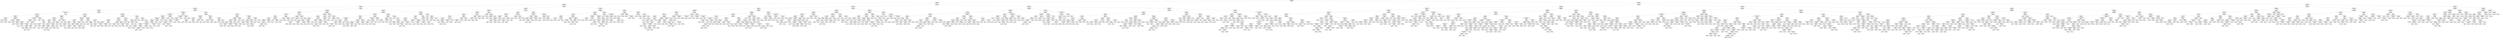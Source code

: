 digraph Tree {
node [shape=box] ;
0 [label="Current_CTC <= 1734375.0\nmse = 1336362940320.917\nsamples = 17500\nvalue = 2248255.341"] ;
1 [label="Current_CTC <= 994965.0\nmse = 304486352840.617\nsamples = 8376\nvalue = 1256756.979"] ;
0 -> 1 [labeldistance=2.5, labelangle=45, headlabel="True"] ;
2 [label="Current_CTC <= 684909.0\nmse = 58962467519.487\nsamples = 4222\nvalue = 776693.105"] ;
1 -> 2 ;
3 [label="Current_CTC <= 543924.0\nmse = 26402388990.582\nsamples = 2972\nvalue = 656605.51"] ;
2 -> 3 ;
4 [label="Edu_qualification <= 2.5\nmse = 28453481926.901\nsamples = 1804\nvalue = 588125.922"] ;
3 -> 4 ;
5 [label="Current_CTC <= 400332.0\nmse = 11573797703.071\nsamples = 1033\nvalue = 525864.771"] ;
4 -> 5 ;
6 [label="Graduation_Specialization_Maths_Stats <= 0.5\nmse = 8344811531.789\nsamples = 299\nvalue = 397284.017"] ;
5 -> 6 ;
7 [label="University_Grad_Tier-2 <= 0.5\nmse = 6884051660.902\nsamples = 287\nvalue = 389656.105"] ;
6 -> 7 ;
8 [label="Number_of_Publications <= 0.5\nmse = 2890475462.587\nsamples = 201\nvalue = 371756.98"] ;
7 -> 8 ;
9 [label="Curent_Location_Tier-2 <= 0.5\nmse = 3874248684.318\nsamples = 43\nvalue = 349832.767"] ;
8 -> 9 ;
10 [label="mse = 2663176816.99\nsamples = 20\nvalue = 363768.9"] ;
9 -> 10 ;
11 [label="Certifications <= 0.5\nmse = 4611616319.456\nsamples = 23\nvalue = 337714.391"] ;
9 -> 11 ;
12 [label="mse = 1717515403.479\nsamples = 13\nvalue = 337529.462"] ;
11 -> 12 ;
13 [label="mse = 8373845255.16\nsamples = 10\nvalue = 337954.8"] ;
11 -> 13 ;
14 [label="Year_PG_bin_Not_Applicable <= 0.5\nmse = 2456322458.604\nsamples = 158\nvalue = 377723.696"] ;
8 -> 14 ;
15 [label="Year_PG_bin_(2010, 2015] <= 0.5\nmse = 10386245538.05\nsamples = 22\nvalue = 407615.364"] ;
14 -> 15 ;
16 [label="mse = 13203459662.96\nsamples = 10\nvalue = 414529.2"] ;
15 -> 16 ;
17 [label="mse = 7965537591.472\nsamples = 12\nvalue = 401853.833"] ;
15 -> 17 ;
18 [label="Number_of_Publications <= 2.5\nmse = 1005620857.834\nsamples = 136\nvalue = 372888.279"] ;
14 -> 18 ;
19 [label="Certifications <= 2.5\nmse = 2837306694.443\nsamples = 38\nvalue = 363545.632"] ;
18 -> 19 ;
20 [label="mse = 2506118762.765\nsamples = 26\nvalue = 372593.654"] ;
19 -> 20 ;
21 [label="mse = 2993183973.743\nsamples = 12\nvalue = 343941.583"] ;
19 -> 21 ;
22 [label="Preferred_location_Tier-2 <= 0.5\nmse = 248406437.833\nsamples = 98\nvalue = 376510.939"] ;
18 -> 22 ;
23 [label="Number_of_Publications <= 7.5\nmse = 200681981.684\nsamples = 29\nvalue = 371227.379"] ;
22 -> 23 ;
24 [label="mse = 173860731.313\nsamples = 19\nvalue = 375018.947"] ;
23 -> 24 ;
25 [label="mse = 172430661.64\nsamples = 10\nvalue = 364023.4"] ;
23 -> 25 ;
26 [label="Number_of_Publications <= 6.5\nmse = 251800548.941\nsamples = 69\nvalue = 378731.565"] ;
22 -> 26 ;
27 [label="Curent_Location_Tier-2 <= 0.5\nmse = 245822325.24\nsamples = 45\nvalue = 379516.778"] ;
26 -> 27 ;
28 [label="mse = 136375328.516\nsamples = 15\nvalue = 384597.533"] ;
27 -> 28 ;
29 [label="Certifications <= 1.5\nmse = 281185265.84\nsamples = 30\nvalue = 376976.4"] ;
27 -> 29 ;
30 [label="mse = 351947654.75\nsamples = 12\nvalue = 379984.5"] ;
29 -> 30 ;
31 [label="mse = 223956267.0\nsamples = 18\nvalue = 374971.0"] ;
29 -> 31 ;
32 [label="Certifications <= 1.5\nmse = 259686081.29\nsamples = 24\nvalue = 377259.292"] ;
26 -> 32 ;
33 [label="mse = 217081813.571\nsamples = 14\nvalue = 380363.0"] ;
32 -> 33 ;
34 [label="mse = 286965157.89\nsamples = 10\nvalue = 372914.1"] ;
32 -> 34 ;
35 [label="PG_Specialization_Not_Applicable <= 0.5\nmse = 13718999561.396\nsamples = 86\nvalue = 431490.105"] ;
7 -> 35 ;
36 [label="PG_Specialization_Pure_sciences <= 0.5\nmse = 17257849980.589\nsamples = 56\nvalue = 441827.732"] ;
35 -> 36 ;
37 [label="Number_of_Publications <= 0.5\nmse = 18475551066.714\nsamples = 37\nvalue = 450384.351"] ;
36 -> 37 ;
38 [label="mse = 15776339104.154\nsamples = 13\nvalue = 419551.0"] ;
37 -> 38 ;
39 [label="Curent_Location_Tier-2 <= 0.5\nmse = 19143727403.688\nsamples = 24\nvalue = 467085.75"] ;
37 -> 39 ;
40 [label="mse = 13235695981.669\nsamples = 13\nvalue = 453374.846"] ;
39 -> 40 ;
41 [label="mse = 25641214688.43\nsamples = 11\nvalue = 483289.545"] ;
39 -> 41 ;
42 [label="mse = 14466307429.817\nsamples = 19\nvalue = 425164.842"] ;
36 -> 42 ;
43 [label="Number_of_Publications <= 0.5\nmse = 6541290704.427\nsamples = 30\nvalue = 412193.2"] ;
35 -> 43 ;
44 [label="mse = 10354914307.84\nsamples = 15\nvalue = 429972.4"] ;
43 -> 44 ;
45 [label="mse = 2095467195.733\nsamples = 15\nvalue = 394414.0"] ;
43 -> 45 ;
46 [label="mse = 8607476659.854\nsamples = 12\nvalue = 579718.25"] ;
6 -> 46 ;
47 [label="Current_CTC <= 484412.0\nmse = 3410828564.899\nsamples = 734\nvalue = 578243.034"] ;
5 -> 47 ;
48 [label="Current_CTC <= 439534.5\nmse = 1474781315.157\nsamples = 453\nvalue = 543938.682"] ;
47 -> 48 ;
49 [label="Last_Appraisal_Rating_D <= 0.5\nmse = 915301922.502\nsamples = 221\nvalue = 520801.462"] ;
48 -> 49 ;
50 [label="Last_Appraisal_Rating_C <= 0.5\nmse = 746559325.846\nsamples = 180\nvalue = 528778.378"] ;
49 -> 50 ;
51 [label="Current_CTC <= 416571.0\nmse = 412571633.347\nsamples = 147\nvalue = 537889.571"] ;
50 -> 51 ;
52 [label="Inhand_Offer <= 0.5\nmse = 196527744.019\nsamples = 52\nvalue = 519930.481"] ;
51 -> 52 ;
53 [label="Current_CTC <= 407196.0\nmse = 56102064.25\nsamples = 36\nvalue = 512718.5"] ;
52 -> 53 ;
54 [label="mse = 78763608.602\nsamples = 17\nvalue = 509844.529"] ;
53 -> 54 ;
55 [label="mse = 21823339.945\nsamples = 19\nvalue = 515289.947"] ;
53 -> 55 ;
56 [label="mse = 132142898.871\nsamples = 16\nvalue = 536157.438"] ;
52 -> 56 ;
57 [label="Inhand_Offer <= 0.5\nmse = 257651480.048\nsamples = 95\nvalue = 547719.811"] ;
51 -> 57 ;
58 [label="Current_CTC <= 427972.5\nmse = 105717063.381\nsamples = 64\nvalue = 540010.797"] ;
57 -> 58 ;
59 [label="Last_Appraisal_Rating_B <= 0.5\nmse = 82084786.381\nsamples = 28\nvalue = 533300.107"] ;
58 -> 59 ;
60 [label="mse = 79144111.719\nsamples = 11\nvalue = 541569.091"] ;
59 -> 60 ;
61 [label="mse = 11116169.301\nsamples = 17\nvalue = 527949.588"] ;
59 -> 61 ;
62 [label="Current_CTC <= 435851.5\nmse = 61829378.228\nsamples = 36\nvalue = 545230.222"] ;
58 -> 62 ;
63 [label="Curent_Location_Tier-2 <= 0.5\nmse = 42548544.634\nsamples = 25\nvalue = 542864.08"] ;
62 -> 63 ;
64 [label="mse = 8050644.24\nsamples = 10\nvalue = 540772.4"] ;
63 -> 64 ;
65 [label="mse = 60685894.649\nsamples = 15\nvalue = 544258.533"] ;
63 -> 65 ;
66 [label="mse = 64006759.421\nsamples = 11\nvalue = 550607.818"] ;
62 -> 66 ;
67 [label="No_Of_Companies_worked <= 3.5\nmse = 195331212.092\nsamples = 31\nvalue = 563635.194"] ;
57 -> 67 ;
68 [label="Current_CTC <= 428950.0\nmse = 64392699.188\nsamples = 20\nvalue = 555987.25"] ;
67 -> 68 ;
69 [label="mse = 23765099.09\nsamples = 10\nvalue = 549262.1"] ;
68 -> 69 ;
70 [label="mse = 14565014.24\nsamples = 10\nvalue = 562712.4"] ;
68 -> 70 ;
71 [label="mse = 133695077.521\nsamples = 11\nvalue = 577540.545"] ;
67 -> 71 ;
72 [label="Current_CTC <= 421240.0\nmse = 217291954.068\nsamples = 33\nvalue = 488192.152"] ;
50 -> 72 ;
73 [label="mse = 77452661.91\nsamples = 12\nvalue = 471692.917"] ;
72 -> 73 ;
74 [label="Current_CTC <= 433010.5\nmse = 52753406.204\nsamples = 21\nvalue = 497620.286"] ;
72 -> 74 ;
75 [label="mse = 51673331.289\nsamples = 11\nvalue = 493010.273"] ;
74 -> 75 ;
76 [label="mse = 4848861.01\nsamples = 10\nvalue = 502691.3"] ;
74 -> 76 ;
77 [label="Current_CTC <= 409240.0\nmse = 150323646.564\nsamples = 41\nvalue = 485780.854"] ;
49 -> 77 ;
78 [label="mse = 34924856.69\nsamples = 10\nvalue = 468449.1"] ;
77 -> 78 ;
79 [label="Current_CTC <= 427854.5\nmse = 59391132.579\nsamples = 31\nvalue = 491371.742"] ;
77 -> 79 ;
80 [label="mse = 31981382.361\nsamples = 18\nvalue = 486431.833"] ;
79 -> 80 ;
81 [label="mse = 16770875.929\nsamples = 13\nvalue = 498211.615"] ;
79 -> 81 ;
82 [label="Last_Appraisal_Rating_D <= 0.5\nmse = 1012014471.365\nsamples = 232\nvalue = 565978.879"] ;
48 -> 82 ;
83 [label="Last_Appraisal_Rating_C <= 0.5\nmse = 863165673.923\nsamples = 177\nvalue = 575513.35"] ;
82 -> 83 ;
84 [label="Current_CTC <= 451586.5\nmse = 435713984.317\nsamples = 136\nvalue = 587261.853"] ;
83 -> 84 ;
85 [label="Inhand_Offer <= 0.5\nmse = 216932698.06\nsamples = 42\nvalue = 567824.5"] ;
84 -> 85 ;
86 [label="Number_of_Publications <= 2.5\nmse = 75171193.168\nsamples = 29\nvalue = 560657.069"] ;
85 -> 86 ;
87 [label="mse = 43528647.878\nsamples = 19\nvalue = 558760.263"] ;
86 -> 87 ;
88 [label="mse = 115467753.0\nsamples = 10\nvalue = 564261.0"] ;
86 -> 88 ;
89 [label="mse = 162926242.237\nsamples = 13\nvalue = 583813.385"] ;
85 -> 89 ;
90 [label="Inhand_Offer <= 0.5\nmse = 289232981.659\nsamples = 94\nvalue = 595946.628"] ;
84 -> 90 ;
91 [label="Current_CTC <= 466209.0\nmse = 158313713.937\nsamples = 59\nvalue = 588074.169"] ;
90 -> 91 ;
92 [label="Total_Experience_in_field_applied <= 0.5\nmse = 79301324.734\nsamples = 32\nvalue = 580127.875"] ;
91 -> 92 ;
93 [label="mse = 52293578.674\nsamples = 13\nvalue = 575733.308"] ;
92 -> 93 ;
94 [label="mse = 75525781.795\nsamples = 19\nvalue = 583134.684"] ;
92 -> 94 ;
95 [label="Current_CTC <= 477548.0\nmse = 88425640.889\nsamples = 27\nvalue = 597492.0"] ;
91 -> 95 ;
96 [label="mse = 39072572.902\nsamples = 16\nvalue = 592649.812"] ;
95 -> 96 ;
97 [label="mse = 76501104.512\nsamples = 11\nvalue = 604535.182"] ;
95 -> 97 ;
98 [label="Total_Experience <= 3.5\nmse = 229340429.425\nsamples = 35\nvalue = 609217.343"] ;
90 -> 98 ;
99 [label="Current_CTC <= 463968.0\nmse = 102062135.146\nsamples = 25\nvalue = 603195.12"] ;
98 -> 99 ;
100 [label="mse = 14722467.222\nsamples = 12\nvalue = 595233.333"] ;
99 -> 100 ;
101 [label="mse = 70156656.556\nsamples = 13\nvalue = 610544.462"] ;
99 -> 101 ;
102 [label="mse = 230198443.89\nsamples = 10\nvalue = 624272.9"] ;
98 -> 102 ;
103 [label="Current_CTC <= 466729.0\nmse = 304496489.67\nsamples = 41\nvalue = 536542.707"] ;
83 -> 103 ;
104 [label="Current_CTC <= 455933.5\nmse = 121536423.605\nsamples = 22\nvalue = 524205.409"] ;
103 -> 104 ;
105 [label="mse = 81375890.889\nsamples = 12\nvalue = 517227.333"] ;
104 -> 105 ;
106 [label="mse = 41178113.89\nsamples = 10\nvalue = 532579.1"] ;
104 -> 106 ;
107 [label="mse = 136033484.105\nsamples = 19\nvalue = 550828.0"] ;
103 -> 107 ;
108 [label="Current_CTC <= 465358.0\nmse = 256997428.352\nsamples = 55\nvalue = 535295.218"] ;
82 -> 108 ;
109 [label="Current_CTC <= 449358.5\nmse = 110894911.429\nsamples = 32\nvalue = 524588.594"] ;
108 -> 109 ;
110 [label="mse = 33359710.612\nsamples = 11\nvalue = 513329.455"] ;
109 -> 110 ;
111 [label="Number_of_Publications <= 3.5\nmse = 50323980.562\nsamples = 21\nvalue = 530486.238"] ;
109 -> 111 ;
112 [label="mse = 51528202.926\nsamples = 11\nvalue = 528480.273"] ;
111 -> 112 ;
113 [label="mse = 39704133.76\nsamples = 10\nvalue = 532692.8"] ;
111 -> 113 ;
114 [label="Current_CTC <= 474055.0\nmse = 78886790.586\nsamples = 23\nvalue = 550191.391"] ;
108 -> 114 ;
115 [label="mse = 73830903.8\nsamples = 10\nvalue = 545184.0"] ;
114 -> 115 ;
116 [label="mse = 48651599.562\nsamples = 13\nvalue = 554043.231"] ;
114 -> 116 ;
117 [label="Last_Appraisal_Rating_D <= 0.5\nmse = 1576514309.693\nsamples = 281\nvalue = 633545.068"] ;
47 -> 117 ;
118 [label="Last_Appraisal_Rating_C <= 0.5\nmse = 1315824422.255\nsamples = 230\nvalue = 642977.078"] ;
117 -> 118 ;
119 [label="Current_CTC <= 515061.0\nmse = 842015573.828\nsamples = 167\nvalue = 657315.275"] ;
118 -> 119 ;
120 [label="Current_CTC <= 500349.5\nmse = 408941348.222\nsamples = 89\nvalue = 637554.809"] ;
119 -> 120 ;
121 [label="Current_CTC <= 491362.0\nmse = 218256360.985\nsamples = 46\nvalue = 625101.435"] ;
120 -> 121 ;
122 [label="Current_CTC <= 487811.0\nmse = 130831353.107\nsamples = 21\nvalue = 616544.19"] ;
121 -> 122 ;
123 [label="mse = 97441463.45\nsamples = 10\nvalue = 611966.5"] ;
122 -> 123 ;
124 [label="mse = 124817182.38\nsamples = 11\nvalue = 620705.727"] ;
122 -> 124 ;
125 [label="Last_Appraisal_Rating_B <= 0.5\nmse = 178514597.21\nsamples = 25\nvalue = 632289.52"] ;
121 -> 125 ;
126 [label="mse = 187035891.69\nsamples = 10\nvalue = 638685.9"] ;
125 -> 126 ;
127 [label="mse = 127374092.995\nsamples = 15\nvalue = 628025.267"] ;
125 -> 127 ;
128 [label="Inhand_Offer <= 0.5\nmse = 269542026.72\nsamples = 43\nvalue = 650877.023"] ;
120 -> 128 ;
129 [label="Last_Appraisal_Rating_B <= 0.5\nmse = 176891307.215\nsamples = 32\nvalue = 644982.688"] ;
128 -> 129 ;
130 [label="mse = 147825887.396\nsamples = 15\nvalue = 653884.733"] ;
129 -> 130 ;
131 [label="mse = 70916914.291\nsamples = 17\nvalue = 637127.941"] ;
129 -> 131 ;
132 [label="mse = 143975235.967\nsamples = 11\nvalue = 668024.182"] ;
128 -> 132 ;
133 [label="Last_Appraisal_Rating_B <= 0.5\nmse = 382245023.198\nsamples = 78\nvalue = 679862.474"] ;
119 -> 133 ;
134 [label="Inhand_Offer <= 0.5\nmse = 229615643.854\nsamples = 36\nvalue = 693818.583"] ;
133 -> 134 ;
135 [label="Current_CTC <= 526346.5\nmse = 128721072.966\nsamples = 25\nvalue = 686897.44"] ;
134 -> 135 ;
136 [label="mse = 28343153.01\nsamples = 10\nvalue = 677020.7"] ;
135 -> 136 ;
137 [label="mse = 87250805.129\nsamples = 15\nvalue = 693481.933"] ;
135 -> 137 ;
138 [label="mse = 102623945.157\nsamples = 11\nvalue = 709548.455"] ;
134 -> 138 ;
139 [label="Current_CTC <= 529266.5\nmse = 203023424.658\nsamples = 42\nvalue = 667900.095"] ;
133 -> 139 ;
140 [label="Number_of_Publications <= 1.5\nmse = 125827940.236\nsamples = 21\nvalue = 658760.381"] ;
139 -> 140 ;
141 [label="mse = 35967727.09\nsamples = 10\nvalue = 653229.9"] ;
140 -> 141 ;
142 [label="mse = 154435521.537\nsamples = 11\nvalue = 663788.091"] ;
140 -> 142 ;
143 [label="Current_CTC <= 539368.5\nmse = 113150154.63\nsamples = 21\nvalue = 677039.81"] ;
139 -> 143 ;
144 [label="mse = 92396247.289\nsamples = 11\nvalue = 672657.273"] ;
143 -> 144 ;
145 [label="mse = 91612140.24\nsamples = 10\nvalue = 681860.6"] ;
143 -> 145 ;
146 [label="Current_CTC <= 522421.0\nmse = 582255601.075\nsamples = 63\nvalue = 604969.476"] ;
118 -> 146 ;
147 [label="Current_CTC <= 507030.0\nmse = 250419425.007\nsamples = 27\nvalue = 583093.259"] ;
146 -> 147 ;
148 [label="mse = 66258785.571\nsamples = 14\nvalue = 569573.0"] ;
147 -> 148 ;
149 [label="mse = 39885787.325\nsamples = 13\nvalue = 597653.538"] ;
147 -> 149 ;
150 [label="Certifications <= 0.5\nmse = 203011094.897\nsamples = 36\nvalue = 621376.639"] ;
146 -> 150 ;
151 [label="Current_CTC <= 530082.5\nmse = 90535981.86\nsamples = 20\nvalue = 612137.2"] ;
150 -> 151 ;
152 [label="mse = 71763660.44\nsamples = 10\nvalue = 606584.4"] ;
151 -> 152 ;
153 [label="mse = 47641127.6\nsamples = 10\nvalue = 617690.0"] ;
151 -> 153 ;
154 [label="mse = 103509649.059\nsamples = 16\nvalue = 632925.938"] ;
150 -> 154 ;
155 [label="Current_CTC <= 508731.0\nmse = 541614275.895\nsamples = 51\nvalue = 591008.549"] ;
117 -> 155 ;
156 [label="Current_CTC <= 492284.0\nmse = 74616556.099\nsamples = 27\nvalue = 572234.444"] ;
155 -> 156 ;
157 [label="mse = 48064556.44\nsamples = 10\nvalue = 563956.6"] ;
156 -> 157 ;
158 [label="mse = 26217623.945\nsamples = 17\nvalue = 577103.765"] ;
156 -> 158 ;
159 [label="Current_CTC <= 525664.0\nmse = 224370282.576\nsamples = 24\nvalue = 612129.417"] ;
155 -> 159 ;
160 [label="mse = 128603741.49\nsamples = 14\nvalue = 604691.286"] ;
159 -> 160 ;
161 [label="mse = 172548778.76\nsamples = 10\nvalue = 622542.8"] ;
159 -> 161 ;
162 [label="Current_CTC <= 200076.0\nmse = 38916784101.826\nsamples = 771\nvalue = 671544.56"] ;
4 -> 162 ;
163 [label="PHD_Specialization_Maths_Stats <= 0.5\nmse = 70124186322.629\nsamples = 345\nvalue = 753753.357"] ;
162 -> 163 ;
164 [label="PHD_Specialization_Engineering <= 0.5\nmse = 46997345713.37\nsamples = 228\nvalue = 715759.785"] ;
163 -> 164 ;
165 [label="PG_Specialization_Others <= 0.5\nmse = 27032212067.414\nsamples = 202\nvalue = 687140.381"] ;
164 -> 165 ;
166 [label="Graduation_Specialization_Others <= 0.5\nmse = 22419656362.514\nsamples = 174\nvalue = 708909.856"] ;
165 -> 166 ;
167 [label="University_Grad_Tier-1 <= 0.5\nmse = 23685549362.149\nsamples = 147\nvalue = 723884.912"] ;
166 -> 167 ;
168 [label="University_PHD_Tier-1 <= 0.5\nmse = 17431181399.922\nsamples = 113\nvalue = 712158.664"] ;
167 -> 168 ;
169 [label="Curent_Location_Tier-2 <= 0.5\nmse = 20361357720.291\nsamples = 70\nvalue = 725664.771"] ;
168 -> 169 ;
170 [label="Preferred_location_Tier-2 <= 0.5\nmse = 19524567758.64\nsamples = 25\nvalue = 695949.6"] ;
169 -> 170 ;
171 [label="mse = 6198716698.01\nsamples = 10\nvalue = 668364.3"] ;
170 -> 171 ;
172 [label="mse = 27562969825.627\nsamples = 15\nvalue = 714339.8"] ;
170 -> 172 ;
173 [label="Number_of_Publications <= 6.5\nmse = 20063162033.404\nsamples = 45\nvalue = 742173.2"] ;
169 -> 173 ;
174 [label="PG_Specialization_Pure_sciences <= 0.5\nmse = 23895573445.062\nsamples = 30\nvalue = 760315.067"] ;
173 -> 174 ;
175 [label="mse = 29192600126.472\nsamples = 12\nvalue = 809512.833"] ;
174 -> 175 ;
176 [label="mse = 17674866496.358\nsamples = 18\nvalue = 727516.556"] ;
174 -> 176 ;
177 [label="mse = 10423575253.182\nsamples = 15\nvalue = 705889.467"] ;
173 -> 177 ;
178 [label="Graduation_Specialization_Pure_sciences <= 0.5\nmse = 11880757958.395\nsamples = 43\nvalue = 690171.977"] ;
168 -> 178 ;
179 [label="Curent_Location_Tier-2 <= 0.5\nmse = 12474055060.402\nsamples = 26\nvalue = 702726.462"] ;
178 -> 179 ;
180 [label="mse = 11152890923.64\nsamples = 10\nvalue = 743599.4"] ;
179 -> 180 ;
181 [label="mse = 11603082467.734\nsamples = 16\nvalue = 677180.875"] ;
179 -> 181 ;
182 [label="mse = 10363626512.118\nsamples = 17\nvalue = 670971.0"] ;
178 -> 182 ;
183 [label="Number_of_Publications <= 6.5\nmse = 42496265630.776\nsamples = 34\nvalue = 762857.441"] ;
167 -> 183 ;
184 [label="PG_Specialization_Pure_sciences <= 0.5\nmse = 20657976809.248\nsamples = 20\nvalue = 712147.95"] ;
183 -> 184 ;
185 [label="mse = 30921139888.09\nsamples = 10\nvalue = 714667.1"] ;
184 -> 185 ;
186 [label="mse = 10382121496.96\nsamples = 10\nvalue = 709628.8"] ;
184 -> 186 ;
187 [label="mse = 64772455289.816\nsamples = 14\nvalue = 835299.571"] ;
183 -> 187 ;
188 [label="Preferred_location_Tier-2 <= 0.5\nmse = 7659362643.407\nsamples = 27\nvalue = 627379.0"] ;
166 -> 188 ;
189 [label="mse = 1273129114.265\nsamples = 11\nvalue = 592098.909"] ;
188 -> 189 ;
190 [label="mse = 10605869327.809\nsamples = 16\nvalue = 651634.062"] ;
188 -> 190 ;
191 [label="Number_of_Publications <= 5.5\nmse = 34449789926.23\nsamples = 28\nvalue = 551858.643"] ;
165 -> 191 ;
192 [label="mse = 36704350520.615\nsamples = 13\nvalue = 614929.0"] ;
191 -> 192 ;
193 [label="mse = 26060527802.889\nsamples = 15\nvalue = 497197.667"] ;
191 -> 193 ;
194 [label="Number_of_Publications <= 5.5\nmse = 146307672803.249\nsamples = 26\nvalue = 938110.538"] ;
164 -> 194 ;
195 [label="mse = 101457340213.621\nsamples = 16\nvalue = 824708.438"] ;
194 -> 195 ;
196 [label="mse = 164570453096.29\nsamples = 10\nvalue = 1119553.9"] ;
194 -> 196 ;
197 [label="Certifications <= 0.5\nmse = 106897141822.509\nsamples = 117\nvalue = 827792.111"] ;
163 -> 197 ;
198 [label="PG_Specialization_Pure_sciences <= 0.5\nmse = 119659056659.069\nsamples = 96\nvalue = 870854.188"] ;
197 -> 198 ;
199 [label="University_PG_Tier-1 <= 0.5\nmse = 111226063748.275\nsamples = 82\nvalue = 835971.28"] ;
198 -> 199 ;
200 [label="Year_PG_bin_(2015, 2020] <= 0.5\nmse = 123868685157.681\nsamples = 55\nvalue = 883381.655"] ;
199 -> 200 ;
201 [label="PG_Specialization_Maths_Stats <= 0.5\nmse = 113406638140.524\nsamples = 43\nvalue = 835537.186"] ;
200 -> 201 ;
202 [label="mse = 120784924748.265\nsamples = 14\nvalue = 1031062.143"] ;
201 -> 202 ;
203 [label="Number_of_Publications <= 5.5\nmse = 82479111836.488\nsamples = 29\nvalue = 741145.828"] ;
201 -> 203 ;
204 [label="mse = 60542755585.765\nsamples = 17\nvalue = 687961.0"] ;
203 -> 204 ;
205 [label="mse = 103871501514.667\nsamples = 12\nvalue = 816491.0"] ;
203 -> 205 ;
206 [label="mse = 123762511014.556\nsamples = 12\nvalue = 1054824.333"] ;
200 -> 206 ;
207 [label="Graduation_Specialization_Maths_Stats <= 0.5\nmse = 71566782148.908\nsamples = 27\nvalue = 739394.593"] ;
199 -> 207 ;
208 [label="mse = 101710645243.917\nsamples = 13\nvalue = 790033.923"] ;
207 -> 208 ;
209 [label="mse = 38983786984.372\nsamples = 14\nvalue = 692372.357"] ;
207 -> 209 ;
210 [label="mse = 120180948753.087\nsamples = 14\nvalue = 1075168.357"] ;
198 -> 210 ;
211 [label="Number_of_Publications <= 6.5\nmse = 1327993512.372\nsamples = 21\nvalue = 630936.905"] ;
197 -> 211 ;
212 [label="mse = 2309416530.05\nsamples = 11\nvalue = 637931.364"] ;
211 -> 212 ;
213 [label="mse = 135417322.0\nsamples = 10\nvalue = 623243.0"] ;
211 -> 213 ;
214 [label="Current_CTC <= 480418.0\nmse = 3737354120.211\nsamples = 426\nvalue = 604967.014"] ;
162 -> 214 ;
215 [label="Current_CTC <= 444294.5\nmse = 1664236069.113\nsamples = 175\nvalue = 550518.189"] ;
214 -> 215 ;
216 [label="Last_Appraisal_Rating_B <= 0.5\nmse = 993200118.828\nsamples = 83\nvalue = 523291.94"] ;
215 -> 216 ;
217 [label="Current_CTC <= 421146.5\nmse = 766731085.942\nsamples = 47\nvalue = 507902.191"] ;
216 -> 217 ;
218 [label="Current_CTC <= 405459.0\nmse = 545254325.128\nsamples = 20\nvalue = 488825.85"] ;
217 -> 218 ;
219 [label="mse = 638152605.01\nsamples = 10\nvalue = 485815.7"] ;
218 -> 219 ;
220 [label="mse = 434234039.2\nsamples = 10\nvalue = 491836.0"] ;
218 -> 220 ;
221 [label="Inhand_Offer <= 0.5\nmse = 461552834.225\nsamples = 27\nvalue = 522032.815"] ;
217 -> 221 ;
222 [label="mse = 147669777.062\nsamples = 16\nvalue = 512659.75"] ;
221 -> 222 ;
223 [label="mse = 604448218.05\nsamples = 11\nvalue = 535666.364"] ;
221 -> 223 ;
224 [label="Current_CTC <= 426613.0\nmse = 575959213.932\nsamples = 36\nvalue = 543384.111"] ;
216 -> 224 ;
225 [label="Current_CTC <= 410336.0\nmse = 165922487.42\nsamples = 21\nvalue = 527727.762"] ;
224 -> 225 ;
226 [label="mse = 113783130.793\nsamples = 11\nvalue = 521059.545"] ;
225 -> 226 ;
227 [label="mse = 120561374.16\nsamples = 10\nvalue = 535062.8"] ;
225 -> 227 ;
228 [label="mse = 326403162.267\nsamples = 15\nvalue = 565303.0"] ;
224 -> 228 ;
229 [label="Last_Appraisal_Rating_B <= 0.5\nmse = 997542277.413\nsamples = 92\nvalue = 575081.0"] ;
215 -> 229 ;
230 [label="Total_Experience <= 1.5\nmse = 730610424.776\nsamples = 54\nvalue = 559021.037"] ;
229 -> 230 ;
231 [label="Current_CTC <= 461204.0\nmse = 375747048.019\nsamples = 26\nvalue = 547417.5"] ;
230 -> 231 ;
232 [label="mse = 96665674.84\nsamples = 13\nvalue = 533387.077"] ;
231 -> 232 ;
233 [label="mse = 261122877.763\nsamples = 13\nvalue = 561447.923"] ;
231 -> 233 ;
234 [label="Current_CTC <= 467917.0\nmse = 819007197.116\nsamples = 28\nvalue = 569795.75"] ;
230 -> 234 ;
235 [label="mse = 768659797.109\nsamples = 16\nvalue = 565181.375"] ;
234 -> 235 ;
236 [label="mse = 819893865.354\nsamples = 12\nvalue = 575948.25"] ;
234 -> 236 ;
237 [label="Current_CTC <= 467146.5\nmse = 489499082.734\nsamples = 38\nvalue = 597903.053"] ;
229 -> 237 ;
238 [label="Inhand_Offer <= 0.5\nmse = 183236637.242\nsamples = 25\nvalue = 587648.28"] ;
237 -> 238 ;
239 [label="mse = 122982801.04\nsamples = 10\nvalue = 580459.4"] ;
238 -> 239 ;
240 [label="mse = 165983643.982\nsamples = 15\nvalue = 592440.867"] ;
238 -> 240 ;
241 [label="mse = 487327196.024\nsamples = 13\nvalue = 617623.769"] ;
237 -> 241 ;
242 [label="Current_CTC <= 519951.5\nmse = 1674612560.281\nsamples = 251\nvalue = 642929.343"] ;
214 -> 242 ;
243 [label="Last_Appraisal_Rating_C <= 0.5\nmse = 1130919608.716\nsamples = 137\nvalue = 625385.92"] ;
242 -> 243 ;
244 [label="Last_Appraisal_Rating_D <= 0.5\nmse = 1020672441.343\nsamples = 107\nvalue = 633615.944"] ;
243 -> 244 ;
245 [label="Current_CTC <= 501762.0\nmse = 662829977.993\nsamples = 81\nvalue = 645588.21"] ;
244 -> 245 ;
246 [label="Current_CTC <= 484484.5\nmse = 344080477.97\nsamples = 38\nvalue = 628880.763"] ;
245 -> 246 ;
247 [label="mse = 231301902.21\nsamples = 10\nvalue = 618094.7"] ;
246 -> 247 ;
248 [label="Number_of_Publications <= 5.5\nmse = 327969662.924\nsamples = 28\nvalue = 632732.929"] ;
246 -> 248 ;
249 [label="mse = 179526983.976\nsamples = 13\nvalue = 625295.846"] ;
248 -> 249 ;
250 [label="mse = 367140380.507\nsamples = 15\nvalue = 639178.4"] ;
248 -> 250 ;
251 [label="Inhand_Offer <= 0.5\nmse = 479837836.809\nsamples = 43\nvalue = 660352.93"] ;
245 -> 251 ;
252 [label="Total_Experience_in_field_applied <= 1.5\nmse = 264692211.38\nsamples = 23\nvalue = 648188.478"] ;
251 -> 252 ;
253 [label="mse = 96863871.136\nsamples = 13\nvalue = 641872.308"] ;
252 -> 253 ;
254 [label="mse = 363585961.85\nsamples = 10\nvalue = 656399.5"] ;
252 -> 254 ;
255 [label="University_Grad_Tier-1 <= 0.5\nmse = 361389858.647\nsamples = 20\nvalue = 674342.05"] ;
251 -> 255 ;
256 [label="mse = 302806483.41\nsamples = 10\nvalue = 681620.3"] ;
255 -> 256 ;
257 [label="mse = 314027387.76\nsamples = 10\nvalue = 667063.8"] ;
255 -> 257 ;
258 [label="Current_CTC <= 511078.5\nmse = 297788514.351\nsamples = 26\nvalue = 596317.731"] ;
244 -> 258 ;
259 [label="mse = 170716253.956\nsamples = 15\nvalue = 586267.333"] ;
258 -> 259 ;
260 [label="mse = 145497873.058\nsamples = 11\nvalue = 610022.818"] ;
258 -> 260 ;
261 [label="Current_CTC <= 512927.0\nmse = 420909589.672\nsamples = 30\nvalue = 596032.167"] ;
243 -> 261 ;
262 [label="mse = 213048421.121\nsamples = 17\nvalue = 582983.235"] ;
261 -> 262 ;
263 [label="mse = 178881584.746\nsamples = 13\nvalue = 613096.154"] ;
261 -> 263 ;
264 [label="Last_Appraisal_Rating_D <= 0.5\nmse = 1513643915.246\nsamples = 114\nvalue = 664012.228"] ;
242 -> 264 ;
265 [label="Last_Appraisal_Rating_C <= 0.5\nmse = 1348687240.778\nsamples = 90\nvalue = 674599.667"] ;
264 -> 265 ;
266 [label="Inhand_Offer <= 0.5\nmse = 621969628.768\nsamples = 66\nvalue = 691768.333"] ;
265 -> 266 ;
267 [label="Current_CTC <= 530513.5\nmse = 204330091.516\nsamples = 23\nvalue = 675601.696"] ;
266 -> 267 ;
268 [label="mse = 245382268.76\nsamples = 10\nvalue = 669160.2"] ;
267 -> 268 ;
269 [label="mse = 116281912.367\nsamples = 13\nvalue = 680556.692"] ;
267 -> 269 ;
270 [label="Current_CTC <= 525756.5\nmse = 630785614.89\nsamples = 43\nvalue = 700415.605"] ;
266 -> 270 ;
271 [label="mse = 540198499.061\nsamples = 14\nvalue = 685070.286"] ;
270 -> 271 ;
272 [label="Number_of_Publications <= 4.5\nmse = 505958175.455\nsamples = 29\nvalue = 707823.69"] ;
270 -> 272 ;
273 [label="mse = 471543534.639\nsamples = 13\nvalue = 701191.231"] ;
272 -> 273 ;
274 [label="mse = 469138642.996\nsamples = 16\nvalue = 713212.562"] ;
272 -> 274 ;
275 [label="Total_Experience <= 2.5\nmse = 307416049.222\nsamples = 24\nvalue = 627385.833"] ;
265 -> 275 ;
276 [label="mse = 376403536.688\nsamples = 12\nvalue = 633767.25"] ;
275 -> 276 ;
277 [label="mse = 156983604.41\nsamples = 12\nvalue = 621004.417"] ;
275 -> 277 ;
278 [label="Total_Experience <= 2.5\nmse = 135559633.889\nsamples = 24\nvalue = 624309.333"] ;
264 -> 278 ;
279 [label="mse = 115633249.692\nsamples = 13\nvalue = 629033.0"] ;
278 -> 279 ;
280 [label="mse = 101574580.876\nsamples = 11\nvalue = 618726.818"] ;
278 -> 280 ;
281 [label="Current_CTC <= 603374.5\nmse = 4804578458.15\nsamples = 1168\nvalue = 762373.64"] ;
3 -> 281 ;
282 [label="Current_CTC <= 570857.0\nmse = 2184126653.536\nsamples = 538\nvalue = 711295.264"] ;
281 -> 282 ;
283 [label="Last_Appraisal_Rating_D <= 0.5\nmse = 1483883990.757\nsamples = 258\nvalue = 686069.12"] ;
282 -> 283 ;
284 [label="Last_Appraisal_Rating_C <= 0.5\nmse = 1388154609.3\nsamples = 196\nvalue = 696748.75"] ;
283 -> 284 ;
285 [label="Inhand_Offer <= 0.5\nmse = 573868960.574\nsamples = 134\nvalue = 717079.194"] ;
284 -> 285 ;
286 [label="Current_CTC <= 561516.5\nmse = 291756463.64\nsamples = 86\nvalue = 706220.151"] ;
285 -> 286 ;
287 [label="Last_Appraisal_Rating_B <= 0.5\nmse = 174516139.213\nsamples = 58\nvalue = 699261.448"] ;
286 -> 287 ;
288 [label="mse = 185991951.445\nsamples = 18\nvalue = 706854.667"] ;
287 -> 288 ;
289 [label="PG_Specialization_Pure_sciences <= 0.5\nmse = 131730853.7\nsamples = 40\nvalue = 695844.5"] ;
287 -> 289 ;
290 [label="Current_CTC <= 554576.0\nmse = 63269257.994\nsamples = 27\nvalue = 692135.926"] ;
289 -> 290 ;
291 [label="mse = 67745636.297\nsamples = 17\nvalue = 688876.765"] ;
290 -> 291 ;
292 [label="mse = 6903829.65\nsamples = 10\nvalue = 697676.5"] ;
290 -> 292 ;
293 [label="mse = 186027993.917\nsamples = 13\nvalue = 703546.923"] ;
289 -> 293 ;
294 [label="Last_Appraisal_Rating_B <= 0.5\nmse = 226528963.739\nsamples = 28\nvalue = 720634.607"] ;
286 -> 294 ;
295 [label="mse = 175888678.265\nsamples = 14\nvalue = 730732.857"] ;
294 -> 295 ;
296 [label="mse = 73219943.087\nsamples = 14\nvalue = 710536.357"] ;
294 -> 296 ;
297 [label="Last_Appraisal_Rating_B <= 0.5\nmse = 489521737.479\nsamples = 48\nvalue = 736534.979"] ;
285 -> 297 ;
298 [label="mse = 104417165.691\nsamples = 18\nvalue = 747217.444"] ;
297 -> 298 ;
299 [label="Total_Experience <= 2.5\nmse = 611034018.717\nsamples = 30\nvalue = 730125.5"] ;
297 -> 299 ;
300 [label="mse = 730215604.454\nsamples = 19\nvalue = 737038.421"] ;
299 -> 300 ;
301 [label="mse = 180055642.0\nsamples = 11\nvalue = 718185.0"] ;
299 -> 301 ;
302 [label="Current_CTC <= 559716.0\nmse = 324019863.7\nsamples = 62\nvalue = 652808.758"] ;
284 -> 302 ;
303 [label="Current_CTC <= 553598.0\nmse = 164116243.28\nsamples = 33\nvalue = 643257.515"] ;
302 -> 303 ;
304 [label="mse = 131271907.045\nsamples = 17\nvalue = 637377.882"] ;
303 -> 304 ;
305 [label="mse = 123256257.109\nsamples = 16\nvalue = 649504.625"] ;
303 -> 305 ;
306 [label="No_Of_Companies_worked <= 2.5\nmse = 284042307.553\nsamples = 29\nvalue = 663677.414"] ;
302 -> 306 ;
307 [label="mse = 350841962.116\nsamples = 15\nvalue = 670657.133"] ;
306 -> 307 ;
308 [label="mse = 104350479.122\nsamples = 14\nvalue = 656199.143"] ;
306 -> 308 ;
309 [label="Current_CTC <= 562445.5\nmse = 286120153.561\nsamples = 62\nvalue = 652307.71"] ;
283 -> 309 ;
310 [label="Current_CTC <= 553424.0\nmse = 142922346.613\nsamples = 39\nvalue = 645434.282"] ;
309 -> 310 ;
311 [label="mse = 134507345.484\nsamples = 16\nvalue = 639187.375"] ;
310 -> 311 ;
312 [label="University_Grad_Tier-2 <= 0.5\nmse = 102744349.346\nsamples = 23\nvalue = 649779.957"] ;
310 -> 312 ;
313 [label="mse = 79202234.0\nsamples = 11\nvalue = 645702.0"] ;
312 -> 313 ;
314 [label="mse = 95107111.076\nsamples = 12\nvalue = 653518.083"] ;
312 -> 314 ;
315 [label="Number_of_Publications <= 3.5\nmse = 312986737.879\nsamples = 23\nvalue = 663962.652"] ;
309 -> 315 ;
316 [label="mse = 530738866.04\nsamples = 10\nvalue = 670514.4"] ;
315 -> 316 ;
317 [label="mse = 87065917.976\nsamples = 13\nvalue = 658922.846"] ;
315 -> 317 ;
318 [label="Last_Appraisal_Rating_C <= 0.5\nmse = 1702703799.993\nsamples = 280\nvalue = 734539.354"] ;
282 -> 318 ;
319 [label="Last_Appraisal_Rating_D <= 0.5\nmse = 1319919647.026\nsamples = 228\nvalue = 745880.0"] ;
318 -> 319 ;
320 [label="Inhand_Offer <= 0.5\nmse = 640608237.364\nsamples = 185\nvalue = 758979.503"] ;
319 -> 320 ;
321 [label="Current_CTC <= 588324.5\nmse = 404502798.438\nsamples = 106\nvalue = 746995.528"] ;
320 -> 321 ;
322 [label="Current_CTC <= 576787.5\nmse = 239302689.587\nsamples = 58\nvalue = 735025.293"] ;
321 -> 322 ;
323 [label="Last_Appraisal_Rating_B <= 0.5\nmse = 168870663.384\nsamples = 29\nvalue = 727489.828"] ;
322 -> 323 ;
324 [label="mse = 143596433.168\nsamples = 14\nvalue = 735010.786"] ;
323 -> 324 ;
325 [label="mse = 90391885.662\nsamples = 15\nvalue = 720470.267"] ;
323 -> 325 ;
326 [label="Last_Appraisal_Rating_B <= 0.5\nmse = 196168234.666\nsamples = 29\nvalue = 742560.759"] ;
322 -> 326 ;
327 [label="mse = 128343119.597\nsamples = 14\nvalue = 748552.786"] ;
326 -> 327 ;
328 [label="mse = 194684200.693\nsamples = 15\nvalue = 736968.2"] ;
326 -> 328 ;
329 [label="Last_Appraisal_Rating_B <= 0.5\nmse = 221773420.079\nsamples = 48\nvalue = 761459.562"] ;
321 -> 329 ;
330 [label="Total_Experience <= 3.5\nmse = 219182072.816\nsamples = 28\nvalue = 765515.429"] ;
329 -> 330 ;
331 [label="mse = 316886717.87\nsamples = 13\nvalue = 757299.769"] ;
330 -> 331 ;
332 [label="mse = 25309472.622\nsamples = 15\nvalue = 772635.667"] ;
330 -> 332 ;
333 [label="University_Grad_Tier-2 <= 0.5\nmse = 170129139.627\nsamples = 20\nvalue = 755781.35"] ;
329 -> 333 ;
334 [label="mse = 131632842.96\nsamples = 10\nvalue = 752071.8"] ;
333 -> 334 ;
335 [label="mse = 181103913.89\nsamples = 10\nvalue = 759490.9"] ;
333 -> 335 ;
336 [label="Current_CTC <= 580988.5\nmse = 506149688.625\nsamples = 79\nvalue = 775059.266"] ;
320 -> 336 ;
337 [label="Current_CTC <= 574039.0\nmse = 460330375.647\nsamples = 20\nvalue = 759833.05"] ;
336 -> 337 ;
338 [label="mse = 423010148.89\nsamples = 10\nvalue = 752456.1"] ;
337 -> 338 ;
339 [label="mse = 388811819.8\nsamples = 10\nvalue = 767210.0"] ;
337 -> 339 ;
340 [label="Last_Appraisal_Rating_B <= 0.5\nmse = 416452275.534\nsamples = 59\nvalue = 780220.695"] ;
336 -> 340 ;
341 [label="Year_PHD_bin_(2015, 2020] <= 0.5\nmse = 254238130.257\nsamples = 32\nvalue = 789639.844"] ;
340 -> 341 ;
342 [label="Current_CTC <= 589362.0\nmse = 82930119.407\nsamples = 22\nvalue = 797101.955"] ;
341 -> 342 ;
343 [label="mse = 56052938.076\nsamples = 12\nvalue = 793195.917"] ;
342 -> 343 ;
344 [label="mse = 74903908.76\nsamples = 10\nvalue = 801789.2"] ;
342 -> 344 ;
345 [label="mse = 239106747.56\nsamples = 10\nvalue = 773223.2"] ;
341 -> 345 ;
346 [label="University_Grad_Tier-1 <= 0.5\nmse = 378933719.748\nsamples = 27\nvalue = 769057.259"] ;
340 -> 346 ;
347 [label="mse = 200388838.249\nsamples = 17\nvalue = 765311.471"] ;
346 -> 347 ;
348 [label="mse = 618058036.89\nsamples = 10\nvalue = 775425.1"] ;
346 -> 348 ;
349 [label="Current_CTC <= 593595.0\nmse = 328011601.94\nsamples = 43\nvalue = 689521.674"] ;
319 -> 349 ;
350 [label="University_PHD_Tier-2 <= 0.5\nmse = 270536731.282\nsamples = 31\nvalue = 683358.484"] ;
349 -> 350 ;
351 [label="mse = 112523729.469\nsamples = 18\nvalue = 677398.556"] ;
350 -> 351 ;
352 [label="mse = 372042449.752\nsamples = 13\nvalue = 691610.692"] ;
350 -> 352 ;
353 [label="mse = 124864078.021\nsamples = 12\nvalue = 705443.25"] ;
349 -> 353 ;
354 [label="Current_CTC <= 580392.5\nmse = 344645304.673\nsamples = 52\nvalue = 684814.981"] ;
318 -> 354 ;
355 [label="mse = 186458953.83\nsamples = 18\nvalue = 671162.944"] ;
354 -> 355 ;
356 [label="Year_PG_bin_(2010, 2015] <= 0.5\nmse = 277482803.837\nsamples = 34\nvalue = 692042.529"] ;
354 -> 356 ;
357 [label="Number_of_Publications <= 3.5\nmse = 131421512.948\nsamples = 20\nvalue = 688844.45"] ;
356 -> 357 ;
358 [label="mse = 108143002.44\nsamples = 10\nvalue = 691383.4"] ;
357 -> 358 ;
359 [label="mse = 141807489.25\nsamples = 10\nvalue = 686305.5"] ;
357 -> 359 ;
360 [label="mse = 450657892.311\nsamples = 14\nvalue = 696611.214"] ;
356 -> 360 ;
361 [label="Current_CTC <= 649851.0\nmse = 2911713095.423\nsamples = 630\nvalue = 805992.952"] ;
281 -> 361 ;
362 [label="Last_Appraisal_Rating_D <= 0.5\nmse = 2214151738.149\nsamples = 355\nvalue = 781712.997"] ;
361 -> 362 ;
363 [label="Last_Appraisal_Rating_C <= 0.5\nmse = 1827912317.875\nsamples = 285\nvalue = 794512.193"] ;
362 -> 363 ;
364 [label="Current_CTC <= 623745.0\nmse = 816907168.201\nsamples = 214\nvalue = 813069.005"] ;
363 -> 364 ;
365 [label="Last_Appraisal_Rating_Key_Performer <= 0.5\nmse = 538885746.561\nsamples = 98\nvalue = 796669.01"] ;
364 -> 365 ;
366 [label="Inhand_Offer <= 0.5\nmse = 408220853.555\nsamples = 73\nvalue = 788893.397"] ;
365 -> 366 ;
367 [label="Current_CTC <= 616855.5\nmse = 245731344.715\nsamples = 43\nvalue = 780652.488"] ;
366 -> 367 ;
368 [label="University_Grad_Tier-2 <= 0.5\nmse = 177117844.075\nsamples = 28\nvalue = 775738.321"] ;
367 -> 368 ;
369 [label="mse = 138700705.504\nsamples = 11\nvalue = 769619.364"] ;
368 -> 369 ;
370 [label="mse = 162072786.699\nsamples = 17\nvalue = 779697.647"] ;
368 -> 370 ;
371 [label="mse = 244585700.373\nsamples = 15\nvalue = 789825.6"] ;
367 -> 371 ;
372 [label="Current_CTC <= 618127.0\nmse = 404258497.966\nsamples = 30\nvalue = 800705.367"] ;
366 -> 372 ;
373 [label="mse = 256599171.396\nsamples = 19\nvalue = 795894.158"] ;
372 -> 373 ;
374 [label="mse = 550263400.777\nsamples = 11\nvalue = 809015.636"] ;
372 -> 374 ;
375 [label="Number_of_Publications <= 3.5\nmse = 228376097.04\nsamples = 25\nvalue = 819373.8"] ;
365 -> 375 ;
376 [label="mse = 209540379.91\nsamples = 12\nvalue = 812537.917"] ;
375 -> 376 ;
377 [label="mse = 162811491.053\nsamples = 13\nvalue = 825683.846"] ;
375 -> 377 ;
378 [label="Inhand_Offer <= 0.5\nmse = 632596987.315\nsamples = 116\nvalue = 826924.172"] ;
364 -> 378 ;
379 [label="Current_CTC <= 639918.5\nmse = 377170537.478\nsamples = 68\nvalue = 816630.809"] ;
378 -> 379 ;
380 [label="Last_Appraisal_Rating_B <= 0.5\nmse = 289208992.653\nsamples = 41\nvalue = 808049.927"] ;
379 -> 380 ;
381 [label="Current_CTC <= 628567.5\nmse = 195337362.943\nsamples = 21\nvalue = 813054.905"] ;
380 -> 381 ;
382 [label="mse = 208953708.16\nsamples = 10\nvalue = 804963.2"] ;
381 -> 382 ;
383 [label="mse = 69323379.273\nsamples = 11\nvalue = 820411.0"] ;
381 -> 383 ;
384 [label="Current_CTC <= 633656.0\nmse = 333854500.51\nsamples = 20\nvalue = 802794.7"] ;
380 -> 384 ;
385 [label="mse = 208089315.89\nsamples = 10\nvalue = 796460.9"] ;
384 -> 385 ;
386 [label="mse = 379385640.25\nsamples = 10\nvalue = 809128.5"] ;
384 -> 386 ;
387 [label="Last_Appraisal_Rating_B <= 0.5\nmse = 229144074.258\nsamples = 27\nvalue = 829661.037"] ;
379 -> 387 ;
388 [label="mse = 11689781.472\nsamples = 12\nvalue = 837905.833"] ;
387 -> 388 ;
389 [label="mse = 305221109.493\nsamples = 15\nvalue = 823065.2"] ;
387 -> 389 ;
390 [label="Current_CTC <= 632454.0\nmse = 631708113.038\nsamples = 48\nvalue = 841506.438"] ;
378 -> 390 ;
391 [label="Current_CTC <= 626418.0\nmse = 389904775.127\nsamples = 20\nvalue = 828857.15"] ;
390 -> 391 ;
392 [label="mse = 553331076.96\nsamples = 10\nvalue = 834824.2"] ;
391 -> 392 ;
393 [label="mse = 155267101.89\nsamples = 10\nvalue = 822890.1"] ;
391 -> 393 ;
394 [label="Preferred_location_Tier-2 <= 0.5\nmse = 608500936.944\nsamples = 28\nvalue = 850541.643"] ;
390 -> 394 ;
395 [label="mse = 477512796.769\nsamples = 13\nvalue = 841822.0"] ;
394 -> 395 ;
396 [label="mse = 599020834.222\nsamples = 15\nvalue = 858098.667"] ;
394 -> 396 ;
397 [label="Current_CTC <= 626744.0\nmse = 708885325.168\nsamples = 71\nvalue = 738580.394"] ;
363 -> 397 ;
398 [label="Total_Experience_in_field_applied <= 0.5\nmse = 267952659.734\nsamples = 32\nvalue = 719591.875"] ;
397 -> 398 ;
399 [label="mse = 100818006.876\nsamples = 11\nvalue = 709898.182"] ;
398 -> 399 ;
400 [label="Current_CTC <= 620811.0\nmse = 280495695.583\nsamples = 21\nvalue = 724669.524"] ;
398 -> 400 ;
401 [label="mse = 144276131.157\nsamples = 11\nvalue = 720562.455"] ;
400 -> 401 ;
402 [label="mse = 391372095.01\nsamples = 10\nvalue = 729187.3"] ;
400 -> 402 ;
403 [label="Total_Experience <= 2.5\nmse = 532082471.125\nsamples = 39\nvalue = 754160.718"] ;
397 -> 403 ;
404 [label="mse = 611472227.667\nsamples = 12\nvalue = 774610.0"] ;
403 -> 404 ;
405 [label="Current_CTC <= 639774.0\nmse = 228341306.571\nsamples = 27\nvalue = 745072.148"] ;
403 -> 405 ;
406 [label="mse = 130183095.521\nsamples = 12\nvalue = 737320.75"] ;
405 -> 406 ;
407 [label="mse = 220346665.929\nsamples = 15\nvalue = 751273.267"] ;
405 -> 407 ;
408 [label="Current_CTC <= 632729.5\nmse = 404161393.871\nsamples = 70\nvalue = 729601.986"] ;
362 -> 408 ;
409 [label="Number_of_Publications <= 5.5\nmse = 217123781.31\nsamples = 50\nvalue = 721082.64"] ;
408 -> 409 ;
410 [label="Current_CTC <= 624571.5\nmse = 125166011.835\nsamples = 34\nvalue = 716157.559"] ;
409 -> 410 ;
411 [label="Number_of_Publications <= 3.5\nmse = 109991600.072\nsamples = 23\nvalue = 711840.565"] ;
410 -> 411 ;
412 [label="mse = 100187613.36\nsamples = 10\nvalue = 718060.2"] ;
411 -> 412 ;
413 [label="mse = 64886459.254\nsamples = 13\nvalue = 707056.231"] ;
411 -> 413 ;
414 [label="mse = 36450598.182\nsamples = 11\nvalue = 725184.0"] ;
410 -> 414 ;
415 [label="mse = 251456221.871\nsamples = 16\nvalue = 731548.438"] ;
409 -> 415 ;
416 [label="Current_CTC <= 641837.0\nmse = 236686975.528\nsamples = 20\nvalue = 750900.35"] ;
408 -> 416 ;
417 [label="mse = 255821750.84\nsamples = 10\nvalue = 747204.4"] ;
416 -> 417 ;
418 [label="mse = 190232107.41\nsamples = 10\nvalue = 754596.3"] ;
416 -> 418 ;
419 [label="Last_Appraisal_Rating_C <= 0.5\nmse = 2068792419.914\nsamples = 275\nvalue = 837336.167"] ;
361 -> 419 ;
420 [label="Last_Appraisal_Rating_D <= 0.5\nmse = 1698874783.856\nsamples = 228\nvalue = 848256.592"] ;
419 -> 420 ;
421 [label="Inhand_Offer <= 0.5\nmse = 811134171.837\nsamples = 186\nvalue = 862339.134"] ;
420 -> 421 ;
422 [label="Current_CTC <= 670296.5\nmse = 489464518.183\nsamples = 98\nvalue = 848095.204"] ;
421 -> 422 ;
423 [label="Last_Appraisal_Rating_B <= 0.5\nmse = 340557770.524\nsamples = 63\nvalue = 839765.127"] ;
422 -> 423 ;
424 [label="Total_Experience <= 3.5\nmse = 319975264.177\nsamples = 28\nvalue = 847449.036"] ;
423 -> 424 ;
425 [label="mse = 186474271.021\nsamples = 12\nvalue = 831762.75"] ;
424 -> 425 ;
426 [label="mse = 97147837.188\nsamples = 16\nvalue = 859213.75"] ;
424 -> 426 ;
427 [label="Current_CTC <= 656630.0\nmse = 272002642.743\nsamples = 35\nvalue = 833618.0"] ;
423 -> 427 ;
428 [label="mse = 147922684.382\nsamples = 15\nvalue = 822829.467"] ;
427 -> 428 ;
429 [label="Edu_qualification <= 2.5\nmse = 212297518.94\nsamples = 20\nvalue = 841709.4"] ;
427 -> 429 ;
430 [label="mse = 191242222.16\nsamples = 10\nvalue = 839748.8"] ;
429 -> 430 ;
431 [label="mse = 225664911.0\nsamples = 10\nvalue = 843670.0"] ;
429 -> 431 ;
432 [label="Last_Appraisal_Rating_B <= 0.5\nmse = 407770134.339\nsamples = 35\nvalue = 863089.343"] ;
422 -> 432 ;
433 [label="mse = 455591986.066\nsamples = 11\nvalue = 880186.455"] ;
432 -> 433 ;
434 [label="Year_Graduation_bin_Not_Applicable <= 0.5\nmse = 190470148.806\nsamples = 24\nvalue = 855253.167"] ;
432 -> 434 ;
435 [label="mse = 230887691.141\nsamples = 11\nvalue = 864586.636"] ;
434 -> 435 ;
436 [label="mse = 20187818.083\nsamples = 13\nvalue = 847355.615"] ;
434 -> 436 ;
437 [label="Current_CTC <= 661051.5\nmse = 691791242.417\nsamples = 88\nvalue = 878201.693"] ;
421 -> 437 ;
438 [label="Last_Appraisal_Rating_B <= 0.5\nmse = 524048018.134\nsamples = 35\nvalue = 861153.257"] ;
437 -> 438 ;
439 [label="mse = 196090388.688\nsamples = 12\nvalue = 874576.75"] ;
438 -> 439 ;
440 [label="PHD_Specialization_Not_Applicable <= 0.5\nmse = 552094215.342\nsamples = 23\nvalue = 854149.696"] ;
438 -> 440 ;
441 [label="mse = 893740364.639\nsamples = 13\nvalue = 858728.769"] ;
440 -> 441 ;
442 [label="mse = 45260155.89\nsamples = 10\nvalue = 848196.9"] ;
440 -> 442 ;
443 [label="Last_Appraisal_Rating_Key_Performer <= 0.5\nmse = 483875341.104\nsamples = 53\nvalue = 889460.094"] ;
437 -> 443 ;
444 [label="University_Grad_Tier-2 <= 0.5\nmse = 408440012.689\nsamples = 33\nvalue = 879796.091"] ;
443 -> 444 ;
445 [label="mse = 312204879.465\nsamples = 16\nvalue = 886598.312"] ;
444 -> 445 ;
446 [label="mse = 414479046.706\nsamples = 17\nvalue = 873394.0"] ;
444 -> 446 ;
447 [label="Current_CTC <= 671678.0\nmse = 199982905.31\nsamples = 20\nvalue = 905405.7"] ;
443 -> 447 ;
448 [label="mse = 110804411.41\nsamples = 10\nvalue = 894802.7"] ;
447 -> 448 ;
449 [label="mse = 64314181.21\nsamples = 10\nvalue = 916008.7"] ;
447 -> 449 ;
450 [label="Inhand_Offer <= 0.5\nmse = 862570936.664\nsamples = 42\nvalue = 785891.048"] ;
420 -> 450 ;
451 [label="Current_CTC <= 665343.5\nmse = 374358072.828\nsamples = 31\nvalue = 776094.548"] ;
450 -> 451 ;
452 [label="mse = 39168199.917\nsamples = 13\nvalue = 758883.077"] ;
451 -> 452 ;
453 [label="mse = 247974819.83\nsamples = 18\nvalue = 788525.056"] ;
451 -> 453 ;
454 [label="mse = 1205759592.959\nsamples = 11\nvalue = 813499.364"] ;
450 -> 454 ;
455 [label="Current_CTC <= 661769.5\nmse = 478347125.484\nsamples = 47\nvalue = 784360.489"] ;
419 -> 455 ;
456 [label="mse = 148267155.821\nsamples = 14\nvalue = 761470.5"] ;
455 -> 456 ;
457 [label="Inhand_Offer <= 0.5\nmse = 301796881.814\nsamples = 33\nvalue = 794071.394"] ;
455 -> 457 ;
458 [label="No_Of_Companies_worked <= 3.5\nmse = 186530689.76\nsamples = 20\nvalue = 785254.2"] ;
457 -> 458 ;
459 [label="mse = 313040036.65\nsamples = 10\nvalue = 789581.5"] ;
458 -> 459 ;
460 [label="mse = 22570292.29\nsamples = 10\nvalue = 780926.9"] ;
458 -> 460 ;
461 [label="mse = 175518124.521\nsamples = 13\nvalue = 807636.308"] ;
457 -> 461 ;
462 [label="Current_CTC <= 863821.0\nmse = 20568045820.363\nsamples = 1250\nvalue = 1062213.371"] ;
2 -> 462 ;
463 [label="Current_CTC <= 758124.5\nmse = 6454559391.559\nsamples = 649\nvalue = 949303.857"] ;
462 -> 463 ;
464 [label="Last_Appraisal_Rating_D <= 0.5\nmse = 3114570290.983\nsamples = 311\nvalue = 892722.932"] ;
463 -> 464 ;
465 [label="Last_Appraisal_Rating_C <= 0.5\nmse = 2813919531.465\nsamples = 244\nvalue = 906430.578"] ;
464 -> 465 ;
466 [label="Current_CTC <= 719720.5\nmse = 1410587811.834\nsamples = 179\nvalue = 929053.061"] ;
465 -> 466 ;
467 [label="Inhand_Offer <= 0.5\nmse = 950231625.68\nsamples = 108\nvalue = 910275.926"] ;
466 -> 467 ;
468 [label="Current_CTC <= 695831.0\nmse = 645941272.732\nsamples = 64\nvalue = 898127.047"] ;
467 -> 468 ;
469 [label="mse = 386519828.615\nsamples = 19\nvalue = 876211.737"] ;
468 -> 469 ;
470 [label="Last_Appraisal_Rating_B <= 0.5\nmse = 467069107.346\nsamples = 45\nvalue = 907380.178"] ;
468 -> 470 ;
471 [label="mse = 569461416.215\nsamples = 16\nvalue = 917864.312"] ;
470 -> 471 ;
472 [label="Edu_qualification <= 1.5\nmse = 316474185.177\nsamples = 29\nvalue = 901595.828"] ;
470 -> 472 ;
473 [label="mse = 132928158.694\nsamples = 11\nvalue = 888399.818"] ;
472 -> 473 ;
474 [label="mse = 257193800.497\nsamples = 18\nvalue = 909660.056"] ;
472 -> 474 ;
475 [label="Current_CTC <= 697433.5\nmse = 865884095.522\nsamples = 44\nvalue = 927947.023"] ;
467 -> 475 ;
476 [label="Last_Appraisal_Rating_B <= 0.5\nmse = 474784318.906\nsamples = 25\nvalue = 914806.12"] ;
475 -> 476 ;
477 [label="mse = 111563878.512\nsamples = 11\nvalue = 928712.818"] ;
476 -> 477 ;
478 [label="mse = 488825022.388\nsamples = 14\nvalue = 903879.429"] ;
476 -> 478 ;
479 [label="mse = 854307189.585\nsamples = 19\nvalue = 945237.684"] ;
475 -> 479 ;
480 [label="Inhand_Offer <= 0.5\nmse = 758716923.235\nsamples = 71\nvalue = 957615.465"] ;
466 -> 480 ;
481 [label="Current_CTC <= 743549.5\nmse = 552948295.105\nsamples = 44\nvalue = 945149.591"] ;
480 -> 481 ;
482 [label="Total_Experience_in_field_applied <= 2.5\nmse = 285461706.714\nsamples = 25\nvalue = 931999.08"] ;
481 -> 482 ;
483 [label="mse = 196472807.449\nsamples = 15\nvalue = 922726.867"] ;
482 -> 483 ;
484 [label="mse = 96542780.24\nsamples = 10\nvalue = 945907.4"] ;
482 -> 484 ;
485 [label="mse = 377952723.357\nsamples = 19\nvalue = 962452.895"] ;
481 -> 485 ;
486 [label="Current_CTC <= 737471.0\nmse = 428113002.839\nsamples = 27\nvalue = 977930.222"] ;
480 -> 486 ;
487 [label="mse = 392080402.245\nsamples = 14\nvalue = 967452.571"] ;
486 -> 487 ;
488 [label="mse = 221371301.669\nsamples = 13\nvalue = 989213.846"] ;
486 -> 488 ;
489 [label="Current_CTC <= 721442.5\nmse = 1387979326.87\nsamples = 65\nvalue = 844131.738"] ;
465 -> 489 ;
490 [label="Total_Experience <= 3.5\nmse = 502309027.84\nsamples = 39\nvalue = 821720.179"] ;
489 -> 490 ;
491 [label="Current_CTC <= 699541.5\nmse = 504018482.188\nsamples = 20\nvalue = 832289.25"] ;
490 -> 491 ;
492 [label="mse = 715125670.44\nsamples = 10\nvalue = 834793.6"] ;
491 -> 492 ;
493 [label="mse = 280367756.09\nsamples = 10\nvalue = 829784.9"] ;
491 -> 493 ;
494 [label="mse = 259151995.08\nsamples = 19\nvalue = 810594.842"] ;
490 -> 494 ;
495 [label="Current_CTC <= 739500.0\nmse = 832942366.687\nsamples = 26\nvalue = 877749.077"] ;
489 -> 495 ;
496 [label="mse = 704063140.438\nsamples = 13\nvalue = 867159.846"] ;
495 -> 496 ;
497 [label="mse = 737557976.367\nsamples = 13\nvalue = 888338.308"] ;
495 -> 497 ;
498 [label="Current_CTC <= 717907.0\nmse = 1033142301.411\nsamples = 67\nvalue = 842802.552"] ;
464 -> 498 ;
499 [label="Current_CTC <= 701636.5\nmse = 326330345.4\nsamples = 30\nvalue = 814289.0"] ;
498 -> 499 ;
500 [label="mse = 181271753.585\nsamples = 17\nvalue = 804396.941"] ;
499 -> 500 ;
501 [label="mse = 220726834.331\nsamples = 13\nvalue = 827224.769"] ;
499 -> 501 ;
502 [label="Current_CTC <= 742739.0\nmse = 412532894.552\nsamples = 37\nvalue = 865921.649"] ;
498 -> 502 ;
503 [label="Edu_qualification <= 2.5\nmse = 245235807.583\nsamples = 21\nvalue = 854863.19"] ;
502 -> 503 ;
504 [label="mse = 272676360.29\nsamples = 10\nvalue = 861550.9"] ;
503 -> 504 ;
505 [label="mse = 142667153.703\nsamples = 11\nvalue = 848783.455"] ;
503 -> 505 ;
506 [label="mse = 260942589.609\nsamples = 16\nvalue = 880435.875"] ;
502 -> 506 ;
507 [label="Current_CTC <= 810418.0\nmse = 3871713908.121\nsamples = 338\nvalue = 1001365.003"] ;
463 -> 507 ;
508 [label="Inhand_Offer <= 0.5\nmse = 2714104221.945\nsamples = 188\nvalue = 972548.415"] ;
507 -> 508 ;
509 [label="Last_Appraisal_Rating_B <= 0.5\nmse = 1983697650.229\nsamples = 135\nvalue = 955616.726"] ;
508 -> 509 ;
510 [label="Last_Appraisal_Rating_D <= 0.5\nmse = 1725163425.704\nsamples = 91\nvalue = 938563.209"] ;
509 -> 510 ;
511 [label="Last_Appraisal_Rating_C <= 0.5\nmse = 1874091495.669\nsamples = 53\nvalue = 952054.377"] ;
510 -> 511 ;
512 [label="Current_CTC <= 773430.5\nmse = 644888586.927\nsamples = 20\nvalue = 996572.15"] ;
511 -> 512 ;
513 [label="mse = 356748285.76\nsamples = 10\nvalue = 978657.8"] ;
512 -> 513 ;
514 [label="mse = 291181016.25\nsamples = 10\nvalue = 1014486.5"] ;
512 -> 514 ;
515 [label="Current_CTC <= 791609.0\nmse = 690006935.477\nsamples = 33\nvalue = 925073.909"] ;
511 -> 515 ;
516 [label="mse = 348444761.312\nsamples = 18\nvalue = 907460.278"] ;
515 -> 516 ;
517 [label="mse = 280847923.262\nsamples = 15\nvalue = 946210.267"] ;
515 -> 517 ;
518 [label="Current_CTC <= 775018.0\nmse = 909524075.928\nsamples = 38\nvalue = 919746.579"] ;
510 -> 518 ;
519 [label="mse = 232557497.929\nsamples = 13\nvalue = 887557.385"] ;
518 -> 519 ;
520 [label="University_Grad_Tier-2 <= 0.5\nmse = 442578295.719\nsamples = 25\nvalue = 936484.96"] ;
518 -> 520 ;
521 [label="mse = 225762370.41\nsamples = 12\nvalue = 923822.083"] ;
520 -> 521 ;
522 [label="mse = 358073862.024\nsamples = 13\nvalue = 948173.769"] ;
520 -> 522 ;
523 [label="Current_CTC <= 777991.0\nmse = 672962773.023\nsamples = 44\nvalue = 990886.5"] ;
509 -> 523 ;
524 [label="mse = 436081219.086\nsamples = 19\nvalue = 972844.421"] ;
523 -> 524 ;
525 [label="Current_CTC <= 791289.0\nmse = 417581732.81\nsamples = 25\nvalue = 1004598.48"] ;
523 -> 525 ;
526 [label="mse = 312293991.107\nsamples = 14\nvalue = 995641.5"] ;
525 -> 526 ;
527 [label="mse = 319521323.471\nsamples = 11\nvalue = 1015998.273"] ;
525 -> 527 ;
528 [label="Last_Appraisal_Rating_B <= 0.5\nmse = 1984331186.513\nsamples = 53\nvalue = 1015676.302"] ;
508 -> 528 ;
529 [label="Current_CTC <= 780703.0\nmse = 2619369733.27\nsamples = 25\nvalue = 997968.64"] ;
528 -> 529 ;
530 [label="mse = 1926778164.446\nsamples = 11\nvalue = 977964.091"] ;
529 -> 530 ;
531 [label="mse = 2602068998.107\nsamples = 14\nvalue = 1013686.5"] ;
529 -> 531 ;
532 [label="Current_CTC <= 772787.0\nmse = 887397906.775\nsamples = 28\nvalue = 1031486.714"] ;
528 -> 532 ;
533 [label="mse = 848340962.243\nsamples = 12\nvalue = 1012120.917"] ;
532 -> 533 ;
534 [label="mse = 424458336.059\nsamples = 16\nvalue = 1046011.062"] ;
532 -> 534 ;
535 [label="Inhand_Offer <= 0.5\nmse = 2977399497.364\nsamples = 150\nvalue = 1037481.793"] ;
507 -> 535 ;
536 [label="Last_Appraisal_Rating_B <= 0.5\nmse = 2108251601.501\nsamples = 106\nvalue = 1020107.613"] ;
535 -> 536 ;
537 [label="Current_CTC <= 836701.0\nmse = 1624230452.801\nsamples = 67\nvalue = 998227.776"] ;
536 -> 537 ;
538 [label="Certifications <= 0.5\nmse = 1148057580.08\nsamples = 25\nvalue = 974099.8"] ;
537 -> 538 ;
539 [label="mse = 522438462.8\nsamples = 15\nvalue = 962249.0"] ;
538 -> 539 ;
540 [label="mse = 1559830778.6\nsamples = 10\nvalue = 991876.0"] ;
538 -> 540 ;
541 [label="Total_Experience <= 6.5\nmse = 1354879434.318\nsamples = 42\nvalue = 1012589.667"] ;
537 -> 541 ;
542 [label="Curent_Location_Tier-2 <= 0.5\nmse = 1416848713.728\nsamples = 27\nvalue = 1024957.889"] ;
541 -> 542 ;
543 [label="mse = 2301515407.96\nsamples = 10\nvalue = 1043685.8"] ;
542 -> 543 ;
544 [label="mse = 568780565.779\nsamples = 17\nvalue = 1013941.471"] ;
542 -> 544 ;
545 [label="mse = 472351209.849\nsamples = 15\nvalue = 990326.867"] ;
541 -> 545 ;
546 [label="Current_CTC <= 830358.5\nmse = 704455535.023\nsamples = 39\nvalue = 1057696.051"] ;
536 -> 546 ;
547 [label="No_Of_Companies_worked <= 3.5\nmse = 358282341.066\nsamples = 22\nvalue = 1043453.545"] ;
546 -> 547 ;
548 [label="mse = 99542721.576\nsamples = 12\nvalue = 1031446.583"] ;
547 -> 548 ;
549 [label="mse = 288168636.49\nsamples = 10\nvalue = 1057861.9"] ;
547 -> 549 ;
550 [label="mse = 550214553.543\nsamples = 17\nvalue = 1076127.529"] ;
546 -> 550 ;
551 [label="Last_Appraisal_Rating_C <= 0.5\nmse = 2592119455.585\nsamples = 44\nvalue = 1079337.773"] ;
535 -> 551 ;
552 [label="Current_CTC <= 839997.0\nmse = 1960639129.949\nsamples = 34\nvalue = 1096012.853"] ;
551 -> 552 ;
553 [label="mse = 1156637048.402\nsamples = 13\nvalue = 1062791.462"] ;
552 -> 553 ;
554 [label="Total_Experience <= 3.0\nmse = 1352191225.202\nsamples = 21\nvalue = 1116578.476"] ;
552 -> 554 ;
555 [label="mse = 1456619796.793\nsamples = 11\nvalue = 1097686.455"] ;
554 -> 555 ;
556 [label="mse = 412861203.41\nsamples = 10\nvalue = 1137359.7"] ;
554 -> 556 ;
557 [label="mse = 579400392.65\nsamples = 10\nvalue = 1022642.5"] ;
551 -> 557 ;
558 [label="Last_Appraisal_Rating_C <= 0.5\nmse = 7175732992.106\nsamples = 601\nvalue = 1184140.617"] ;
462 -> 558 ;
559 [label="Last_Appraisal_Rating_D <= 0.5\nmse = 6564352834.421\nsamples = 458\nvalue = 1205582.736"] ;
558 -> 559 ;
560 [label="Current_CTC <= 929148.0\nmse = 4267864278.328\nsamples = 347\nvalue = 1234007.867"] ;
559 -> 560 ;
561 [label="Current_CTC <= 900168.5\nmse = 2629018690.531\nsamples = 154\nvalue = 1188266.292"] ;
560 -> 561 ;
562 [label="Inhand_Offer <= 0.5\nmse = 1458023335.562\nsamples = 54\nvalue = 1146158.741"] ;
561 -> 562 ;
563 [label="Current_CTC <= 885913.0\nmse = 802698488.694\nsamples = 32\nvalue = 1127502.844"] ;
562 -> 563 ;
564 [label="mse = 378521193.109\nsamples = 16\nvalue = 1107716.375"] ;
563 -> 564 ;
565 [label="mse = 443867093.09\nsamples = 16\nvalue = 1147289.312"] ;
563 -> 565 ;
566 [label="Current_CTC <= 875940.0\nmse = 1168625122.969\nsamples = 22\nvalue = 1173294.591"] ;
562 -> 566 ;
567 [label="mse = 901880071.81\nsamples = 10\nvalue = 1156708.7"] ;
566 -> 567 ;
568 [label="mse = 970633561.472\nsamples = 12\nvalue = 1187116.167"] ;
566 -> 568 ;
569 [label="Total_Experience <= 6.5\nmse = 1786891219.633\nsamples = 100\nvalue = 1211004.37"] ;
561 -> 569 ;
570 [label="University_PHD_Tier-2 <= 0.5\nmse = 1562056628.147\nsamples = 41\nvalue = 1236587.268"] ;
569 -> 570 ;
571 [label="Last_Appraisal_Rating_B <= 0.5\nmse = 635469966.427\nsamples = 26\nvalue = 1223023.269"] ;
570 -> 571 ;
572 [label="mse = 316640807.776\nsamples = 14\nvalue = 1232335.286"] ;
571 -> 572 ;
573 [label="mse = 788244478.188\nsamples = 12\nvalue = 1212159.25"] ;
571 -> 573 ;
574 [label="mse = 2296474009.76\nsamples = 15\nvalue = 1260098.2"] ;
570 -> 574 ;
575 [label="Last_Appraisal_Rating_B <= 0.5\nmse = 1172265442.007\nsamples = 59\nvalue = 1193226.424"] ;
569 -> 575 ;
576 [label="Total_Experience <= 8.5\nmse = 931556927.76\nsamples = 42\nvalue = 1205515.619"] ;
575 -> 576 ;
577 [label="Inhand_Offer <= 0.5\nmse = 642836485.729\nsamples = 29\nvalue = 1218642.172"] ;
576 -> 577 ;
578 [label="mse = 490186410.862\nsamples = 15\nvalue = 1202963.267"] ;
577 -> 578 ;
579 [label="mse = 260802294.714\nsamples = 14\nvalue = 1235441.0"] ;
577 -> 579 ;
580 [label="mse = 333796025.136\nsamples = 13\nvalue = 1176233.308"] ;
576 -> 580 ;
581 [label="mse = 472014958.574\nsamples = 17\nvalue = 1162864.882"] ;
575 -> 581 ;
582 [label="Total_Experience <= 5.5\nmse = 2573909661.215\nsamples = 193\nvalue = 1270506.326"] ;
560 -> 582 ;
583 [label="Last_Appraisal_Rating_B <= 0.5\nmse = 2311445095.206\nsamples = 50\nvalue = 1314660.56"] ;
582 -> 583 ;
584 [label="Inhand_Offer <= 0.5\nmse = 1526495327.625\nsamples = 27\nvalue = 1341141.926"] ;
583 -> 584 ;
585 [label="mse = 1176309689.484\nsamples = 16\nvalue = 1324828.625"] ;
584 -> 585 ;
586 [label="mse = 1085728354.777\nsamples = 11\nvalue = 1364870.364"] ;
584 -> 586 ;
587 [label="Current_CTC <= 958426.0\nmse = 1443295955.149\nsamples = 23\nvalue = 1283573.739"] ;
583 -> 587 ;
588 [label="mse = 1300666277.901\nsamples = 11\nvalue = 1261215.909"] ;
587 -> 588 ;
589 [label="mse = 695791501.576\nsamples = 12\nvalue = 1304068.417"] ;
587 -> 589 ;
590 [label="Last_Appraisal_Rating_B <= 0.5\nmse = 1745654829.232\nsamples = 143\nvalue = 1255067.783"] ;
582 -> 590 ;
591 [label="Current_CTC <= 954703.5\nmse = 1450622274.781\nsamples = 96\nvalue = 1270695.771"] ;
590 -> 591 ;
592 [label="Year_PG_bin_(2005, 2010] <= 0.5\nmse = 975029293.215\nsamples = 41\nvalue = 1248213.171"] ;
591 -> 592 ;
593 [label="No_Of_Companies_worked <= 3.5\nmse = 907251672.446\nsamples = 22\nvalue = 1235309.091"] ;
592 -> 593 ;
594 [label="mse = 967072997.243\nsamples = 12\nvalue = 1224555.917"] ;
593 -> 594 ;
595 [label="mse = 530200886.09\nsamples = 10\nvalue = 1248212.9"] ;
593 -> 595 ;
596 [label="mse = 637451083.984\nsamples = 19\nvalue = 1263154.737"] ;
592 -> 596 ;
597 [label="Total_Experience <= 8.5\nmse = 1147462886.94\nsamples = 55\nvalue = 1287455.527"] ;
591 -> 597 ;
598 [label="Inhand_Offer <= 0.5\nmse = 712572782.018\nsamples = 43\nvalue = 1298879.07"] ;
597 -> 598 ;
599 [label="Year_Graduation_bin_(2010, 2015] <= 0.5\nmse = 497697648.604\nsamples = 27\nvalue = 1285933.63"] ;
598 -> 599 ;
600 [label="mse = 414364734.067\nsamples = 14\nvalue = 1277661.071"] ;
599 -> 600 ;
601 [label="mse = 434372663.941\nsamples = 13\nvalue = 1294842.538"] ;
599 -> 601 ;
602 [label="mse = 315153038.25\nsamples = 16\nvalue = 1320724.5"] ;
598 -> 602 ;
603 [label="mse = 562581810.139\nsamples = 12\nvalue = 1246521.167"] ;
597 -> 603 ;
604 [label="Current_CTC <= 957084.0\nmse = 830463600.465\nsamples = 47\nvalue = 1223146.787"] ;
590 -> 604 ;
605 [label="mse = 654192418.344\nsamples = 19\nvalue = 1203623.158"] ;
604 -> 605 ;
606 [label="Total_Experience <= 8.5\nmse = 515909494.963\nsamples = 28\nvalue = 1236394.964"] ;
604 -> 606 ;
607 [label="mse = 437042857.979\nsamples = 18\nvalue = 1243736.722"] ;
606 -> 607 ;
608 [label="mse = 386206337.16\nsamples = 10\nvalue = 1223179.8"] ;
606 -> 608 ;
609 [label="Current_CTC <= 928448.0\nmse = 3321396228.496\nsamples = 111\nvalue = 1116722.189"] ;
559 -> 609 ;
610 [label="Current_CTC <= 892073.0\nmse = 1628835338.771\nsamples = 48\nvalue = 1067793.75"] ;
609 -> 610 ;
611 [label="mse = 482828211.449\nsamples = 15\nvalue = 1021671.133"] ;
610 -> 611 ;
612 [label="Total_Experience <= 5.5\nmse = 743271128.426\nsamples = 33\nvalue = 1088758.576"] ;
610 -> 612 ;
613 [label="mse = 767670373.059\nsamples = 16\nvalue = 1102664.938"] ;
612 -> 613 ;
614 [label="mse = 366991280.298\nsamples = 17\nvalue = 1075670.235"] ;
612 -> 614 ;
615 [label="Graduation_Specialization_Not_Applicable <= 0.5\nmse = 1397262666.921\nsamples = 63\nvalue = 1154001.0"] ;
609 -> 615 ;
616 [label="Current_CTC <= 951656.0\nmse = 1067435778.016\nsamples = 51\nvalue = 1164595.059"] ;
615 -> 616 ;
617 [label="mse = 642488841.352\nsamples = 14\nvalue = 1131282.929"] ;
616 -> 617 ;
618 [label="Total_Experience <= 6.5\nmse = 649465088.119\nsamples = 37\nvalue = 1177199.649"] ;
616 -> 618 ;
619 [label="Certifications <= 0.5\nmse = 482499137.778\nsamples = 27\nvalue = 1185231.333"] ;
618 -> 619 ;
620 [label="mse = 518946750.382\nsamples = 15\nvalue = 1193428.533"] ;
619 -> 620 ;
621 [label="mse = 247956249.972\nsamples = 12\nvalue = 1174984.833"] ;
619 -> 621 ;
622 [label="mse = 455838644.89\nsamples = 10\nvalue = 1155514.1"] ;
618 -> 622 ;
623 [label="mse = 294803982.188\nsamples = 12\nvalue = 1108976.25"] ;
615 -> 623 ;
624 [label="Current_CTC <= 940677.0\nmse = 2945105098.051\nsamples = 143\nvalue = 1115465.86"] ;
558 -> 624 ;
625 [label="Current_CTC <= 904732.0\nmse = 1546936853.189\nsamples = 68\nvalue = 1077214.544"] ;
624 -> 625 ;
626 [label="Current_CTC <= 881538.5\nmse = 574149959.79\nsamples = 24\nvalue = 1040763.708"] ;
625 -> 626 ;
627 [label="mse = 517323649.157\nsamples = 11\nvalue = 1031787.455"] ;
626 -> 627 ;
628 [label="mse = 496368040.0\nsamples = 13\nvalue = 1048359.0"] ;
626 -> 628 ;
629 [label="Total_Experience <= 5.5\nmse = 957517557.058\nsamples = 44\nvalue = 1097096.818"] ;
625 -> 629 ;
630 [label="mse = 858349145.662\nsamples = 15\nvalue = 1123431.067"] ;
629 -> 630 ;
631 [label="Year_Graduation_bin_(2000, 2005] <= 0.5\nmse = 464572389.881\nsamples = 29\nvalue = 1083475.655"] ;
629 -> 631 ;
632 [label="mse = 451681010.061\nsamples = 19\nvalue = 1077709.211"] ;
631 -> 632 ;
633 [label="mse = 305848131.49\nsamples = 10\nvalue = 1094431.9"] ;
631 -> 633 ;
634 [label="Total_Experience <= 5.5\nmse = 1683391197.864\nsamples = 75\nvalue = 1150147.053"] ;
624 -> 634 ;
635 [label="Current_CTC <= 969396.5\nmse = 1304986145.249\nsamples = 34\nvalue = 1179382.529"] ;
634 -> 635 ;
636 [label="mse = 879229548.554\nsamples = 19\nvalue = 1162736.158"] ;
635 -> 636 ;
637 [label="mse = 1048688108.595\nsamples = 15\nvalue = 1200467.933"] ;
635 -> 637 ;
638 [label="Current_CTC <= 978412.0\nmse = 700629946.488\nsamples = 41\nvalue = 1125903.0"] ;
634 -> 638 ;
639 [label="Current_CTC <= 956648.5\nmse = 331991349.764\nsamples = 27\nvalue = 1113426.704"] ;
638 -> 639 ;
640 [label="mse = 372291627.107\nsamples = 11\nvalue = 1104967.727"] ;
639 -> 640 ;
641 [label="mse = 221270761.312\nsamples = 16\nvalue = 1119242.25"] ;
639 -> 641 ;
642 [label="mse = 532425954.531\nsamples = 14\nvalue = 1149964.429"] ;
638 -> 642 ;
643 [label="Current_CTC <= 1357762.0\nmse = 81727211112.52\nsamples = 4154\nvalue = 1744679.385"] ;
1 -> 643 ;
644 [label="Current_CTC <= 1195001.0\nmse = 25109039009.902\nsamples = 1927\nvalue = 1499959.452"] ;
643 -> 644 ;
645 [label="Current_CTC <= 1092369.0\nmse = 11996042549.36\nsamples = 1047\nvalue = 1397987.443"] ;
644 -> 645 ;
646 [label="Last_Appraisal_Rating_C <= 0.5\nmse = 8034922726.842\nsamples = 460\nvalue = 1330074.659"] ;
645 -> 646 ;
647 [label="Last_Appraisal_Rating_D <= 0.5\nmse = 6821356490.759\nsamples = 368\nvalue = 1353177.101"] ;
646 -> 647 ;
648 [label="Total_Experience <= 5.5\nmse = 4528593211.542\nsamples = 301\nvalue = 1377292.764"] ;
647 -> 648 ;
649 [label="Inhand_Offer <= 0.5\nmse = 3919070996.015\nsamples = 67\nvalue = 1439703.015"] ;
648 -> 649 ;
650 [label="Current_CTC <= 1013200.0\nmse = 2493298778.001\nsamples = 43\nvalue = 1408603.372"] ;
649 -> 650 ;
651 [label="mse = 1148584723.29\nsamples = 10\nvalue = 1342023.1"] ;
650 -> 651 ;
652 [label="Current_CTC <= 1051908.0\nmse = 1150410445.864\nsamples = 33\nvalue = 1428779.212"] ;
650 -> 652 ;
653 [label="mse = 503165792.682\nsamples = 18\nvalue = 1406697.389"] ;
652 -> 653 ;
654 [label="mse = 639821768.107\nsamples = 15\nvalue = 1455277.4"] ;
652 -> 654 ;
655 [label="Current_CTC <= 1046477.0\nmse = 1635961486.332\nsamples = 24\nvalue = 1495423.208"] ;
649 -> 655 ;
656 [label="mse = 1103725966.81\nsamples = 10\nvalue = 1468994.3"] ;
655 -> 656 ;
657 [label="mse = 1160839270.857\nsamples = 14\nvalue = 1514301.0"] ;
655 -> 657 ;
658 [label="Current_CTC <= 1067092.0\nmse = 3268545538.255\nsamples = 234\nvalue = 1359423.162"] ;
648 -> 658 ;
659 [label="Last_Appraisal_Rating_B <= 0.5\nmse = 2249790911.226\nsamples = 180\nvalue = 1341597.656"] ;
658 -> 659 ;
660 [label="Total_Experience <= 8.5\nmse = 1597659759.849\nsamples = 114\nvalue = 1362805.956"] ;
659 -> 660 ;
661 [label="Current_CTC <= 1017433.5\nmse = 1167266863.925\nsamples = 86\nvalue = 1374393.651"] ;
660 -> 661 ;
662 [label="Current_CTC <= 1005646.5\nmse = 732551471.475\nsamples = 26\nvalue = 1346719.577"] ;
661 -> 662 ;
663 [label="mse = 549210320.071\nsamples = 13\nvalue = 1331393.077"] ;
662 -> 663 ;
664 [label="mse = 446089418.378\nsamples = 13\nvalue = 1362046.077"] ;
662 -> 664 ;
665 [label="Last_Appraisal_Rating_Key_Performer <= 0.5\nmse = 879962865.954\nsamples = 60\nvalue = 1386385.75"] ;
661 -> 665 ;
666 [label="Current_CTC <= 1033517.0\nmse = 771899513.336\nsamples = 31\nvalue = 1373291.774"] ;
665 -> 666 ;
667 [label="mse = 613423826.248\nsamples = 11\nvalue = 1355086.455"] ;
666 -> 667 ;
668 [label="Curent_Location_Tier-2 <= 0.5\nmse = 576513943.11\nsamples = 20\nvalue = 1383304.7"] ;
666 -> 668 ;
669 [label="mse = 634950433.01\nsamples = 10\nvalue = 1394906.3"] ;
668 -> 669 ;
670 [label="mse = 248883208.09\nsamples = 10\nvalue = 1371703.1"] ;
668 -> 670 ;
671 [label="Current_CTC <= 1037377.0\nmse = 616286121.011\nsamples = 29\nvalue = 1400382.759"] ;
665 -> 671 ;
672 [label="mse = 427197826.746\nsamples = 13\nvalue = 1391453.154"] ;
671 -> 672 ;
673 [label="mse = 652493929.559\nsamples = 16\nvalue = 1407638.062"] ;
671 -> 673 ;
674 [label="Current_CTC <= 1038184.5\nmse = 1240462273.289\nsamples = 28\nvalue = 1327215.179"] ;
660 -> 674 ;
675 [label="mse = 862056907.141\nsamples = 11\nvalue = 1299097.364"] ;
674 -> 675 ;
676 [label="mse = 642723367.82\nsamples = 17\nvalue = 1345409.059"] ;
674 -> 676 ;
677 [label="Current_CTC <= 1026396.5\nmse = 1257344323.057\nsamples = 66\nvalue = 1304965.136"] ;
659 -> 677 ;
678 [label="Current_CTC <= 1009123.5\nmse = 621117348.968\nsamples = 32\nvalue = 1278550.969"] ;
677 -> 678 ;
679 [label="mse = 308502014.349\nsamples = 18\nvalue = 1266331.611"] ;
678 -> 679 ;
680 [label="mse = 584254841.245\nsamples = 14\nvalue = 1294261.571"] ;
678 -> 680 ;
681 [label="Certifications <= 0.5\nmse = 581440449.602\nsamples = 34\nvalue = 1329825.529"] ;
677 -> 681 ;
682 [label="No_Of_Companies_worked <= 3.5\nmse = 324008676.454\nsamples = 23\nvalue = 1323201.261"] ;
681 -> 682 ;
683 [label="mse = 169777688.89\nsamples = 10\nvalue = 1311701.1"] ;
682 -> 683 ;
684 [label="mse = 262657655.018\nsamples = 13\nvalue = 1332047.538"] ;
682 -> 684 ;
685 [label="mse = 836112750.744\nsamples = 11\nvalue = 1343676.273"] ;
681 -> 685 ;
686 [label="Last_Appraisal_Rating_B <= 0.5\nmse = 2074690936.991\nsamples = 54\nvalue = 1418841.519"] ;
658 -> 686 ;
687 [label="Total_Experience <= 7.5\nmse = 1306377535.133\nsamples = 38\nvalue = 1438548.842"] ;
686 -> 687 ;
688 [label="mse = 272219749.662\nsamples = 15\nvalue = 1462520.267"] ;
687 -> 688 ;
689 [label="Year_Graduation_bin_(2000, 2005] <= 0.5\nmse = 1361662590.994\nsamples = 23\nvalue = 1422915.304"] ;
687 -> 689 ;
690 [label="mse = 1402411816.017\nsamples = 11\nvalue = 1405535.273"] ;
689 -> 690 ;
691 [label="mse = 793596834.167\nsamples = 12\nvalue = 1438847.0"] ;
689 -> 691 ;
692 [label="mse = 786338027.109\nsamples = 16\nvalue = 1372036.625"] ;
686 -> 692 ;
693 [label="Current_CTC <= 1046437.0\nmse = 2771309639.945\nsamples = 67\nvalue = 1244836.582"] ;
647 -> 693 ;
694 [label="Total_Experience <= 6.5\nmse = 1604763701.397\nsamples = 36\nvalue = 1210223.361"] ;
693 -> 694 ;
695 [label="mse = 1802071281.501\nsamples = 19\nvalue = 1225570.842"] ;
694 -> 695 ;
696 [label="mse = 826759387.855\nsamples = 17\nvalue = 1193070.294"] ;
694 -> 696 ;
697 [label="PG_Specialization_Not_Applicable <= 0.5\nmse = 1118976868.889\nsamples = 31\nvalue = 1285032.581"] ;
693 -> 697 ;
698 [label="mse = 745412993.941\nsamples = 18\nvalue = 1304471.944"] ;
697 -> 698 ;
699 [label="mse = 388515094.402\nsamples = 13\nvalue = 1258116.538"] ;
697 -> 699 ;
700 [label="Current_CTC <= 1037892.0\nmse = 2214731284.531\nsamples = 92\nvalue = 1237664.891"] ;
646 -> 700 ;
701 [label="Current_CTC <= 1019411.0\nmse = 1164001580.168\nsamples = 35\nvalue = 1198244.657"] ;
700 -> 701 ;
702 [label="Graduation_Specialization_Pure_sciences <= 0.5\nmse = 800767518.39\nsamples = 23\nvalue = 1186916.957"] ;
701 -> 702 ;
703 [label="mse = 804358534.947\nsamples = 13\nvalue = 1192644.231"] ;
702 -> 703 ;
704 [label="mse = 698022202.65\nsamples = 10\nvalue = 1179471.5"] ;
702 -> 704 ;
705 [label="mse = 1142873635.41\nsamples = 12\nvalue = 1219956.083"] ;
701 -> 705 ;
706 [label="Current_CTC <= 1062562.5\nmse = 1319831655.929\nsamples = 57\nvalue = 1261870.298"] ;
700 -> 706 ;
707 [label="Total_Experience_in_field_applied <= 4.0\nmse = 957764483.702\nsamples = 25\nvalue = 1243935.76"] ;
706 -> 707 ;
708 [label="mse = 795533247.313\nsamples = 13\nvalue = 1255773.615"] ;
707 -> 708 ;
709 [label="mse = 817238486.076\nsamples = 12\nvalue = 1231111.417"] ;
707 -> 709 ;
710 [label="PHD_Specialization_Not_Applicable <= 0.5\nmse = 1155091245.101\nsamples = 32\nvalue = 1275881.656"] ;
706 -> 710 ;
711 [label="mse = 753813179.049\nsamples = 15\nvalue = 1294649.133"] ;
710 -> 711 ;
712 [label="mse = 924161046.927\nsamples = 17\nvalue = 1259322.118"] ;
710 -> 712 ;
713 [label="Last_Appraisal_Rating_C <= 0.5\nmse = 8653547071.783\nsamples = 587\nvalue = 1451207.002"] ;
645 -> 713 ;
714 [label="Last_Appraisal_Rating_D <= 0.5\nmse = 6944859599.399\nsamples = 471\nvalue = 1475894.038"] ;
713 -> 714 ;
715 [label="Total_Experience <= 5.5\nmse = 4186817253.873\nsamples = 391\nvalue = 1500458.793"] ;
714 -> 715 ;
716 [label="Current_CTC <= 1143402.5\nmse = 2831083722.527\nsamples = 73\nvalue = 1570487.658"] ;
715 -> 716 ;
717 [label="Graduation_Specialization_Pure_sciences <= 0.5\nmse = 1136193763.114\nsamples = 42\nvalue = 1539761.071"] ;
716 -> 717 ;
718 [label="Current_CTC <= 1114859.0\nmse = 834408733.033\nsamples = 30\nvalue = 1531147.967"] ;
717 -> 718 ;
719 [label="mse = 846041751.822\nsamples = 19\nvalue = 1523221.421"] ;
718 -> 719 ;
720 [label="mse = 518338713.29\nsamples = 11\nvalue = 1544839.273"] ;
718 -> 720 ;
721 [label="mse = 1241532568.972\nsamples = 12\nvalue = 1561293.833"] ;
717 -> 721 ;
722 [label="Current_CTC <= 1178989.5\nmse = 2115230779.594\nsamples = 31\nvalue = 1612117.226"] ;
716 -> 722 ;
723 [label="Preferred_location_Tier-2 <= 0.5\nmse = 1007561266.752\nsamples = 21\nvalue = 1595269.905"] ;
722 -> 723 ;
724 [label="mse = 1553656951.538\nsamples = 11\nvalue = 1604353.091"] ;
723 -> 724 ;
725 [label="mse = 216271148.44\nsamples = 10\nvalue = 1585278.4"] ;
723 -> 725 ;
726 [label="mse = 2593588962.839\nsamples = 10\nvalue = 1647496.6"] ;
722 -> 726 ;
727 [label="Current_CTC <= 1142623.0\nmse = 3113836858.669\nsamples = 318\nvalue = 1484382.984"] ;
715 -> 727 ;
728 [label="Last_Appraisal_Rating_B <= 0.5\nmse = 1934021801.24\nsamples = 137\nvalue = 1447794.715"] ;
727 -> 728 ;
729 [label="Total_Experience <= 8.5\nmse = 1755265431.353\nsamples = 88\nvalue = 1463802.852"] ;
728 -> 729 ;
730 [label="Inhand_Offer <= 0.5\nmse = 1472331887.114\nsamples = 52\nvalue = 1481240.038"] ;
729 -> 730 ;
731 [label="Current_CTC <= 1122533.5\nmse = 1085524276.693\nsamples = 35\nvalue = 1465372.143"] ;
730 -> 731 ;
732 [label="Current_CTC <= 1104086.5\nmse = 643121373.471\nsamples = 22\nvalue = 1450258.273"] ;
731 -> 732 ;
733 [label="mse = 266506051.36\nsamples = 10\nvalue = 1435548.8"] ;
732 -> 733 ;
734 [label="mse = 626404354.805\nsamples = 12\nvalue = 1462516.167"] ;
732 -> 734 ;
735 [label="mse = 793434609.172\nsamples = 13\nvalue = 1490949.462"] ;
731 -> 735 ;
736 [label="mse = 683032670.298\nsamples = 17\nvalue = 1513909.235"] ;
730 -> 736 ;
737 [label="Inhand_Offer <= 0.5\nmse = 1090368671.99\nsamples = 36\nvalue = 1438615.806"] ;
729 -> 737 ;
738 [label="mse = 582377189.654\nsamples = 17\nvalue = 1410876.412"] ;
737 -> 738 ;
739 [label="mse = 240405182.93\nsamples = 19\nvalue = 1463435.263"] ;
737 -> 739 ;
740 [label="Current_CTC <= 1112125.5\nmse = 968308140.568\nsamples = 49\nvalue = 1419045.408"] ;
728 -> 740 ;
741 [label="Current_CTC <= 1103528.5\nmse = 535850949.81\nsamples = 20\nvalue = 1397737.7"] ;
740 -> 741 ;
742 [label="mse = 808369000.69\nsamples = 10\nvalue = 1401750.1"] ;
741 -> 742 ;
743 [label="mse = 231134191.41\nsamples = 10\nvalue = 1393725.3"] ;
741 -> 743 ;
744 [label="University_Grad_Tier-2 <= 0.5\nmse = 737496145.339\nsamples = 29\nvalue = 1433740.379"] ;
740 -> 744 ;
745 [label="mse = 514881304.881\nsamples = 19\nvalue = 1425153.474"] ;
744 -> 745 ;
746 [label="mse = 754184777.45\nsamples = 10\nvalue = 1450055.5"] ;
744 -> 746 ;
747 [label="Inhand_Offer <= 0.5\nmse = 2226623639.098\nsamples = 181\nvalue = 1512076.867"] ;
727 -> 747 ;
748 [label="Total_Experience <= 8.5\nmse = 1938654790.894\nsamples = 108\nvalue = 1491984.435"] ;
747 -> 748 ;
749 [label="Last_Appraisal_Rating_B <= 0.5\nmse = 2124395262.569\nsamples = 50\nvalue = 1519211.52"] ;
748 -> 749 ;
750 [label="Current_CTC <= 1173050.5\nmse = 1281160674.47\nsamples = 27\nvalue = 1549155.556"] ;
749 -> 750 ;
751 [label="mse = 688157824.293\nsamples = 15\nvalue = 1528446.8"] ;
750 -> 751 ;
752 [label="mse = 816266421.583\nsamples = 12\nvalue = 1575041.5"] ;
750 -> 752 ;
753 [label="Preferred_location_Tier-2 <= 0.5\nmse = 826054186.926\nsamples = 23\nvalue = 1484059.826"] ;
749 -> 753 ;
754 [label="mse = 647510459.354\nsamples = 12\nvalue = 1496858.75"] ;
753 -> 754 ;
755 [label="mse = 647174310.232\nsamples = 11\nvalue = 1470097.364"] ;
753 -> 755 ;
756 [label="Current_CTC <= 1167634.5\nmse = 588552601.705\nsamples = 58\nvalue = 1468512.81"] ;
748 -> 756 ;
757 [label="Year_Graduation_bin_Not_Applicable <= 0.5\nmse = 555840289.522\nsamples = 32\nvalue = 1456197.906"] ;
756 -> 757 ;
758 [label="mse = 741197754.577\nsamples = 12\nvalue = 1475933.583"] ;
757 -> 758 ;
759 [label="Current_CTC <= 1156109.5\nmse = 70708738.55\nsamples = 20\nvalue = 1444356.5"] ;
757 -> 759 ;
760 [label="mse = 22509836.01\nsamples = 10\nvalue = 1437116.7"] ;
759 -> 760 ;
761 [label="mse = 14078233.01\nsamples = 10\nvalue = 1451596.3"] ;
759 -> 761 ;
762 [label="Current_CTC <= 1183836.0\nmse = 212430569.544\nsamples = 26\nvalue = 1483669.615"] ;
756 -> 762 ;
763 [label="mse = 135483853.49\nsamples = 14\nvalue = 1478269.286"] ;
762 -> 763 ;
764 [label="mse = 228482738.0\nsamples = 12\nvalue = 1489970.0"] ;
762 -> 764 ;
765 [label="Last_Appraisal_Rating_B <= 0.5\nmse = 1171773721.047\nsamples = 73\nvalue = 1541802.658"] ;
747 -> 765 ;
766 [label="Total_Experience <= 8.5\nmse = 1053186502.281\nsamples = 61\nvalue = 1547800.541"] ;
765 -> 766 ;
767 [label="Current_CTC <= 1152053.0\nmse = 754859236.972\nsamples = 33\nvalue = 1567512.576"] ;
766 -> 767 ;
768 [label="mse = 335721919.29\nsamples = 11\nvalue = 1540802.273"] ;
767 -> 768 ;
769 [label="Current_CTC <= 1168214.5\nmse = 429347679.835\nsamples = 22\nvalue = 1580867.727"] ;
767 -> 769 ;
770 [label="mse = 429756103.455\nsamples = 11\nvalue = 1575849.0"] ;
769 -> 770 ;
771 [label="mse = 378564009.338\nsamples = 11\nvalue = 1585886.455"] ;
769 -> 771 ;
772 [label="Current_CTC <= 1176182.5\nmse = 407107965.536\nsamples = 28\nvalue = 1524568.5"] ;
766 -> 772 ;
773 [label="mse = 226681314.948\nsamples = 17\nvalue = 1512649.588"] ;
772 -> 773 ;
774 [label="mse = 127099749.14\nsamples = 11\nvalue = 1542988.636"] ;
772 -> 774 ;
775 [label="mse = 662127361.243\nsamples = 12\nvalue = 1511313.417"] ;
765 -> 775 ;
776 [label="Total_Experience <= 5.5\nmse = 3061080470.86\nsamples = 80\nvalue = 1355833.8"] ;
714 -> 776 ;
777 [label="Current_CTC <= 1136832.5\nmse = 810362699.747\nsamples = 20\nvalue = 1419679.05"] ;
776 -> 777 ;
778 [label="mse = 536075786.76\nsamples = 10\nvalue = 1401767.8"] ;
777 -> 778 ;
779 [label="mse = 443023859.61\nsamples = 10\nvalue = 1437590.3"] ;
777 -> 779 ;
780 [label="Current_CTC <= 1157849.0\nmse = 1999668195.647\nsamples = 60\nvalue = 1334552.05"] ;
776 -> 780 ;
781 [label="Current_CTC <= 1120320.0\nmse = 949976159.925\nsamples = 39\nvalue = 1309998.154"] ;
780 -> 781 ;
782 [label="mse = 498537333.045\nsamples = 17\nvalue = 1286799.882"] ;
781 -> 782 ;
783 [label="Number_of_Publications <= 2.5\nmse = 561625279.083\nsamples = 22\nvalue = 1327924.091"] ;
781 -> 783 ;
784 [label="mse = 456783553.354\nsamples = 12\nvalue = 1320544.75"] ;
783 -> 784 ;
785 [label="mse = 543675015.21\nsamples = 10\nvalue = 1336779.3"] ;
783 -> 785 ;
786 [label="Current_CTC <= 1179406.5\nmse = 750067848.789\nsamples = 21\nvalue = 1380152.143"] ;
780 -> 786 ;
787 [label="mse = 652427482.777\nsamples = 11\nvalue = 1370210.364"] ;
786 -> 787 ;
788 [label="mse = 629154221.29\nsamples = 10\nvalue = 1391088.1"] ;
786 -> 788 ;
789 [label="Current_CTC <= 1143985.0\nmse = 3069198393.502\nsamples = 116\nvalue = 1350969.121"] ;
713 -> 789 ;
790 [label="Total_Experience <= 5.5\nmse = 2138443359.234\nsamples = 65\nvalue = 1323079.323"] ;
789 -> 790 ;
791 [label="mse = 733958474.806\nsamples = 12\nvalue = 1398031.833"] ;
790 -> 791 ;
792 [label="Current_CTC <= 1122816.5\nmse = 896473593.261\nsamples = 53\nvalue = 1306108.943"] ;
790 -> 792 ;
793 [label="Number_of_Publications <= 5.5\nmse = 597216669.886\nsamples = 29\nvalue = 1291675.103"] ;
792 -> 793 ;
794 [label="mse = 356319525.719\nsamples = 18\nvalue = 1281251.056"] ;
793 -> 794 ;
795 [label="mse = 522644027.504\nsamples = 11\nvalue = 1308732.636"] ;
793 -> 795 ;
796 [label="Number_of_Publications <= 3.5\nmse = 702152053.306\nsamples = 24\nvalue = 1323549.833"] ;
792 -> 796 ;
797 [label="mse = 330109122.248\nsamples = 11\nvalue = 1311849.455"] ;
796 -> 797 ;
798 [label="mse = 803103763.977\nsamples = 13\nvalue = 1333450.154"] ;
796 -> 798 ;
799 [label="Graduation_Specialization_Not_Applicable <= 0.5\nmse = 2000583716.291\nsamples = 51\nvalue = 1386514.941"] ;
789 -> 799 ;
800 [label="No_Of_Companies_worked <= 4.5\nmse = 2101586291.379\nsamples = 30\nvalue = 1403990.767"] ;
799 -> 800 ;
801 [label="mse = 1714677047.402\nsamples = 19\nvalue = 1421834.579"] ;
800 -> 801 ;
802 [label="mse = 1269975539.868\nsamples = 11\nvalue = 1373169.636"] ;
800 -> 802 ;
803 [label="Current_CTC <= 1173804.0\nmse = 796727771.964\nsamples = 21\nvalue = 1361549.476"] ;
799 -> 803 ;
804 [label="mse = 605643308.182\nsamples = 11\nvalue = 1350346.0"] ;
803 -> 804 ;
805 [label="mse = 716974382.21\nsamples = 10\nvalue = 1373873.3"] ;
803 -> 805 ;
806 [label="Current_CTC <= 1286605.5\nmse = 13619526720.646\nsamples = 880\nvalue = 1621282.967"] ;
644 -> 806 ;
807 [label="Total_Experience <= 8.5\nmse = 10399232570.613\nsamples = 484\nvalue = 1572440.525"] ;
806 -> 807 ;
808 [label="Last_Appraisal_Rating_C <= 0.5\nmse = 9636721035.857\nsamples = 276\nvalue = 1615029.464"] ;
807 -> 808 ;
809 [label="Last_Appraisal_Rating_D <= 0.5\nmse = 7547072029.667\nsamples = 215\nvalue = 1644830.214"] ;
808 -> 809 ;
810 [label="Total_Experience <= 5.5\nmse = 4764531191.183\nsamples = 183\nvalue = 1667415.366"] ;
809 -> 810 ;
811 [label="Current_CTC <= 1241350.0\nmse = 3073942050.739\nsamples = 73\nvalue = 1716775.562"] ;
810 -> 811 ;
812 [label="Current_CTC <= 1208575.0\nmse = 2048848565.07\nsamples = 40\nvalue = 1691127.325"] ;
811 -> 812 ;
813 [label="mse = 882339572.81\nsamples = 10\nvalue = 1656490.7"] ;
812 -> 813 ;
814 [label="Inhand_Offer <= 0.5\nmse = 1904486766.315\nsamples = 30\nvalue = 1702672.867"] ;
812 -> 814 ;
815 [label="mse = 1185158850.864\nsamples = 19\nvalue = 1685754.368"] ;
814 -> 815 ;
816 [label="mse = 1798579758.744\nsamples = 11\nvalue = 1731895.727"] ;
814 -> 816 ;
817 [label="Inhand_Offer <= 0.5\nmse = 2552595710.708\nsamples = 33\nvalue = 1747864.333"] ;
811 -> 817 ;
818 [label="mse = 799508550.027\nsamples = 19\nvalue = 1723336.158"] ;
817 -> 818 ;
819 [label="mse = 3007178889.245\nsamples = 14\nvalue = 1781152.571"] ;
817 -> 819 ;
820 [label="Last_Appraisal_Rating_B <= 0.5\nmse = 3196529298.142\nsamples = 110\nvalue = 1634658.145"] ;
810 -> 820 ;
821 [label="Current_CTC <= 1216541.5\nmse = 2473546967.666\nsamples = 76\nvalue = 1655042.789"] ;
820 -> 821 ;
822 [label="Last_Appraisal_Rating_Key_Performer <= 0.5\nmse = 1163461495.963\nsamples = 21\nvalue = 1600662.476"] ;
821 -> 822 ;
823 [label="mse = 658514238.744\nsamples = 11\nvalue = 1583632.727"] ;
822 -> 823 ;
824 [label="mse = 1048974954.56\nsamples = 10\nvalue = 1619395.2"] ;
822 -> 824 ;
825 [label="Current_CTC <= 1258246.0\nmse = 1413523178.331\nsamples = 55\nvalue = 1675806.182"] ;
821 -> 825 ;
826 [label="Inhand_Offer <= 0.5\nmse = 913935325.84\nsamples = 35\nvalue = 1658271.4"] ;
825 -> 826 ;
827 [label="mse = 850835939.945\nsamples = 19\nvalue = 1644769.053"] ;
826 -> 827 ;
828 [label="mse = 515278343.996\nsamples = 16\nvalue = 1674305.438"] ;
826 -> 828 ;
829 [label="No_Of_Companies_worked <= 2.5\nmse = 808109410.647\nsamples = 20\nvalue = 1706492.05"] ;
825 -> 829 ;
830 [label="mse = 737983744.641\nsamples = 10\nvalue = 1716611.4"] ;
829 -> 830 ;
831 [label="mse = 673432587.81\nsamples = 10\nvalue = 1696372.7"] ;
829 -> 831 ;
832 [label="Current_CTC <= 1250476.5\nmse = 1807536660.955\nsamples = 34\nvalue = 1589092.471"] ;
820 -> 832 ;
833 [label="University_Grad_Tier-2 <= 0.5\nmse = 906801137.27\nsamples = 21\nvalue = 1566340.667"] ;
832 -> 833 ;
834 [label="mse = 905379831.2\nsamples = 10\nvalue = 1554237.0"] ;
833 -> 834 ;
835 [label="mse = 653839210.364\nsamples = 11\nvalue = 1577344.0"] ;
833 -> 835 ;
836 [label="mse = 1075599185.468\nsamples = 13\nvalue = 1625845.385"] ;
832 -> 836 ;
837 [label="Total_Experience <= 5.5\nmse = 3860649738.484\nsamples = 32\nvalue = 1515671.375"] ;
809 -> 837 ;
838 [label="Current_CTC <= 1238894.5\nmse = 1336958161.429\nsamples = 22\nvalue = 1548326.455"] ;
837 -> 838 ;
839 [label="mse = 517793559.91\nsamples = 12\nvalue = 1524852.083"] ;
838 -> 839 ;
840 [label="mse = 865193969.21\nsamples = 10\nvalue = 1576495.7"] ;
838 -> 840 ;
841 [label="mse = 1905637498.36\nsamples = 10\nvalue = 1443830.2"] ;
837 -> 841 ;
842 [label="Total_Experience <= 5.5\nmse = 2839300968.458\nsamples = 61\nvalue = 1509994.033"] ;
808 -> 842 ;
843 [label="Current_CTC <= 1226804.5\nmse = 1585712874.116\nsamples = 32\nvalue = 1545777.406"] ;
842 -> 843 ;
844 [label="mse = 466144796.923\nsamples = 14\nvalue = 1513268.071"] ;
843 -> 844 ;
845 [label="mse = 995155116.135\nsamples = 18\nvalue = 1571062.444"] ;
843 -> 845 ;
846 [label="Current_CTC <= 1255178.5\nmse = 1250587187.167\nsamples = 29\nvalue = 1470508.931"] ;
842 -> 846 ;
847 [label="mse = 687732602.245\nsamples = 14\nvalue = 1445329.571"] ;
846 -> 847 ;
848 [label="mse = 631900084.355\nsamples = 15\nvalue = 1494009.667"] ;
846 -> 848 ;
849 [label="Last_Appraisal_Rating_D <= 0.5\nmse = 5810596186.528\nsamples = 208\nvalue = 1515928.279"] ;
807 -> 849 ;
850 [label="Last_Appraisal_Rating_C <= 0.5\nmse = 4596094506.366\nsamples = 156\nvalue = 1541323.66"] ;
849 -> 850 ;
851 [label="Current_CTC <= 1228698.5\nmse = 2128837727.3\nsamples = 118\nvalue = 1570448.932"] ;
850 -> 851 ;
852 [label="Inhand_Offer <= 0.5\nmse = 975754547.458\nsamples = 51\nvalue = 1533501.412"] ;
851 -> 852 ;
853 [label="Current_CTC <= 1207363.0\nmse = 497264657.955\nsamples = 37\nvalue = 1518815.135"] ;
852 -> 853 ;
854 [label="mse = 175223864.421\nsamples = 19\nvalue = 1505491.0"] ;
853 -> 854 ;
855 [label="mse = 451994749.583\nsamples = 18\nvalue = 1532879.5"] ;
853 -> 855 ;
856 [label="mse = 163800056.551\nsamples = 14\nvalue = 1572315.143"] ;
852 -> 856 ;
857 [label="Inhand_Offer <= 0.5\nmse = 1176464699.75\nsamples = 67\nvalue = 1598573.164"] ;
851 -> 857 ;
858 [label="Current_CTC <= 1263867.0\nmse = 731297317.439\nsamples = 37\nvalue = 1577688.486"] ;
857 -> 858 ;
859 [label="Current_CTC <= 1245701.0\nmse = 114031531.45\nsamples = 20\nvalue = 1557604.5"] ;
858 -> 859 ;
860 [label="mse = 23516221.24\nsamples = 10\nvalue = 1548787.6"] ;
859 -> 860 ;
861 [label="mse = 49071390.44\nsamples = 10\nvalue = 1566421.4"] ;
859 -> 861 ;
862 [label="mse = 424650768.914\nsamples = 17\nvalue = 1601316.706"] ;
858 -> 862 ;
863 [label="Current_CTC <= 1239270.0\nmse = 524099092.596\nsamples = 30\nvalue = 1624330.933"] ;
857 -> 863 ;
864 [label="mse = 100387320.926\nsamples = 11\nvalue = 1599123.273"] ;
863 -> 864 ;
865 [label="mse = 188545435.291\nsamples = 19\nvalue = 1638924.842"] ;
863 -> 865 ;
866 [label="Current_CTC <= 1235253.0\nmse = 1443749749.762\nsamples = 38\nvalue = 1450882.026"] ;
850 -> 866 ;
867 [label="mse = 262509526.916\nsamples = 15\nvalue = 1414371.467"] ;
866 -> 867 ;
868 [label="Current_CTC <= 1273853.5\nmse = 777787417.671\nsamples = 23\nvalue = 1474693.261"] ;
866 -> 868 ;
869 [label="mse = 305917056.178\nsamples = 13\nvalue = 1460542.231"] ;
868 -> 869 ;
870 [label="mse = 792466445.44\nsamples = 10\nvalue = 1493089.6"] ;
868 -> 870 ;
871 [label="Current_CTC <= 1223469.0\nmse = 1714996463.347\nsamples = 52\nvalue = 1439742.135"] ;
849 -> 871 ;
872 [label="Certifications <= 0.5\nmse = 593272714.878\nsamples = 22\nvalue = 1405872.409"] ;
871 -> 872 ;
873 [label="mse = 663728151.722\nsamples = 12\nvalue = 1412521.333"] ;
872 -> 873 ;
874 [label="mse = 392016559.61\nsamples = 10\nvalue = 1397893.7"] ;
872 -> 874 ;
875 [label="Current_CTC <= 1258079.0\nmse = 1079428208.529\nsamples = 30\nvalue = 1464579.933"] ;
871 -> 875 ;
876 [label="mse = 466848119.136\nsamples = 18\nvalue = 1446063.444"] ;
875 -> 876 ;
877 [label="mse = 712571989.722\nsamples = 12\nvalue = 1492354.667"] ;
875 -> 877 ;
878 [label="Last_Appraisal_Rating_C <= 0.5\nmse = 11076077393.745\nsamples = 396\nvalue = 1680979.285"] ;
806 -> 878 ;
879 [label="Last_Appraisal_Rating_D <= 0.5\nmse = 9262091234.0\nsamples = 317\nvalue = 1707316.603"] ;
878 -> 879 ;
880 [label="Total_Experience <= 5.5\nmse = 5388032197.15\nsamples = 251\nvalue = 1740441.143"] ;
879 -> 880 ;
881 [label="Inhand_Offer <= 0.5\nmse = 3281849147.786\nsamples = 56\nvalue = 1827491.5"] ;
880 -> 881 ;
882 [label="Last_Appraisal_Rating_B <= 0.5\nmse = 1466964495.0\nsamples = 36\nvalue = 1799414.667"] ;
881 -> 882 ;
883 [label="No_Of_Companies_worked <= 3.5\nmse = 1331634925.972\nsamples = 24\nvalue = 1811888.333"] ;
882 -> 883 ;
884 [label="mse = 1246851869.515\nsamples = 13\nvalue = 1792752.154"] ;
883 -> 884 ;
885 [label="mse = 487598951.422\nsamples = 11\nvalue = 1834503.818"] ;
883 -> 885 ;
886 [label="mse = 804069472.389\nsamples = 12\nvalue = 1774467.333"] ;
882 -> 886 ;
887 [label="Current_CTC <= 1322619.5\nmse = 2575566329.86\nsamples = 20\nvalue = 1878029.8"] ;
881 -> 887 ;
888 [label="mse = 2088341915.41\nsamples = 10\nvalue = 1861628.7"] ;
887 -> 888 ;
889 [label="mse = 2524798581.891\nsamples = 10\nvalue = 1894430.9"] ;
887 -> 889 ;
890 [label="Total_Experience <= 8.5\nmse = 3191752380.401\nsamples = 195\nvalue = 1715442.067"] ;
880 -> 890 ;
891 [label="Last_Appraisal_Rating_B <= 0.5\nmse = 2961212364.426\nsamples = 90\nvalue = 1747856.456"] ;
890 -> 891 ;
892 [label="Current_CTC <= 1323403.0\nmse = 1909471646.929\nsamples = 60\nvalue = 1769348.933"] ;
891 -> 892 ;
893 [label="Inhand_Offer <= 0.5\nmse = 1130070573.73\nsamples = 36\nvalue = 1748012.639"] ;
892 -> 893 ;
894 [label="mse = 1157364136.228\nsamples = 17\nvalue = 1734807.647"] ;
893 -> 894 ;
895 [label="mse = 810039083.601\nsamples = 19\nvalue = 1759827.632"] ;
893 -> 895 ;
896 [label="Inhand_Offer <= 0.5\nmse = 1371432779.401\nsamples = 24\nvalue = 1801353.375"] ;
892 -> 896 ;
897 [label="mse = 1075861004.69\nsamples = 10\nvalue = 1778516.9"] ;
896 -> 897 ;
898 [label="mse = 943978426.122\nsamples = 14\nvalue = 1817665.143"] ;
896 -> 898 ;
899 [label="Current_CTC <= 1325877.0\nmse = 2293134193.25\nsamples = 30\nvalue = 1704871.5"] ;
891 -> 899 ;
900 [label="mse = 1679579183.976\nsamples = 13\nvalue = 1668133.846"] ;
899 -> 900 ;
901 [label="mse = 940989297.412\nsamples = 17\nvalue = 1732965.0"] ;
899 -> 901 ;
902 [label="Inhand_Offer <= 0.5\nmse = 1716827019.622\nsamples = 105\nvalue = 1687658.305"] ;
890 -> 902 ;
903 [label="Current_CTC <= 1320115.5\nmse = 1346513782.1\nsamples = 67\nvalue = 1669596.254"] ;
902 -> 903 ;
904 [label="Edu_qualification <= 0.5\nmse = 819412726.795\nsamples = 30\nvalue = 1645479.933"] ;
903 -> 904 ;
905 [label="mse = 126343462.659\nsamples = 19\nvalue = 1630134.842"] ;
904 -> 905 ;
906 [label="mse = 907284925.719\nsamples = 11\nvalue = 1671985.091"] ;
904 -> 906 ;
907 [label="Graduation_Specialization_Not_Applicable <= 0.5\nmse = 919977904.243\nsamples = 37\nvalue = 1689150.027"] ;
903 -> 907 ;
908 [label="mse = 1183705017.227\nsamples = 15\nvalue = 1711482.8"] ;
907 -> 908 ;
909 [label="Current_CTC <= 1338666.0\nmse = 168247072.026\nsamples = 22\nvalue = 1673923.136"] ;
907 -> 909 ;
910 [label="mse = 29608967.291\nsamples = 10\nvalue = 1661513.9"] ;
909 -> 910 ;
911 [label="mse = 48517628.972\nsamples = 12\nvalue = 1684264.167"] ;
909 -> 911 ;
912 [label="Current_CTC <= 1329175.5\nmse = 780355670.353\nsamples = 38\nvalue = 1719504.553"] ;
902 -> 912 ;
913 [label="Current_CTC <= 1315657.0\nmse = 322151942.597\nsamples = 23\nvalue = 1701977.478"] ;
912 -> 913 ;
914 [label="mse = 346935106.926\nsamples = 11\nvalue = 1691485.727"] ;
913 -> 914 ;
915 [label="mse = 106035151.576\nsamples = 12\nvalue = 1711594.917"] ;
913 -> 915 ;
916 [label="mse = 289639849.974\nsamples = 15\nvalue = 1746379.4"] ;
912 -> 916 ;
917 [label="Total_Experience <= 5.5\nmse = 3953080226.09\nsamples = 66\nvalue = 1581342.97"] ;
879 -> 917 ;
918 [label="Current_CTC <= 1321001.5\nmse = 812943370.498\nsamples = 22\nvalue = 1655965.955"] ;
917 -> 918 ;
919 [label="mse = 737942785.083\nsamples = 12\nvalue = 1643335.5"] ;
918 -> 919 ;
920 [label="mse = 481789144.45\nsamples = 10\nvalue = 1671122.5"] ;
918 -> 920 ;
921 [label="Inhand_Offer <= 0.5\nmse = 1346706253.113\nsamples = 44\nvalue = 1544031.477"] ;
917 -> 921 ;
922 [label="Current_CTC <= 1317209.0\nmse = 643526082.184\nsamples = 33\nvalue = 1529448.242"] ;
921 -> 922 ;
923 [label="mse = 648540383.243\nsamples = 12\nvalue = 1508770.417"] ;
922 -> 923 ;
924 [label="Current_CTC <= 1338062.0\nmse = 256718133.932\nsamples = 21\nvalue = 1541264.143"] ;
922 -> 924 ;
925 [label="mse = 267076076.41\nsamples = 10\nvalue = 1530270.3"] ;
924 -> 925 ;
926 [label="mse = 37536847.703\nsamples = 11\nvalue = 1551258.545"] ;
924 -> 926 ;
927 [label="mse = 904197902.148\nsamples = 11\nvalue = 1587781.182"] ;
921 -> 927 ;
928 [label="Total_Experience <= 5.5\nmse = 4402763318.891\nsamples = 79\nvalue = 1575296.633"] ;
878 -> 928 ;
929 [label="Current_CTC <= 1322730.0\nmse = 776700348.0\nsamples = 22\nvalue = 1664193.0"] ;
928 -> 929 ;
930 [label="mse = 643809381.56\nsamples = 10\nvalue = 1648222.2"] ;
929 -> 930 ;
931 [label="mse = 497757961.833\nsamples = 12\nvalue = 1677502.0"] ;
929 -> 931 ;
932 [label="Current_CTC <= 1313582.0\nmse = 1574947557.659\nsamples = 57\nvalue = 1540985.754"] ;
928 -> 932 ;
933 [label="Graduation_Specialization_Not_Applicable <= 0.5\nmse = 915544377.611\nsamples = 22\nvalue = 1512388.545"] ;
932 -> 933 ;
934 [label="mse = 844882933.811\nsamples = 10\nvalue = 1529531.7"] ;
933 -> 934 ;
935 [label="mse = 525433743.91\nsamples = 12\nvalue = 1498102.583"] ;
933 -> 935 ;
936 [label="PHD_Specialization_Not_Applicable <= 0.5\nmse = 1152269026.122\nsamples = 35\nvalue = 1558961.143"] ;
932 -> 936 ;
937 [label="mse = 828384227.945\nsamples = 17\nvalue = 1578699.235"] ;
936 -> 937 ;
938 [label="mse = 742705241.793\nsamples = 18\nvalue = 1540319.611"] ;
936 -> 938 ;
939 [label="Current_CTC <= 1543474.5\nmse = 34058400796.148\nsamples = 2227\nvalue = 1956433.005"] ;
643 -> 939 ;
940 [label="Last_Appraisal_Rating_D <= 0.5\nmse = 16678215942.67\nsamples = 1042\nvalue = 1825381.591"] ;
939 -> 940 ;
941 [label="Last_Appraisal_Rating_C <= 0.5\nmse = 16342969257.766\nsamples = 764\nvalue = 1858735.23"] ;
940 -> 941 ;
942 [label="Current_CTC <= 1459858.0\nmse = 11241460868.937\nsamples = 563\nvalue = 1904800.012"] ;
941 -> 942 ;
943 [label="Edu_qualification <= 0.5\nmse = 6943046693.709\nsamples = 292\nvalue = 1844898.13"] ;
942 -> 943 ;
944 [label="Current_CTC <= 1402282.0\nmse = 2359086900.625\nsamples = 125\nvalue = 1796427.656"] ;
943 -> 944 ;
945 [label="Inhand_Offer <= 0.5\nmse = 1040599733.44\nsamples = 40\nvalue = 1748204.9"] ;
944 -> 945 ;
946 [label="Current_CTC <= 1383160.0\nmse = 204570885.506\nsamples = 27\nvalue = 1728416.444"] ;
945 -> 946 ;
947 [label="mse = 34986719.529\nsamples = 15\nvalue = 1717173.733"] ;
946 -> 947 ;
948 [label="mse = 61055162.306\nsamples = 12\nvalue = 1742469.833"] ;
946 -> 948 ;
949 [label="mse = 274543606.154\nsamples = 13\nvalue = 1789304.0"] ;
945 -> 949 ;
950 [label="Inhand_Offer <= 0.5\nmse = 1370254428.273\nsamples = 85\nvalue = 1819120.718"] ;
944 -> 950 ;
951 [label="Current_CTC <= 1436222.0\nmse = 391987647.424\nsamples = 52\nvalue = 1794611.365"] ;
950 -> 951 ;
952 [label="Current_CTC <= 1421303.5\nmse = 139351038.667\nsamples = 24\nvalue = 1776272.5"] ;
951 -> 952 ;
953 [label="mse = 40942368.41\nsamples = 10\nvalue = 1764002.3"] ;
952 -> 953 ;
954 [label="mse = 25286446.352\nsamples = 14\nvalue = 1785036.929"] ;
952 -> 954 ;
955 [label="Current_CTC <= 1447224.5\nmse = 73176358.596\nsamples = 28\nvalue = 1810330.393"] ;
951 -> 955 ;
956 [label="mse = 12235061.188\nsamples = 12\nvalue = 1801707.25"] ;
955 -> 956 ;
957 [label="mse = 21286678.688\nsamples = 16\nvalue = 1816797.75"] ;
955 -> 957 ;
958 [label="Current_CTC <= 1427768.0\nmse = 473628988.734\nsamples = 33\nvalue = 1857741.515"] ;
950 -> 958 ;
959 [label="mse = 105852547.875\nsamples = 16\nvalue = 1838419.5"] ;
958 -> 959 ;
960 [label="mse = 137682724.408\nsamples = 17\nvalue = 1875926.941"] ;
958 -> 960 ;
961 [label="Current_CTC <= 1411202.0\nmse = 7299371415.957\nsamples = 167\nvalue = 1881178.425"] ;
943 -> 961 ;
962 [label="Total_Experience <= 5.5\nmse = 3920635658.149\nsamples = 101\nvalue = 1842247.99"] ;
961 -> 962 ;
963 [label="Current_CTC <= 1369908.0\nmse = 1514376998.783\nsamples = 30\nvalue = 1901354.5"] ;
962 -> 963 ;
964 [label="mse = 810330081.125\nsamples = 16\nvalue = 1881246.0"] ;
963 -> 964 ;
965 [label="mse = 1328752809.372\nsamples = 14\nvalue = 1924335.643"] ;
963 -> 965 ;
966 [label="Last_Appraisal_Rating_B <= 0.5\nmse = 2837474583.171\nsamples = 71\nvalue = 1817273.408"] ;
962 -> 966 ;
967 [label="Total_Experience <= 8.5\nmse = 2463429406.79\nsamples = 48\nvalue = 1833867.458"] ;
966 -> 967 ;
968 [label="Current_CTC <= 1388651.0\nmse = 1954462942.248\nsamples = 31\nvalue = 1853696.452"] ;
967 -> 968 ;
969 [label="University_PHD_Tier-2 <= 0.5\nmse = 1357358921.229\nsamples = 21\nvalue = 1840314.095"] ;
968 -> 969 ;
970 [label="mse = 1033108039.61\nsamples = 10\nvalue = 1825436.7"] ;
969 -> 970 ;
971 [label="mse = 1267994047.455\nsamples = 11\nvalue = 1853839.0"] ;
969 -> 971 ;
972 [label="mse = 2042522007.84\nsamples = 10\nvalue = 1881799.4"] ;
968 -> 972 ;
973 [label="mse = 1367097686.325\nsamples = 17\nvalue = 1797708.706"] ;
967 -> 973 ;
974 [label="Total_Experience <= 8.5\nmse = 1844110695.966\nsamples = 23\nvalue = 1782642.348"] ;
966 -> 974 ;
975 [label="mse = 920664376.533\nsamples = 13\nvalue = 1756350.077"] ;
974 -> 975 ;
976 [label="mse = 977653218.61\nsamples = 10\nvalue = 1816822.3"] ;
974 -> 976 ;
977 [label="Total_Experience <= 8.5\nmse = 6601342351.076\nsamples = 66\nvalue = 1940753.788"] ;
961 -> 977 ;
978 [label="Year_Graduation_bin_(2000, 2005] <= 0.5\nmse = 3049371965.786\nsamples = 31\nvalue = 1998821.613"] ;
977 -> 978 ;
979 [label="mse = 2842551704.975\nsamples = 19\nvalue = 1976232.842"] ;
978 -> 979 ;
980 [label="mse = 1289762646.305\nsamples = 12\nvalue = 2034587.167"] ;
978 -> 980 ;
981 [label="Total_Experience <= 12.5\nmse = 4115658380.433\nsamples = 35\nvalue = 1889322.286"] ;
977 -> 981 ;
982 [label="mse = 3792157460.839\nsamples = 18\nvalue = 1922530.222"] ;
981 -> 982 ;
983 [label="mse = 2054232919.232\nsamples = 17\nvalue = 1854160.941"] ;
981 -> 983 ;
984 [label="Year_Graduation_bin_Not_Applicable <= 0.5\nmse = 7840779326.2\nsamples = 271\nvalue = 1969343.738"] ;
942 -> 984 ;
985 [label="Certifications <= 0.5\nmse = 6113792100.544\nsamples = 138\nvalue = 2028959.732"] ;
984 -> 985 ;
986 [label="Inhand_Offer <= 0.5\nmse = 5657756663.778\nsamples = 110\nvalue = 2047046.2"] ;
985 -> 986 ;
987 [label="Current_CTC <= 1512248.0\nmse = 3873073734.413\nsamples = 68\nvalue = 2018288.382"] ;
986 -> 987 ;
988 [label="Total_Experience <= 8.5\nmse = 3675263326.876\nsamples = 36\nvalue = 1989443.889"] ;
987 -> 988 ;
989 [label="mse = 2323356921.562\nsamples = 13\nvalue = 2032983.231"] ;
988 -> 989 ;
990 [label="Total_Experience <= 11.5\nmse = 2762303869.082\nsamples = 23\nvalue = 1964834.696"] ;
988 -> 990 ;
991 [label="mse = 1720520051.577\nsamples = 12\nvalue = 1979703.083"] ;
990 -> 991 ;
992 [label="mse = 3394538853.322\nsamples = 11\nvalue = 1948614.636"] ;
990 -> 992 ;
993 [label="Last_Appraisal_Rating_B <= 0.5\nmse = 2106598960.246\nsamples = 32\nvalue = 2050738.438"] ;
987 -> 993 ;
994 [label="mse = 1464821183.066\nsamples = 17\nvalue = 2068379.412"] ;
993 -> 994 ;
995 [label="mse = 2081525057.422\nsamples = 15\nvalue = 2030745.333"] ;
993 -> 995 ;
996 [label="Current_CTC <= 1483194.0\nmse = 5040412060.106\nsamples = 42\nvalue = 2093606.476"] ;
986 -> 996 ;
997 [label="mse = 5211018850.744\nsamples = 11\nvalue = 2030396.727"] ;
996 -> 997 ;
998 [label="Total_Experience <= 9.5\nmse = 3059053948.644\nsamples = 31\nvalue = 2116035.742"] ;
996 -> 998 ;
999 [label="mse = 2661936701.408\nsamples = 13\nvalue = 2140445.231"] ;
998 -> 999 ;
1000 [label="mse = 2604759838.667\nsamples = 18\nvalue = 2098406.667"] ;
998 -> 1000 ;
1001 [label="Current_CTC <= 1501726.0\nmse = 1571575968.402\nsamples = 28\nvalue = 1957905.75"] ;
985 -> 1001 ;
1002 [label="mse = 755624788.996\nsamples = 15\nvalue = 1937507.733"] ;
1001 -> 1002 ;
1003 [label="mse = 1479015404.687\nsamples = 13\nvalue = 1981441.923"] ;
1001 -> 1003 ;
1004 [label="Inhand_Offer <= 0.5\nmse = 2118699848.804\nsamples = 133\nvalue = 1907486.541"] ;
984 -> 1004 ;
1005 [label="Current_CTC <= 1502262.5\nmse = 683598079.434\nsamples = 82\nvalue = 1878683.256"] ;
1004 -> 1005 ;
1006 [label="Current_CTC <= 1481655.5\nmse = 203811531.399\nsamples = 40\nvalue = 1856052.725"] ;
1005 -> 1006 ;
1007 [label="mse = 49719871.102\nsamples = 14\nvalue = 1839337.571"] ;
1006 -> 1007 ;
1008 [label="Current_CTC <= 1492854.0\nmse = 55331358.848\nsamples = 26\nvalue = 1865053.192"] ;
1006 -> 1008 ;
1009 [label="mse = 17948856.062\nsamples = 14\nvalue = 1859038.714"] ;
1008 -> 1009 ;
1010 [label="mse = 7504582.243\nsamples = 12\nvalue = 1872070.083"] ;
1008 -> 1010 ;
1011 [label="Current_CTC <= 1523599.5\nmse = 188257447.265\nsamples = 42\nvalue = 1900236.143"] ;
1005 -> 1011 ;
1012 [label="Current_CTC <= 1511611.5\nmse = 41091889.463\nsamples = 26\nvalue = 1890765.808"] ;
1011 -> 1012 ;
1013 [label="mse = 6695537.834\nsamples = 11\nvalue = 1884309.727"] ;
1012 -> 1013 ;
1014 [label="mse = 13334730.996\nsamples = 15\nvalue = 1895500.267"] ;
1012 -> 1014 ;
1015 [label="mse = 44829310.871\nsamples = 16\nvalue = 1915625.438"] ;
1011 -> 1015 ;
1016 [label="Current_CTC <= 1504658.5\nmse = 947480737.462\nsamples = 51\nvalue = 1953797.706"] ;
1004 -> 1016 ;
1017 [label="Current_CTC <= 1483636.0\nmse = 336128286.925\nsamples = 27\nvalue = 1929105.037"] ;
1016 -> 1017 ;
1018 [label="mse = 60385210.743\nsamples = 12\nvalue = 1910254.917"] ;
1017 -> 1018 ;
1019 [label="mse = 45051813.182\nsamples = 15\nvalue = 1944185.133"] ;
1017 -> 1019 ;
1020 [label="Current_CTC <= 1522883.0\nmse = 177621496.04\nsamples = 24\nvalue = 1981576.958"] ;
1016 -> 1020 ;
1021 [label="mse = 41519814.545\nsamples = 11\nvalue = 1969246.0"] ;
1020 -> 1021 ;
1022 [label="mse = 55258606.284\nsamples = 13\nvalue = 1992010.846"] ;
1020 -> 1022 ;
1023 [label="Current_CTC <= 1464369.0\nmse = 8040632963.697\nsamples = 201\nvalue = 1729708.005"] ;
941 -> 1023 ;
1024 [label="Current_CTC <= 1411574.5\nmse = 4391476751.247\nsamples = 103\nvalue = 1671457.728"] ;
1023 -> 1024 ;
1025 [label="Total_Experience <= 7.5\nmse = 2537364811.943\nsamples = 48\nvalue = 1631617.875"] ;
1024 -> 1025 ;
1026 [label="mse = 4448775995.967\nsamples = 11\nvalue = 1678724.182"] ;
1025 -> 1026 ;
1027 [label="PG_Specialization_Not_Applicable <= 0.5\nmse = 1113275302.155\nsamples = 37\nvalue = 1617613.297"] ;
1025 -> 1027 ;
1028 [label="mse = 722987898.625\nsamples = 16\nvalue = 1637302.5"] ;
1027 -> 1028 ;
1029 [label="Current_CTC <= 1386586.5\nmse = 890234629.524\nsamples = 21\nvalue = 1602612.0"] ;
1027 -> 1029 ;
1030 [label="mse = 321060516.793\nsamples = 11\nvalue = 1584862.545"] ;
1029 -> 1030 ;
1031 [label="mse = 788576507.84\nsamples = 10\nvalue = 1622136.4"] ;
1029 -> 1031 ;
1032 [label="Total_Experience <= 9.5\nmse = 3415499892.052\nsamples = 55\nvalue = 1706227.055"] ;
1024 -> 1032 ;
1033 [label="mse = 1342753973.76\nsamples = 10\nvalue = 1804435.2"] ;
1032 -> 1033 ;
1034 [label="Inhand_Offer <= 0.5\nmse = 1256523968.466\nsamples = 45\nvalue = 1684403.022"] ;
1032 -> 1034 ;
1035 [label="Current_CTC <= 1450626.5\nmse = 1265520510.755\nsamples = 30\nvalue = 1672367.667"] ;
1034 -> 1035 ;
1036 [label="Current_CTC <= 1431254.0\nmse = 1050014409.56\nsamples = 20\nvalue = 1660562.8"] ;
1035 -> 1036 ;
1037 [label="mse = 2068183428.96\nsamples = 10\nvalue = 1660443.2"] ;
1036 -> 1037 ;
1038 [label="mse = 31816781.84\nsamples = 10\nvalue = 1660682.4"] ;
1036 -> 1038 ;
1039 [label="mse = 860403451.04\nsamples = 10\nvalue = 1695977.4"] ;
1035 -> 1039 ;
1040 [label="mse = 369432183.795\nsamples = 15\nvalue = 1708473.733"] ;
1034 -> 1040 ;
1041 [label="Graduation_Specialization_Not_Applicable <= 0.5\nmse = 4561597375.18\nsamples = 98\nvalue = 1790930.235"] ;
1023 -> 1041 ;
1042 [label="Current_CTC <= 1524165.0\nmse = 4186930431.729\nsamples = 57\nvalue = 1824802.246"] ;
1041 -> 1042 ;
1043 [label="Total_Experience <= 14.5\nmse = 2017845595.043\nsamples = 42\nvalue = 1798839.167"] ;
1042 -> 1043 ;
1044 [label="University_PG_Tier-2 <= 0.5\nmse = 1431108767.287\nsamples = 27\nvalue = 1819718.481"] ;
1043 -> 1044 ;
1045 [label="mse = 793800648.61\nsamples = 10\nvalue = 1801857.3"] ;
1044 -> 1045 ;
1046 [label="mse = 1507947843.82\nsamples = 17\nvalue = 1830225.059"] ;
1044 -> 1046 ;
1047 [label="mse = 876805117.84\nsamples = 15\nvalue = 1761256.4"] ;
1043 -> 1047 ;
1048 [label="mse = 3088141150.382\nsamples = 15\nvalue = 1897498.867"] ;
1042 -> 1048 ;
1049 [label="Current_CTC <= 1499434.5\nmse = 1269929045.278\nsamples = 41\nvalue = 1743839.878"] ;
1041 -> 1049 ;
1050 [label="mse = 538187337.201\nsamples = 18\nvalue = 1714612.278"] ;
1049 -> 1050 ;
1051 [label="Current_CTC <= 1530796.0\nmse = 650841399.444\nsamples = 23\nvalue = 1766713.652"] ;
1049 -> 1051 ;
1052 [label="mse = 409265209.302\nsamples = 13\nvalue = 1756896.077"] ;
1051 -> 1052 ;
1053 [label="mse = 676699943.05\nsamples = 10\nvalue = 1779476.5"] ;
1051 -> 1053 ;
1054 [label="Current_CTC <= 1499628.5\nmse = 6140245339.088\nsamples = 278\nvalue = 1733719.072"] ;
940 -> 1054 ;
1055 [label="Current_CTC <= 1444504.5\nmse = 3919055340.222\nsamples = 198\nvalue = 1703809.99"] ;
1054 -> 1055 ;
1056 [label="Year_PG_bin_Not_Applicable <= 0.5\nmse = 3728578594.961\nsamples = 103\nvalue = 1677327.243"] ;
1055 -> 1056 ;
1057 [label="Inhand_Offer <= 0.5\nmse = 3471234306.487\nsamples = 62\nvalue = 1704831.887"] ;
1056 -> 1057 ;
1058 [label="Total_Experience <= 11.5\nmse = 2751353002.193\nsamples = 48\nvalue = 1693390.375"] ;
1057 -> 1058 ;
1059 [label="Year_Graduation_bin_(2000, 2005] <= 0.5\nmse = 3008238285.726\nsamples = 38\nvalue = 1700136.895"] ;
1058 -> 1059 ;
1060 [label="Year_PG_bin_(2005, 2010] <= 0.5\nmse = 2402270015.802\nsamples = 25\nvalue = 1713639.28"] ;
1059 -> 1060 ;
1061 [label="mse = 2388556600.149\nsamples = 11\nvalue = 1694889.818"] ;
1060 -> 1061 ;
1062 [label="mse = 1919809446.571\nsamples = 14\nvalue = 1728371.0"] ;
1060 -> 1062 ;
1063 [label="mse = 3148717577.562\nsamples = 13\nvalue = 1674170.769"] ;
1059 -> 1063 ;
1064 [label="mse = 944985683.839\nsamples = 10\nvalue = 1667753.6"] ;
1058 -> 1064 ;
1065 [label="mse = 3951731429.352\nsamples = 14\nvalue = 1744059.929"] ;
1057 -> 1065 ;
1066 [label="Current_CTC <= 1418268.0\nmse = 1243822675.002\nsamples = 41\nvalue = 1635734.854"] ;
1056 -> 1066 ;
1067 [label="Current_CTC <= 1405242.5\nmse = 708459637.917\nsamples = 24\nvalue = 1616931.0"] ;
1066 -> 1067 ;
1068 [label="mse = 880142645.703\nsamples = 11\nvalue = 1603724.455"] ;
1067 -> 1068 ;
1069 [label="mse = 290733835.408\nsamples = 13\nvalue = 1628105.769"] ;
1067 -> 1069 ;
1070 [label="mse = 795727745.308\nsamples = 17\nvalue = 1662281.471"] ;
1066 -> 1070 ;
1071 [label="Inhand_Offer <= 0.5\nmse = 2540747378.329\nsamples = 95\nvalue = 1732522.863"] ;
1055 -> 1071 ;
1072 [label="Year_Graduation_bin_Not_Applicable <= 0.5\nmse = 2170168893.599\nsamples = 77\nvalue = 1723499.545"] ;
1071 -> 1072 ;
1073 [label="Current_CTC <= 1463677.5\nmse = 2705602378.132\nsamples = 51\nvalue = 1735598.51"] ;
1072 -> 1073 ;
1074 [label="mse = 1603037365.84\nsamples = 16\nvalue = 1705396.312"] ;
1073 -> 1074 ;
1075 [label="No_Of_Companies_worked <= 3.5\nmse = 2602013370.576\nsamples = 35\nvalue = 1749405.229"] ;
1073 -> 1075 ;
1076 [label="mse = 3312633560.366\nsamples = 13\nvalue = 1780640.308"] ;
1075 -> 1076 ;
1077 [label="Year_PG_bin_(2005, 2010] <= 0.5\nmse = 1264928452.027\nsamples = 22\nvalue = 1730948.136"] ;
1075 -> 1077 ;
1078 [label="mse = 1616356984.688\nsamples = 12\nvalue = 1747920.25"] ;
1077 -> 1078 ;
1079 [label="mse = 82755239.839\nsamples = 10\nvalue = 1710581.6"] ;
1077 -> 1079 ;
1080 [label="Current_CTC <= 1481604.0\nmse = 269520294.037\nsamples = 26\nvalue = 1699766.962"] ;
1072 -> 1080 ;
1081 [label="mse = 102483247.626\nsamples = 15\nvalue = 1687706.8"] ;
1080 -> 1081 ;
1082 [label="mse = 28500369.14\nsamples = 11\nvalue = 1716212.636"] ;
1080 -> 1082 ;
1083 [label="mse = 2287761454.127\nsamples = 18\nvalue = 1771122.611"] ;
1071 -> 1083 ;
1084 [label="Graduation_Specialization_Not_Applicable <= 0.5\nmse = 3943974067.872\nsamples = 80\nvalue = 1807744.05"] ;
1054 -> 1084 ;
1085 [label="Year_PG_bin_(2005, 2010] <= 0.5\nmse = 3794687454.319\nsamples = 58\nvalue = 1826973.517"] ;
1084 -> 1085 ;
1086 [label="Current_CTC <= 1527301.5\nmse = 3231700194.868\nsamples = 41\nvalue = 1845230.244"] ;
1085 -> 1086 ;
1087 [label="Preferred_location_Tier-2 <= 0.5\nmse = 2917581295.687\nsamples = 25\nvalue = 1824835.44"] ;
1086 -> 1087 ;
1088 [label="mse = 3981064817.16\nsamples = 10\nvalue = 1849410.8"] ;
1087 -> 1088 ;
1089 [label="mse = 1537538593.449\nsamples = 15\nvalue = 1808451.867"] ;
1087 -> 1089 ;
1090 [label="mse = 2057094072.984\nsamples = 16\nvalue = 1877097.125"] ;
1086 -> 1090 ;
1091 [label="mse = 2409896911.889\nsamples = 17\nvalue = 1782942.588"] ;
1085 -> 1091 ;
1092 [label="Current_CTC <= 1514269.0\nmse = 792622280.058\nsamples = 22\nvalue = 1757048.182"] ;
1084 -> 1092 ;
1093 [label="mse = 476741942.76\nsamples = 10\nvalue = 1743864.2"] ;
1092 -> 1093 ;
1094 [label="mse = 790301569.139\nsamples = 12\nvalue = 1768034.833"] ;
1092 -> 1094 ;
1095 [label="Last_Appraisal_Rating_D <= 0.5\nmse = 20959774815.871\nsamples = 1185\nvalue = 2071669.776"] ;
939 -> 1095 ;
1096 [label="Last_Appraisal_Rating_C <= 0.5\nmse = 19118107753.874\nsamples = 921\nvalue = 2105193.406"] ;
1095 -> 1096 ;
1097 [label="Edu_qualification <= 0.5\nmse = 13972341557.614\nsamples = 684\nvalue = 2152559.69"] ;
1096 -> 1097 ;
1098 [label="Current_CTC <= 1642719.5\nmse = 5983078534.061\nsamples = 285\nvalue = 2076786.481"] ;
1097 -> 1098 ;
1099 [label="Inhand_Offer <= 0.5\nmse = 2563760430.575\nsamples = 147\nvalue = 2020360.667"] ;
1098 -> 1099 ;
1100 [label="Current_CTC <= 1600007.5\nmse = 1507742081.391\nsamples = 97\nvalue = 1996865.969"] ;
1099 -> 1100 ;
1101 [label="Current_CTC <= 1570787.0\nmse = 393373392.125\nsamples = 52\nvalue = 1964839.096"] ;
1100 -> 1101 ;
1102 [label="Current_CTC <= 1556497.5\nmse = 97977540.457\nsamples = 26\nvalue = 1947711.346"] ;
1101 -> 1102 ;
1103 [label="mse = 22460578.76\nsamples = 10\nvalue = 1936432.8"] ;
1102 -> 1103 ;
1104 [label="mse = 15982450.621\nsamples = 16\nvalue = 1954760.438"] ;
1102 -> 1104 ;
1105 [label="Current_CTC <= 1585140.0\nmse = 102049603.668\nsamples = 26\nvalue = 1981966.846"] ;
1101 -> 1105 ;
1106 [label="mse = 18951640.556\nsamples = 13\nvalue = 1972851.538"] ;
1105 -> 1106 ;
1107 [label="mse = 18969898.13\nsamples = 13\nvalue = 1991082.154"] ;
1105 -> 1107 ;
1108 [label="Current_CTC <= 1626407.5\nmse = 240526319.582\nsamples = 45\nvalue = 2033874.8"] ;
1100 -> 1108 ;
1109 [label="Current_CTC <= 1618831.0\nmse = 102399524.788\nsamples = 20\nvalue = 2019158.75"] ;
1108 -> 1109 ;
1110 [label="mse = 38866328.839\nsamples = 10\nvalue = 2010151.6"] ;
1109 -> 1110 ;
1111 [label="mse = 3675218.49\nsamples = 10\nvalue = 2028165.9"] ;
1109 -> 1111 ;
1112 [label="Current_CTC <= 1636089.5\nmse = 39178291.671\nsamples = 25\nvalue = 2045647.64"] ;
1108 -> 1112 ;
1113 [label="mse = 15084330.776\nsamples = 11\nvalue = 2039502.636"] ;
1112 -> 1113 ;
1114 [label="mse = 5128168.266\nsamples = 14\nvalue = 2050475.857"] ;
1112 -> 1114 ;
1115 [label="Current_CTC <= 1586723.5\nmse = 1464044179.236\nsamples = 50\nvalue = 2065940.38"] ;
1099 -> 1115 ;
1116 [label="Current_CTC <= 1560906.5\nmse = 230278283.623\nsamples = 24\nvalue = 2030853.042"] ;
1115 -> 1116 ;
1117 [label="mse = 32146012.333\nsamples = 12\nvalue = 2017892.0"] ;
1116 -> 1117 ;
1118 [label="mse = 92433352.743\nsamples = 12\nvalue = 2043814.083"] ;
1116 -> 1118 ;
1119 [label="Current_CTC <= 1614028.5\nmse = 417482559.827\nsamples = 26\nvalue = 2098328.692"] ;
1115 -> 1119 ;
1120 [label="mse = 99382661.688\nsamples = 12\nvalue = 2078400.75"] ;
1119 -> 1120 ;
1121 [label="mse = 57984819.453\nsamples = 14\nvalue = 2115409.786"] ;
1119 -> 1121 ;
1122 [label="Inhand_Offer <= 0.5\nmse = 2621177100.473\nsamples = 138\nvalue = 2136892.239"] ;
1098 -> 1122 ;
1123 [label="Current_CTC <= 1684469.5\nmse = 936953217.59\nsamples = 78\nvalue = 2100636.641"] ;
1122 -> 1123 ;
1124 [label="Current_CTC <= 1663975.0\nmse = 178703729.112\nsamples = 46\nvalue = 2079208.587"] ;
1123 -> 1124 ;
1125 [label="Current_CTC <= 1654527.0\nmse = 54993499.667\nsamples = 24\nvalue = 2068726.0"] ;
1124 -> 1125 ;
1126 [label="mse = 24434385.04\nsamples = 10\nvalue = 2061442.6"] ;
1125 -> 1126 ;
1127 [label="mse = 11864807.388\nsamples = 14\nvalue = 2073928.429"] ;
1125 -> 1127 ;
1128 [label="Current_CTC <= 1671560.5\nmse = 63014411.754\nsamples = 22\nvalue = 2090644.136"] ;
1124 -> 1128 ;
1129 [label="mse = 3782133.537\nsamples = 11\nvalue = 2083665.091"] ;
1128 -> 1129 ;
1130 [label="mse = 24832539.059\nsamples = 11\nvalue = 2097623.182"] ;
1128 -> 1130 ;
1131 [label="Current_CTC <= 1707720.5\nmse = 418078003.499\nsamples = 32\nvalue = 2131439.469"] ;
1123 -> 1131 ;
1132 [label="mse = 59955250.653\nsamples = 19\nvalue = 2116030.632"] ;
1131 -> 1132 ;
1133 [label="mse = 87294003.917\nsamples = 13\nvalue = 2153960.077"] ;
1131 -> 1133 ;
1134 [label="Current_CTC <= 1688005.0\nmse = 880407650.351\nsamples = 60\nvalue = 2184024.517"] ;
1122 -> 1134 ;
1135 [label="Current_CTC <= 1662988.5\nmse = 237082509.135\nsamples = 40\nvalue = 2166397.375"] ;
1134 -> 1135 ;
1136 [label="mse = 62620858.083\nsamples = 13\nvalue = 2147318.385"] ;
1135 -> 1136 ;
1137 [label="Current_CTC <= 1674173.0\nmse = 61433599.654\nsamples = 27\nvalue = 2175583.556"] ;
1135 -> 1137 ;
1138 [label="mse = 20273075.859\nsamples = 16\nvalue = 2170041.125"] ;
1137 -> 1138 ;
1139 [label="mse = 11630661.106\nsamples = 11\nvalue = 2183645.273"] ;
1137 -> 1139 ;
1140 [label="Current_CTC <= 1701900.0\nmse = 302761192.761\nsamples = 20\nvalue = 2219278.8"] ;
1134 -> 1140 ;
1141 [label="mse = 19585508.289\nsamples = 10\nvalue = 2204905.1"] ;
1140 -> 1141 ;
1142 [label="mse = 172730373.85\nsamples = 10\nvalue = 2233652.5"] ;
1140 -> 1142 ;
1143 [label="Current_CTC <= 1632958.0\nmse = 12648452791.314\nsamples = 399\nvalue = 2206683.411"] ;
1097 -> 1143 ;
1144 [label="Total_Experience <= 8.5\nmse = 8527716566.094\nsamples = 178\nvalue = 2141894.758"] ;
1143 -> 1144 ;
1145 [label="Last_Appraisal_Rating_B <= 0.5\nmse = 4972319568.418\nsamples = 44\nvalue = 2230314.614"] ;
1144 -> 1145 ;
1146 [label="Inhand_Offer <= 0.5\nmse = 2659849472.465\nsamples = 27\nvalue = 2271228.407"] ;
1145 -> 1146 ;
1147 [label="mse = 1526036870.836\nsamples = 14\nvalue = 2237482.857"] ;
1146 -> 1147 ;
1148 [label="mse = 1333824596.794\nsamples = 13\nvalue = 2307569.769"] ;
1146 -> 1148 ;
1149 [label="mse = 1763962514.456\nsamples = 17\nvalue = 2165333.882"] ;
1145 -> 1149 ;
1150 [label="Total_Experience <= 15.5\nmse = 6285095171.01\nsamples = 134\nvalue = 2112861.373"] ;
1144 -> 1150 ;
1151 [label="Inhand_Offer <= 0.5\nmse = 4886465785.983\nsamples = 104\nvalue = 2135777.808"] ;
1150 -> 1151 ;
1152 [label="Current_CTC <= 1599739.5\nmse = 3545183587.612\nsamples = 68\nvalue = 2110263.779"] ;
1151 -> 1152 ;
1153 [label="Current_CTC <= 1561293.5\nmse = 2894944233.7\nsamples = 34\nvalue = 2075601.353"] ;
1152 -> 1153 ;
1154 [label="mse = 2909207663.89\nsamples = 10\nvalue = 2046129.9"] ;
1153 -> 1154 ;
1155 [label="Number_of_Publications <= 2.5\nmse = 2376305611.609\nsamples = 24\nvalue = 2087881.125"] ;
1153 -> 1155 ;
1156 [label="mse = 2974637063.409\nsamples = 10\nvalue = 2100005.7"] ;
1155 -> 1156 ;
1157 [label="mse = 1768919490.204\nsamples = 14\nvalue = 2079220.714"] ;
1155 -> 1157 ;
1158 [label="Total_Experience_in_field_applied <= 7.5\nmse = 1792455323.87\nsamples = 34\nvalue = 2144926.206"] ;
1152 -> 1158 ;
1159 [label="mse = 1321387432.759\nsamples = 19\nvalue = 2154594.632"] ;
1158 -> 1159 ;
1160 [label="mse = 2120754287.183\nsamples = 15\nvalue = 2132679.533"] ;
1158 -> 1160 ;
1161 [label="Current_CTC <= 1579636.5\nmse = 3867815957.195\nsamples = 36\nvalue = 2183970.972"] ;
1151 -> 1161 ;
1162 [label="mse = 2956232144.25\nsamples = 12\nvalue = 2143603.5"] ;
1161 -> 1162 ;
1163 [label="Current_CTC <= 1610079.5\nmse = 3101458253.456\nsamples = 24\nvalue = 2204154.708"] ;
1161 -> 1163 ;
1164 [label="mse = 133231076.979\nsamples = 14\nvalue = 2236885.857"] ;
1163 -> 1164 ;
1165 [label="mse = 3657313876.49\nsamples = 10\nvalue = 2158331.1"] ;
1163 -> 1165 ;
1166 [label="Current_CTC <= 1590625.5\nmse = 3001820161.729\nsamples = 30\nvalue = 2033417.733"] ;
1150 -> 1166 ;
1167 [label="mse = 1501405989.111\nsamples = 18\nvalue = 2001221.0"] ;
1166 -> 1167 ;
1168 [label="mse = 1365080280.639\nsamples = 12\nvalue = 2081712.833"] ;
1166 -> 1168 ;
1169 [label="Total_Experience <= 10.5\nmse = 9863533157.948\nsamples = 221\nvalue = 2258866.127"] ;
1143 -> 1169 ;
1170 [label="Last_Appraisal_Rating_Key_Performer <= 0.5\nmse = 5967076102.173\nsamples = 75\nvalue = 2337338.987"] ;
1169 -> 1170 ;
1171 [label="Current_CTC <= 1664343.5\nmse = 4158387550.099\nsamples = 49\nvalue = 2309774.939"] ;
1170 -> 1171 ;
1172 [label="mse = 2404959021.052\nsamples = 18\nvalue = 2272299.944"] ;
1171 -> 1172 ;
1173 [label="Last_Appraisal_Rating_B <= 0.5\nmse = 3887580258.431\nsamples = 31\nvalue = 2331534.613"] ;
1171 -> 1173 ;
1174 [label="mse = 3647564227.62\nsamples = 17\nvalue = 2358904.706"] ;
1173 -> 1174 ;
1175 [label="mse = 2164807435.821\nsamples = 14\nvalue = 2298299.5"] ;
1173 -> 1175 ;
1176 [label="Year_PHD_bin_(2010, 2015] <= 0.5\nmse = 5245315318.159\nsamples = 26\nvalue = 2389286.615"] ;
1170 -> 1176 ;
1177 [label="mse = 3988334115.91\nsamples = 12\nvalue = 2338243.917"] ;
1176 -> 1177 ;
1178 [label="mse = 2175424650.536\nsamples = 14\nvalue = 2433037.5"] ;
1176 -> 1178 ;
1179 [label="Current_CTC <= 1703983.5\nmse = 7076777886.033\nsamples = 146\nvalue = 2218554.726"] ;
1169 -> 1179 ;
1180 [label="Total_Experience <= 15.5\nmse = 5742883367.003\nsamples = 110\nvalue = 2195590.818"] ;
1179 -> 1180 ;
1181 [label="Inhand_Offer <= 0.5\nmse = 5457132337.857\nsamples = 78\nvalue = 2218010.744"] ;
1180 -> 1181 ;
1182 [label="Current_CTC <= 1690315.5\nmse = 3104689143.899\nsamples = 43\nvalue = 2192163.233"] ;
1181 -> 1182 ;
1183 [label="Certifications <= 0.5\nmse = 2498057417.181\nsamples = 33\nvalue = 2177055.303"] ;
1182 -> 1183 ;
1184 [label="University_PHD_Tier-2 <= 0.5\nmse = 2375172851.496\nsamples = 23\nvalue = 2191729.261"] ;
1183 -> 1184 ;
1185 [label="mse = 2752307280.776\nsamples = 11\nvalue = 2206999.364"] ;
1184 -> 1185 ;
1186 [label="mse = 1619788945.89\nsamples = 12\nvalue = 2177731.667"] ;
1184 -> 1186 ;
1187 [label="mse = 1146374874.759\nsamples = 10\nvalue = 2143305.2"] ;
1183 -> 1187 ;
1188 [label="mse = 1867712945.841\nsamples = 10\nvalue = 2242019.4"] ;
1182 -> 1188 ;
1189 [label="Current_CTC <= 1666087.5\nmse = 6518063205.391\nsamples = 35\nvalue = 2249766.257"] ;
1181 -> 1189 ;
1190 [label="mse = 4198965718.684\nsamples = 16\nvalue = 2200981.938"] ;
1189 -> 1190 ;
1191 [label="mse = 4779160501.43\nsamples = 19\nvalue = 2290847.789"] ;
1189 -> 1191 ;
1192 [label="Current_CTC <= 1674722.0\nmse = 2227718673.938\nsamples = 32\nvalue = 2140942.25"] ;
1180 -> 1192 ;
1193 [label="mse = 1408472041.555\nsamples = 18\nvalue = 2120887.333"] ;
1192 -> 1193 ;
1194 [label="mse = 2099061195.552\nsamples = 14\nvalue = 2166727.143"] ;
1192 -> 1194 ;
1195 [label="Total_Experience <= 14.5\nmse = 4617769255.562\nsamples = 36\nvalue = 2288722.222"] ;
1179 -> 1195 ;
1196 [label="Current_CTC <= 1716235.0\nmse = 3429222727.062\nsamples = 21\nvalue = 2319667.714"] ;
1195 -> 1196 ;
1197 [label="mse = 4771387194.81\nsamples = 10\nvalue = 2303033.7"] ;
1196 -> 1197 ;
1198 [label="mse = 1728866677.339\nsamples = 11\nvalue = 2334789.545"] ;
1196 -> 1198 ;
1199 [label="mse = 3064119505.849\nsamples = 15\nvalue = 2245398.533"] ;
1195 -> 1199 ;
1200 [label="Edu_qualification <= 0.5\nmse = 8806454963.243\nsamples = 237\nvalue = 1968490.713"] ;
1096 -> 1200 ;
1201 [label="Current_CTC <= 1650180.5\nmse = 3821418905.015\nsamples = 94\nvalue = 1899867.468"] ;
1200 -> 1201 ;
1202 [label="Current_CTC <= 1583305.0\nmse = 1242593917.154\nsamples = 52\nvalue = 1857842.0"] ;
1201 -> 1202 ;
1203 [label="mse = 840331233.094\nsamples = 15\nvalue = 1819789.2"] ;
1202 -> 1203 ;
1204 [label="Current_CTC <= 1631316.5\nmse = 580653545.45\nsamples = 37\nvalue = 1873268.811"] ;
1202 -> 1204 ;
1205 [label="Total_Experience <= 15.5\nmse = 446408888.006\nsamples = 25\nvalue = 1864627.44"] ;
1204 -> 1205 ;
1206 [label="mse = 244394645.673\nsamples = 14\nvalue = 1858663.429"] ;
1205 -> 1206 ;
1207 [label="mse = 600631136.0\nsamples = 11\nvalue = 1872218.0"] ;
1205 -> 1207 ;
1208 [label="mse = 380657743.055\nsamples = 12\nvalue = 1891271.667"] ;
1204 -> 1208 ;
1209 [label="Current_CTC <= 1704813.0\nmse = 2120320045.048\nsamples = 42\nvalue = 1951899.0"] ;
1201 -> 1209 ;
1210 [label="Current_CTC <= 1683082.5\nmse = 447490352.812\nsamples = 32\nvalue = 1931393.25"] ;
1209 -> 1210 ;
1211 [label="Total_Experience <= 16.5\nmse = 441819392.182\nsamples = 21\nvalue = 1922793.762"] ;
1210 -> 1211 ;
1212 [label="mse = 134826037.503\nsamples = 11\nvalue = 1917732.636"] ;
1211 -> 1212 ;
1213 [label="mse = 720341451.4\nsamples = 10\nvalue = 1928361.0"] ;
1211 -> 1213 ;
1214 [label="mse = 47612572.066\nsamples = 11\nvalue = 1947810.455"] ;
1210 -> 1214 ;
1215 [label="mse = 1822046135.84\nsamples = 10\nvalue = 2017517.4"] ;
1209 -> 1215 ;
1216 [label="Current_CTC <= 1623645.0\nmse = 6952986161.972\nsamples = 143\nvalue = 2013599.699"] ;
1200 -> 1216 ;
1217 [label="Total_Experience <= 14.5\nmse = 2919286977.245\nsamples = 56\nvalue = 1946619.571"] ;
1216 -> 1217 ;
1218 [label="Current_CTC <= 1598795.5\nmse = 1979370085.515\nsamples = 41\nvalue = 1963607.561"] ;
1217 -> 1218 ;
1219 [label="Curent_Location_Tier-2 <= 0.5\nmse = 1457654065.338\nsamples = 30\nvalue = 1951556.167"] ;
1218 -> 1219 ;
1220 [label="mse = 1124274088.675\nsamples = 13\nvalue = 1971597.692"] ;
1219 -> 1220 ;
1221 [label="mse = 1170555457.502\nsamples = 17\nvalue = 1936230.294"] ;
1219 -> 1221 ;
1222 [label="mse = 1925864943.091\nsamples = 11\nvalue = 1996475.0"] ;
1218 -> 1222 ;
1223 [label="mse = 2543474271.529\nsamples = 15\nvalue = 1900185.733"] ;
1217 -> 1223 ;
1224 [label="Total_Experience <= 14.5\nmse = 4802846313.858\nsamples = 87\nvalue = 2056713.345"] ;
1216 -> 1224 ;
1225 [label="Current_CTC <= 1666187.5\nmse = 3205138210.55\nsamples = 63\nvalue = 2077123.079"] ;
1224 -> 1225 ;
1226 [label="Total_Experience <= 10.5\nmse = 1800156611.451\nsamples = 27\nvalue = 2041604.259"] ;
1225 -> 1226 ;
1227 [label="mse = 759469714.265\nsamples = 11\nvalue = 2061853.091"] ;
1226 -> 1227 ;
1228 [label="mse = 2039947175.902\nsamples = 16\nvalue = 2027683.188"] ;
1226 -> 1228 ;
1229 [label="Current_CTC <= 1701762.5\nmse = 2603042021.378\nsamples = 36\nvalue = 2103762.194"] ;
1225 -> 1229 ;
1230 [label="mse = 2691179708.222\nsamples = 18\nvalue = 2082201.0"] ;
1229 -> 1230 ;
1231 [label="mse = 1585134122.793\nsamples = 18\nvalue = 2125323.389"] ;
1229 -> 1231 ;
1232 [label="Current_CTC <= 1685335.0\nmse = 5033027370.831\nsamples = 24\nvalue = 2003137.792"] ;
1224 -> 1232 ;
1233 [label="mse = 1887201461.76\nsamples = 10\nvalue = 1944462.8"] ;
1232 -> 1233 ;
1234 [label="mse = 3064427942.107\nsamples = 14\nvalue = 2045048.5"] ;
1232 -> 1234 ;
1235 [label="Current_CTC <= 1657145.5\nmse = 9786321534.658\nsamples = 264\nvalue = 1954718.023"] ;
1095 -> 1235 ;
1236 [label="Current_CTC <= 1597059.0\nmse = 4740344425.031\nsamples = 165\nvalue = 1900112.636"] ;
1235 -> 1236 ;
1237 [label="Certifications <= 0.5\nmse = 3800196486.908\nsamples = 89\nvalue = 1867221.944"] ;
1236 -> 1237 ;
1238 [label="Year_PG_bin_(2000, 2005] <= 0.5\nmse = 4196387007.303\nsamples = 46\nvalue = 1896015.152"] ;
1237 -> 1238 ;
1239 [label="Current_CTC <= 1570170.5\nmse = 3764691366.441\nsamples = 36\nvalue = 1881964.944"] ;
1238 -> 1239 ;
1240 [label="mse = 2976972272.086\nsamples = 14\nvalue = 1857013.643"] ;
1239 -> 1240 ;
1241 [label="Year_PG_bin_(2005, 2010] <= 0.5\nmse = 3617673775.135\nsamples = 22\nvalue = 1897843.045"] ;
1239 -> 1241 ;
1242 [label="mse = 2153064632.41\nsamples = 12\nvalue = 1874545.083"] ;
1241 -> 1242 ;
1243 [label="mse = 3942225843.439\nsamples = 10\nvalue = 1925800.6"] ;
1241 -> 1243 ;
1244 [label="mse = 2481409249.69\nsamples = 10\nvalue = 1946595.9"] ;
1238 -> 1244 ;
1245 [label="Year_PHD_bin_Not_Applicable <= 0.5\nmse = 1540709829.154\nsamples = 43\nvalue = 1836419.907"] ;
1237 -> 1245 ;
1246 [label="mse = 1396158853.846\nsamples = 13\nvalue = 1868626.0"] ;
1245 -> 1246 ;
1247 [label="Current_CTC <= 1575291.5\nmse = 959111999.396\nsamples = 30\nvalue = 1822463.933"] ;
1245 -> 1247 ;
1248 [label="mse = 504335258.533\nsamples = 13\nvalue = 1799147.923"] ;
1247 -> 1248 ;
1249 [label="mse = 573255561.204\nsamples = 17\nvalue = 1840293.824"] ;
1247 -> 1249 ;
1250 [label="Year_Graduation_bin_Not_Applicable <= 0.5\nmse = 3090926501.785\nsamples = 76\nvalue = 1938629.368"] ;
1236 -> 1250 ;
1251 [label="Total_Experience <= 14.5\nmse = 2273322372.29\nsamples = 48\nvalue = 1963696.458"] ;
1250 -> 1251 ;
1252 [label="Certifications <= 0.5\nmse = 1478029814.739\nsamples = 35\nvalue = 1977223.057"] ;
1251 -> 1252 ;
1253 [label="Current_CTC <= 1624744.0\nmse = 1212983098.728\nsamples = 20\nvalue = 1998170.65"] ;
1252 -> 1253 ;
1254 [label="mse = 1017525094.56\nsamples = 10\nvalue = 1985687.8"] ;
1253 -> 1254 ;
1255 [label="mse = 1096798014.65\nsamples = 10\nvalue = 2010653.5"] ;
1253 -> 1255 ;
1256 [label="mse = 466264758.062\nsamples = 15\nvalue = 1949292.933"] ;
1252 -> 1256 ;
1257 [label="mse = 2595632449.751\nsamples = 13\nvalue = 1927278.692"] ;
1251 -> 1257 ;
1258 [label="Current_CTC <= 1628601.0\nmse = 1568740698.454\nsamples = 28\nvalue = 1895657.214"] ;
1250 -> 1258 ;
1259 [label="mse = 969849811.449\nsamples = 15\nvalue = 1876748.133"] ;
1258 -> 1259 ;
1260 [label="mse = 1371174539.468\nsamples = 13\nvalue = 1917475.385"] ;
1258 -> 1260 ;
1261 [label="Graduation_Specialization_Not_Applicable <= 0.5\nmse = 4944069073.273\nsamples = 99\nvalue = 2045727.0"] ;
1235 -> 1261 ;
1262 [label="Current_CTC <= 1693185.0\nmse = 3553181194.861\nsamples = 71\nvalue = 2074635.408"] ;
1261 -> 1262 ;
1263 [label="Preferred_location_Tier-2 <= 0.5\nmse = 2532131261.411\nsamples = 31\nvalue = 2044777.484"] ;
1262 -> 1263 ;
1264 [label="mse = 1023152290.639\nsamples = 12\nvalue = 2069469.833"] ;
1263 -> 1264 ;
1265 [label="mse = 2856880003.689\nsamples = 19\nvalue = 2029182.316"] ;
1263 -> 1265 ;
1266 [label="Certifications <= 0.5\nmse = 3118131175.711\nsamples = 40\nvalue = 2097775.3"] ;
1262 -> 1266 ;
1267 [label="Total_Experience_in_field_applied <= 5.5\nmse = 3446675535.674\nsamples = 27\nvalue = 2116020.741"] ;
1266 -> 1267 ;
1268 [label="mse = 1892334476.23\nsamples = 11\nvalue = 2157089.364"] ;
1267 -> 1268 ;
1269 [label="mse = 2558528605.434\nsamples = 16\nvalue = 2087786.062"] ;
1267 -> 1269 ;
1270 [label="mse = 308386401.764\nsamples = 13\nvalue = 2059880.923"] ;
1266 -> 1270 ;
1271 [label="Number_of_Publications <= 3.5\nmse = 978478973.677\nsamples = 28\nvalue = 1972423.536"] ;
1261 -> 1271 ;
1272 [label="mse = 504807315.322\nsamples = 11\nvalue = 1949671.636"] ;
1271 -> 1272 ;
1273 [label="mse = 733291193.405\nsamples = 17\nvalue = 1987145.353"] ;
1271 -> 1273 ;
1274 [label="Current_CTC <= 2799383.5\nmse = 552680126998.48\nsamples = 9124\nvalue = 3158469.094"] ;
0 -> 1274 [labeldistance=2.5, labelangle=-45, headlabel="False"] ;
1275 [label="Current_CTC <= 2153655.0\nmse = 153232285014.036\nsamples = 7050\nvalue = 2825960.761"] ;
1274 -> 1275 ;
1276 [label="Current_CTC <= 1941309.0\nmse = 40601958332.573\nsamples = 2828\nvalue = 2444005.097"] ;
1275 -> 1276 ;
1277 [label="Last_Appraisal_Rating_C <= 0.5\nmse = 22183526277.886\nsamples = 1394\nvalue = 2321146.232"] ;
1276 -> 1277 ;
1278 [label="Last_Appraisal_Rating_D <= 0.5\nmse = 20769927700.03\nsamples = 1098\nvalue = 2353999.762"] ;
1277 -> 1278 ;
1279 [label="Current_CTC <= 1864652.5\nmse = 13998698511.896\nsamples = 821\nvalue = 2406049.518"] ;
1278 -> 1279 ;
1280 [label="Total_Experience <= 8.5\nmse = 9986027023.485\nsamples = 481\nvalue = 2355749.788"] ;
1279 -> 1280 ;
1281 [label="Inhand_Offer <= 0.5\nmse = 8686852224.297\nsamples = 37\nvalue = 2526948.973"] ;
1280 -> 1281 ;
1282 [label="Current_CTC <= 1784547.5\nmse = 4620913883.217\nsamples = 22\nvalue = 2474580.318"] ;
1281 -> 1282 ;
1283 [label="mse = 2344008472.854\nsamples = 12\nvalue = 2434541.25"] ;
1282 -> 1283 ;
1284 [label="mse = 3120945146.159\nsamples = 10\nvalue = 2522627.2"] ;
1282 -> 1284 ;
1285 [label="mse = 4728559712.222\nsamples = 15\nvalue = 2603756.333"] ;
1281 -> 1285 ;
1286 [label="Total_Experience <= 15.5\nmse = 7448325670.505\nsamples = 444\nvalue = 2341483.189"] ;
1280 -> 1286 ;
1287 [label="Inhand_Offer <= 0.5\nmse = 6998104637.691\nsamples = 324\nvalue = 2361462.454"] ;
1286 -> 1287 ;
1288 [label="Current_CTC <= 1820863.0\nmse = 4872045423.144\nsamples = 212\nvalue = 2337841.722"] ;
1287 -> 1288 ;
1289 [label="Certifications <= 0.5\nmse = 3818477410.313\nsamples = 120\nvalue = 2319052.642"] ;
1288 -> 1289 ;
1290 [label="Current_CTC <= 1798539.5\nmse = 4394536714.685\nsamples = 87\nvalue = 2330059.874"] ;
1289 -> 1290 ;
1291 [label="Current_CTC <= 1768945.5\nmse = 3380535760.459\nsamples = 51\nvalue = 2345949.667"] ;
1290 -> 1291 ;
1292 [label="Total_Experience <= 10.5\nmse = 3469357508.483\nsamples = 32\nvalue = 2326327.219"] ;
1291 -> 1292 ;
1293 [label="mse = 703737515.967\nsamples = 11\nvalue = 2357800.818"] ;
1292 -> 1293 ;
1294 [label="No_Of_Companies_worked <= 3.5\nmse = 4127342614.902\nsamples = 21\nvalue = 2309841.048"] ;
1292 -> 1294 ;
1295 [label="mse = 3490268786.762\nsamples = 10\nvalue = 2324765.8"] ;
1294 -> 1295 ;
1296 [label="mse = 4319912796.992\nsamples = 11\nvalue = 2296273.091"] ;
1294 -> 1296 ;
1297 [label="mse = 1490259701.789\nsamples = 19\nvalue = 2378998.0"] ;
1291 -> 1297 ;
1298 [label="Total_Experience_in_field_applied <= 6.5\nmse = 4966625818.165\nsamples = 36\nvalue = 2307549.333"] ;
1290 -> 1298 ;
1299 [label="mse = 1122366276.334\nsamples = 18\nvalue = 2279089.667"] ;
1298 -> 1299 ;
1300 [label="mse = 7190980106.444\nsamples = 18\nvalue = 2336009.0"] ;
1298 -> 1300 ;
1301 [label="Certifications <= 1.5\nmse = 1138249833.76\nsamples = 33\nvalue = 2290033.576"] ;
1289 -> 1301 ;
1302 [label="Current_CTC <= 1773090.5\nmse = 976108140.11\nsamples = 21\nvalue = 2302064.714"] ;
1301 -> 1302 ;
1303 [label="mse = 153588335.81\nsamples = 10\nvalue = 2278563.7"] ;
1302 -> 1303 ;
1304 [label="mse = 765320266.197\nsamples = 11\nvalue = 2323429.273"] ;
1302 -> 1304 ;
1305 [label="mse = 725396631.409\nsamples = 12\nvalue = 2268979.083"] ;
1301 -> 1305 ;
1306 [label="Year_Graduation_bin_(2000, 2005] <= 0.5\nmse = 5185173927.214\nsamples = 92\nvalue = 2362349.217"] ;
1288 -> 1306 ;
1307 [label="University_PG_Tier-2 <= 0.5\nmse = 4256771370.896\nsamples = 62\nvalue = 2349722.516"] ;
1306 -> 1307 ;
1308 [label="mse = 1453939543.114\nsamples = 19\nvalue = 2325862.789"] ;
1307 -> 1308 ;
1309 [label="Total_Experience_in_field_applied <= 9.5\nmse = 5132538834.524\nsamples = 43\nvalue = 2360265.186"] ;
1307 -> 1309 ;
1310 [label="No_Of_Companies_worked <= 5.5\nmse = 5927291419.917\nsamples = 28\nvalue = 2375178.286"] ;
1309 -> 1310 ;
1311 [label="mse = 6334303616.561\nsamples = 15\nvalue = 2401141.8"] ;
1310 -> 1311 ;
1312 [label="mse = 3782373730.853\nsamples = 13\nvalue = 2345220.385"] ;
1310 -> 1312 ;
1313 [label="mse = 2458910665.307\nsamples = 15\nvalue = 2332427.4"] ;
1309 -> 1313 ;
1314 [label="Total_Experience_in_field_applied <= 8.5\nmse = 6093417913.041\nsamples = 30\nvalue = 2388444.4"] ;
1306 -> 1314 ;
1315 [label="Preferred_location_Tier-2 <= 0.5\nmse = 4986260653.647\nsamples = 20\nvalue = 2365219.95"] ;
1314 -> 1315 ;
1316 [label="mse = 2991002610.841\nsamples = 10\nvalue = 2335994.4"] ;
1315 -> 1316 ;
1317 [label="mse = 5273253150.85\nsamples = 10\nvalue = 2394445.5"] ;
1315 -> 1317 ;
1318 [label="mse = 5071481965.012\nsamples = 10\nvalue = 2434893.3"] ;
1314 -> 1318 ;
1319 [label="Certifications <= 0.5\nmse = 7967288095.842\nsamples = 112\nvalue = 2406173.125"] ;
1287 -> 1319 ;
1320 [label="Current_CTC <= 1832342.5\nmse = 7861745905.072\nsamples = 78\nvalue = 2433261.654"] ;
1319 -> 1320 ;
1321 [label="Current_CTC <= 1815611.0\nmse = 6553511078.684\nsamples = 58\nvalue = 2420636.276"] ;
1320 -> 1321 ;
1322 [label="Total_Experience <= 11.5\nmse = 5191209005.146\nsamples = 40\nvalue = 2451764.45"] ;
1321 -> 1322 ;
1323 [label="mse = 848092919.409\nsamples = 12\nvalue = 2496830.083"] ;
1322 -> 1323 ;
1324 [label="No_Of_Companies_worked <= 3.5\nmse = 5809129384.095\nsamples = 28\nvalue = 2432450.607"] ;
1322 -> 1324 ;
1325 [label="mse = 5711928430.628\nsamples = 11\nvalue = 2409471.909"] ;
1324 -> 1325 ;
1326 [label="mse = 5309289399.792\nsamples = 17\nvalue = 2447319.176"] ;
1324 -> 1326 ;
1327 [label="mse = 2642593827.358\nsamples = 18\nvalue = 2351462.556"] ;
1321 -> 1327 ;
1328 [label="No_Of_Companies_worked <= 3.5\nmse = 9852810987.487\nsamples = 20\nvalue = 2469875.25"] ;
1320 -> 1328 ;
1329 [label="mse = 7992797515.211\nsamples = 10\nvalue = 2512083.3"] ;
1328 -> 1329 ;
1330 [label="mse = 8149785490.159\nsamples = 10\nvalue = 2427667.2"] ;
1328 -> 1330 ;
1331 [label="Current_CTC <= 1816537.0\nmse = 2664106842.185\nsamples = 34\nvalue = 2344028.853"] ;
1319 -> 1331 ;
1332 [label="mse = 1091604358.864\nsamples = 19\nvalue = 2312479.368"] ;
1331 -> 1332 ;
1333 [label="mse = 1798125530.516\nsamples = 15\nvalue = 2383991.533"] ;
1331 -> 1333 ;
1334 [label="Current_CTC <= 1803019.0\nmse = 4676204063.795\nsamples = 120\nvalue = 2287539.175"] ;
1286 -> 1334 ;
1335 [label="Inhand_Offer <= 0.5\nmse = 2659949010.169\nsamples = 70\nvalue = 2248828.057"] ;
1334 -> 1335 ;
1336 [label="Current_CTC <= 1770375.0\nmse = 1593911347.191\nsamples = 44\nvalue = 2223685.114"] ;
1335 -> 1336 ;
1337 [label="Current_CTC <= 1750867.0\nmse = 1002263153.361\nsamples = 23\nvalue = 2199723.826"] ;
1336 -> 1337 ;
1338 [label="mse = 517519674.139\nsamples = 12\nvalue = 2184020.833"] ;
1337 -> 1338 ;
1339 [label="mse = 968618197.867\nsamples = 11\nvalue = 2216854.364"] ;
1337 -> 1339 ;
1340 [label="Total_Experience <= 22.5\nmse = 924371793.863\nsamples = 21\nvalue = 2249928.429"] ;
1336 -> 1340 ;
1341 [label="mse = 1564450247.686\nsamples = 11\nvalue = 2257453.364"] ;
1340 -> 1341 ;
1342 [label="mse = 89482558.4\nsamples = 10\nvalue = 2241651.0"] ;
1340 -> 1342 ;
1343 [label="Current_CTC <= 1768930.5\nmse = 1583722461.765\nsamples = 26\nvalue = 2291377.654"] ;
1335 -> 1343 ;
1344 [label="mse = 818192192.071\nsamples = 13\nvalue = 2259887.923"] ;
1343 -> 1344 ;
1345 [label="mse = 366046443.621\nsamples = 13\nvalue = 2322867.385"] ;
1343 -> 1345 ;
1346 [label="Inhand_Offer <= 0.5\nmse = 2463830969.151\nsamples = 50\nvalue = 2341734.74"] ;
1334 -> 1346 ;
1347 [label="Current_CTC <= 1850265.5\nmse = 1099375924.633\nsamples = 30\nvalue = 2309278.033"] ;
1346 -> 1347 ;
1348 [label="Current_CTC <= 1832455.5\nmse = 289508196.209\nsamples = 20\nvalue = 2293991.7"] ;
1347 -> 1348 ;
1349 [label="mse = 445406392.759\nsamples = 10\nvalue = 2287145.2"] ;
1348 -> 1349 ;
1350 [label="mse = 39860875.159\nsamples = 10\nvalue = 2300838.2"] ;
1348 -> 1350 ;
1351 [label="mse = 1317079460.809\nsamples = 10\nvalue = 2339850.7"] ;
1347 -> 1351 ;
1352 [label="Current_CTC <= 1838662.5\nmse = 560121757.261\nsamples = 20\nvalue = 2390419.8"] ;
1346 -> 1352 ;
1353 [label="mse = 779247088.2\nsamples = 10\nvalue = 2379956.0"] ;
1352 -> 1353 ;
1354 [label="mse = 122014205.44\nsamples = 10\nvalue = 2400883.6"] ;
1352 -> 1354 ;
1355 [label="Total_Experience <= 9.5\nmse = 11032504407.539\nsamples = 340\nvalue = 2477208.841"] ;
1279 -> 1355 ;
1356 [label="Inhand_Offer <= 0.5\nmse = 6554978921.362\nsamples = 36\nvalue = 2668135.167"] ;
1355 -> 1356 ;
1357 [label="Current_CTC <= 1903835.0\nmse = 3357988717.987\nsamples = 20\nvalue = 2613717.25"] ;
1356 -> 1357 ;
1358 [label="mse = 2317366134.6\nsamples = 10\nvalue = 2587063.0"] ;
1357 -> 1358 ;
1359 [label="mse = 2977713215.25\nsamples = 10\nvalue = 2640371.5"] ;
1357 -> 1359 ;
1360 [label="mse = 2222533272.746\nsamples = 16\nvalue = 2736157.562"] ;
1356 -> 1360 ;
1361 [label="Inhand_Offer <= 0.5\nmse = 6734753054.037\nsamples = 304\nvalue = 2454599.145"] ;
1355 -> 1361 ;
1362 [label="Current_CTC <= 1897706.0\nmse = 6230399723.771\nsamples = 171\nvalue = 2426920.532"] ;
1361 -> 1362 ;
1363 [label="Year_Graduation_bin_Not_Applicable <= 0.5\nmse = 4227146438.891\nsamples = 84\nvalue = 2393040.94"] ;
1362 -> 1363 ;
1364 [label="Total_Experience <= 14.5\nmse = 4715747100.603\nsamples = 68\nvalue = 2402621.985"] ;
1363 -> 1364 ;
1365 [label="Total_Experience_in_field_applied <= 1.5\nmse = 4281557037.616\nsamples = 56\nvalue = 2393282.661"] ;
1364 -> 1365 ;
1366 [label="mse = 1185644806.694\nsamples = 11\nvalue = 2366176.182"] ;
1365 -> 1366 ;
1367 [label="Number_of_Publications <= 5.5\nmse = 4814823040.703\nsamples = 45\nvalue = 2399908.689"] ;
1365 -> 1367 ;
1368 [label="Total_Experience <= 10.5\nmse = 4197407496.202\nsamples = 32\nvalue = 2390056.719"] ;
1367 -> 1368 ;
1369 [label="mse = 1341676037.4\nsamples = 10\nvalue = 2364416.0"] ;
1368 -> 1369 ;
1370 [label="Last_Appraisal_Rating_B <= 0.5\nmse = 5060791906.061\nsamples = 22\nvalue = 2401711.591"] ;
1368 -> 1370 ;
1371 [label="mse = 6138964378.91\nsamples = 12\nvalue = 2416597.917"] ;
1370 -> 1371 ;
1372 [label="mse = 3181953825.0\nsamples = 10\nvalue = 2383848.0"] ;
1370 -> 1372 ;
1373 [label="mse = 5507583821.904\nsamples = 13\nvalue = 2424159.692"] ;
1367 -> 1373 ;
1374 [label="mse = 4435404050.25\nsamples = 12\nvalue = 2446205.5"] ;
1364 -> 1374 ;
1375 [label="mse = 102386009.75\nsamples = 16\nvalue = 2352321.5"] ;
1363 -> 1375 ;
1376 [label="Certifications <= 1.5\nmse = 5986297704.257\nsamples = 87\nvalue = 2459631.862"] ;
1362 -> 1376 ;
1377 [label="Total_Experience <= 16.5\nmse = 6512925823.449\nsamples = 67\nvalue = 2476280.657"] ;
1376 -> 1377 ;
1378 [label="Total_Experience_in_field_applied <= 1.5\nmse = 6656554976.662\nsamples = 57\nvalue = 2486843.93"] ;
1377 -> 1378 ;
1379 [label="mse = 1466394397.011\nsamples = 10\nvalue = 2423122.3"] ;
1378 -> 1379 ;
1380 [label="Year_PG_bin_(2000, 2005] <= 0.5\nmse = 6713105991.222\nsamples = 47\nvalue = 2500401.723"] ;
1378 -> 1380 ;
1381 [label="No_Of_Companies_worked <= 4.5\nmse = 5946550325.58\nsamples = 29\nvalue = 2520740.276"] ;
1380 -> 1381 ;
1382 [label="mse = 7192929172.461\nsamples = 15\nvalue = 2487751.067"] ;
1381 -> 1382 ;
1383 [label="mse = 2195811527.122\nsamples = 14\nvalue = 2556085.857"] ;
1381 -> 1383 ;
1384 [label="mse = 6207945353.719\nsamples = 18\nvalue = 2467634.056"] ;
1380 -> 1384 ;
1385 [label="mse = 1432894857.0\nsamples = 10\nvalue = 2416070.0"] ;
1377 -> 1385 ;
1386 [label="Current_CTC <= 1922953.5\nmse = 182853517.04\nsamples = 20\nvalue = 2403858.4"] ;
1376 -> 1386 ;
1387 [label="mse = 51989590.761\nsamples = 10\nvalue = 2392077.8"] ;
1386 -> 1387 ;
1388 [label="mse = 36152370.6\nsamples = 10\nvalue = 2415639.0"] ;
1386 -> 1388 ;
1389 [label="No_Of_Companies_worked <= 5.5\nmse = 5131794978.017\nsamples = 133\nvalue = 2490185.932"] ;
1361 -> 1389 ;
1390 [label="Current_CTC <= 1902245.5\nmse = 3549438455.835\nsamples = 104\nvalue = 2479621.827"] ;
1389 -> 1390 ;
1391 [label="Preferred_location_Tier-2 <= 0.5\nmse = 3261145177.715\nsamples = 54\nvalue = 2459764.63"] ;
1390 -> 1391 ;
1392 [label="mse = 990559053.266\nsamples = 17\nvalue = 2434253.294"] ;
1391 -> 1392 ;
1393 [label="Certifications <= 1.5\nmse = 3867966469.403\nsamples = 37\nvalue = 2471486.054"] ;
1391 -> 1393 ;
1394 [label="Year_Graduation_bin_(1995, 2000] <= 0.5\nmse = 4599479553.271\nsamples = 27\nvalue = 2481866.37"] ;
1393 -> 1394 ;
1395 [label="mse = 3447899445.904\nsamples = 13\nvalue = 2464281.692"] ;
1394 -> 1395 ;
1396 [label="mse = 5115046097.857\nsamples = 14\nvalue = 2498195.0"] ;
1394 -> 1396 ;
1397 [label="mse = 816448984.359\nsamples = 10\nvalue = 2443459.2"] ;
1393 -> 1397 ;
1398 [label="Year_Graduation_bin_(2000, 2005] <= 0.5\nmse = 2975021066.239\nsamples = 50\nvalue = 2501067.6"] ;
1390 -> 1398 ;
1399 [label="Certifications <= 1.5\nmse = 3137257318.665\nsamples = 38\nvalue = 2508979.421"] ;
1398 -> 1399 ;
1400 [label="Current_CTC <= 1916997.5\nmse = 4545252501.197\nsamples = 22\nvalue = 2521851.273"] ;
1399 -> 1400 ;
1401 [label="mse = 4489408324.051\nsamples = 11\nvalue = 2534925.636"] ;
1400 -> 1401 ;
1402 [label="mse = 4259218709.354\nsamples = 11\nvalue = 2508776.909"] ;
1400 -> 1402 ;
1403 [label="mse = 660200283.359\nsamples = 16\nvalue = 2491280.625"] ;
1399 -> 1403 ;
1404 [label="mse = 1635341450.917\nsamples = 12\nvalue = 2476013.5"] ;
1398 -> 1404 ;
1405 [label="Total_Experience <= 12.5\nmse = 8970952650.138\nsamples = 29\nvalue = 2528071.0"] ;
1389 -> 1405 ;
1406 [label="mse = 8238396950.379\nsamples = 13\nvalue = 2569252.923"] ;
1405 -> 1406 ;
1407 [label="mse = 7068601628.09\nsamples = 16\nvalue = 2494610.688"] ;
1405 -> 1407 ;
1408 [label="Current_CTC <= 1860333.0\nmse = 9010140889.822\nsamples = 277\nvalue = 2199729.549"] ;
1278 -> 1408 ;
1409 [label="Current_CTC <= 1821255.0\nmse = 5121733896.278\nsamples = 157\nvalue = 2152492.255"] ;
1408 -> 1409 ;
1410 [label="Total_Experience <= 14.5\nmse = 4350963455.783\nsamples = 98\nvalue = 2129478.051"] ;
1409 -> 1410 ;
1411 [label="Current_CTC <= 1802398.0\nmse = 3999025604.888\nsamples = 63\nvalue = 2152599.968"] ;
1410 -> 1411 ;
1412 [label="Current_CTC <= 1766592.5\nmse = 3893585561.832\nsamples = 42\nvalue = 2173413.31"] ;
1411 -> 1412 ;
1413 [label="Total_Experience <= 9.5\nmse = 2150766657.729\nsamples = 21\nvalue = 2150555.714"] ;
1412 -> 1413 ;
1414 [label="mse = 2770407330.744\nsamples = 11\nvalue = 2165436.727"] ;
1413 -> 1414 ;
1415 [label="mse = 957625012.64\nsamples = 10\nvalue = 2134186.6"] ;
1413 -> 1415 ;
1416 [label="Year_PHD_bin_(2005, 2010] <= 0.5\nmse = 4591465145.801\nsamples = 21\nvalue = 2196270.905"] ;
1412 -> 1416 ;
1417 [label="mse = 2942395125.091\nsamples = 11\nvalue = 2179741.0"] ;
1416 -> 1417 ;
1418 [label="mse = 5774262962.761\nsamples = 10\nvalue = 2214453.8"] ;
1416 -> 1418 ;
1419 [label="Year_PHD_bin_(2005, 2010] <= 0.5\nmse = 1610734642.108\nsamples = 21\nvalue = 2110973.286"] ;
1411 -> 1419 ;
1420 [label="mse = 2218575182.65\nsamples = 10\nvalue = 2125428.5"] ;
1419 -> 1420 ;
1421 [label="mse = 695506248.149\nsamples = 11\nvalue = 2097832.182"] ;
1419 -> 1421 ;
1422 [label="Year_PG_bin_(1995, 2000] <= 0.5\nmse = 2289951382.354\nsamples = 35\nvalue = 2087858.6"] ;
1410 -> 1422 ;
1423 [label="Total_Experience <= 21.5\nmse = 967062806.206\nsamples = 24\nvalue = 2069065.292"] ;
1422 -> 1423 ;
1424 [label="mse = 1128676414.53\nsamples = 14\nvalue = 2061739.429"] ;
1423 -> 1424 ;
1425 [label="mse = 560478367.05\nsamples = 10\nvalue = 2079321.5"] ;
1423 -> 1425 ;
1426 [label="mse = 2724367052.513\nsamples = 11\nvalue = 2128862.182"] ;
1422 -> 1426 ;
1427 [label="Year_PG_bin_(2005, 2010] <= 0.5\nmse = 4060930905.436\nsamples = 59\nvalue = 2190719.237"] ;
1409 -> 1427 ;
1428 [label="No_Of_Companies_worked <= 5.5\nmse = 2821259048.652\nsamples = 49\nvalue = 2174821.857"] ;
1427 -> 1428 ;
1429 [label="Number_of_Publications <= 5.5\nmse = 2535145768.342\nsamples = 38\nvalue = 2183870.974"] ;
1428 -> 1429 ;
1430 [label="Total_Experience <= 13.5\nmse = 2823681707.535\nsamples = 28\nvalue = 2173667.464"] ;
1429 -> 1430 ;
1431 [label="mse = 3281182578.935\nsamples = 17\nvalue = 2186463.353"] ;
1430 -> 1431 ;
1432 [label="mse = 1472521279.454\nsamples = 11\nvalue = 2153892.0"] ;
1430 -> 1432 ;
1433 [label="mse = 619497671.561\nsamples = 10\nvalue = 2212440.8"] ;
1429 -> 1433 ;
1434 [label="mse = 2549545571.106\nsamples = 11\nvalue = 2143561.273"] ;
1428 -> 1434 ;
1435 [label="mse = 2828994237.24\nsamples = 10\nvalue = 2268616.4"] ;
1427 -> 1435 ;
1436 [label="Total_Experience <= 9.5\nmse = 7358605356.721\nsamples = 120\nvalue = 2261531.675"] ;
1408 -> 1436 ;
1437 [label="Current_CTC <= 1896118.0\nmse = 3992399629.271\nsamples = 21\nvalue = 2340788.667"] ;
1436 -> 1437 ;
1438 [label="mse = 2979339847.2\nsamples = 10\nvalue = 2310957.0"] ;
1437 -> 1438 ;
1439 [label="mse = 3368859343.686\nsamples = 11\nvalue = 2367908.364"] ;
1437 -> 1439 ;
1440 [label="Certifications <= 0.5\nmse = 6457527045.597\nsamples = 99\nvalue = 2244719.586"] ;
1436 -> 1440 ;
1441 [label="Designation_None <= 0.5\nmse = 7568887215.096\nsamples = 72\nvalue = 2258430.708"] ;
1440 -> 1441 ;
1442 [label="Year_PG_bin_(2000, 2005] <= 0.5\nmse = 7268364108.637\nsamples = 60\nvalue = 2272426.383"] ;
1441 -> 1442 ;
1443 [label="Current_CTC <= 1895402.0\nmse = 6382783359.609\nsamples = 32\nvalue = 2297818.125"] ;
1442 -> 1443 ;
1444 [label="mse = 7065554709.818\nsamples = 11\nvalue = 2267823.0"] ;
1443 -> 1444 ;
1445 [label="Number_of_Publications <= 2.5\nmse = 5307007327.265\nsamples = 21\nvalue = 2313529.857"] ;
1443 -> 1445 ;
1446 [label="mse = 5596123018.877\nsamples = 11\nvalue = 2293682.182"] ;
1445 -> 1446 ;
1447 [label="mse = 4079001268.011\nsamples = 10\nvalue = 2335362.3"] ;
1445 -> 1447 ;
1448 [label="Number_of_Publications <= 6.5\nmse = 6701499956.83\nsamples = 28\nvalue = 2243407.25"] ;
1442 -> 1448 ;
1449 [label="mse = 4751528451.746\nsamples = 16\nvalue = 2224665.562"] ;
1448 -> 1449 ;
1450 [label="mse = 8208681540.306\nsamples = 12\nvalue = 2268396.167"] ;
1448 -> 1450 ;
1451 [label="mse = 3195135186.222\nsamples = 12\nvalue = 2188452.333"] ;
1441 -> 1451 ;
1452 [label="No_Of_Companies_worked <= 4.5\nmse = 1655727771.647\nsamples = 27\nvalue = 2208156.593"] ;
1440 -> 1452 ;
1453 [label="mse = 1055961040.215\nsamples = 16\nvalue = 2192734.312"] ;
1452 -> 1453 ;
1454 [label="mse = 1678943972.363\nsamples = 11\nvalue = 2230589.0"] ;
1452 -> 1454 ;
1455 [label="Current_CTC <= 1852977.5\nmse = 8571377119.866\nsamples = 296\nvalue = 2199277.392"] ;
1277 -> 1455 ;
1456 [label="Total_Experience <= 9.5\nmse = 5017133271.189\nsamples = 158\nvalue = 2147840.399"] ;
1455 -> 1456 ;
1457 [label="Current_CTC <= 1787072.0\nmse = 2301878859.748\nsamples = 24\nvalue = 2231177.458"] ;
1456 -> 1457 ;
1458 [label="mse = 849073127.944\nsamples = 14\nvalue = 2202190.643"] ;
1457 -> 1458 ;
1459 [label="mse = 1512615700.2\nsamples = 10\nvalue = 2271759.0"] ;
1457 -> 1459 ;
1460 [label="Graduation_Specialization_Not_Applicable <= 0.5\nmse = 4036768479.543\nsamples = 134\nvalue = 2132914.358"] ;
1456 -> 1460 ;
1461 [label="Inhand_Offer <= 0.5\nmse = 3627726638.485\nsamples = 111\nvalue = 2144444.315"] ;
1460 -> 1461 ;
1462 [label="No_Of_Companies_worked <= 3.5\nmse = 2809976395.407\nsamples = 86\nvalue = 2132755.849"] ;
1461 -> 1462 ;
1463 [label="Current_CTC <= 1797359.5\nmse = 3686437408.854\nsamples = 29\nvalue = 2150055.793"] ;
1462 -> 1463 ;
1464 [label="mse = 1508312706.81\nsamples = 10\nvalue = 2187663.7"] ;
1463 -> 1464 ;
1465 [label="mse = 3696633646.134\nsamples = 19\nvalue = 2130262.158"] ;
1463 -> 1465 ;
1466 [label="Current_CTC <= 1827689.5\nmse = 2134317883.301\nsamples = 57\nvalue = 2123954.123"] ;
1462 -> 1466 ;
1467 [label="Graduation_Specialization_Pure_sciences <= 0.5\nmse = 1890826212.837\nsamples = 42\nvalue = 2116981.143"] ;
1466 -> 1467 ;
1468 [label="Current_CTC <= 1810071.5\nmse = 1236261057.555\nsamples = 30\nvalue = 2108572.333"] ;
1467 -> 1468 ;
1469 [label="mse = 1687935882.83\nsamples = 19\nvalue = 2117947.895"] ;
1468 -> 1469 ;
1470 [label="mse = 42015645.058\nsamples = 11\nvalue = 2092378.182"] ;
1468 -> 1470 ;
1471 [label="mse = 2908543421.974\nsamples = 12\nvalue = 2138003.167"] ;
1467 -> 1471 ;
1472 [label="mse = 2298751699.182\nsamples = 15\nvalue = 2143478.467"] ;
1466 -> 1472 ;
1473 [label="Current_CTC <= 1803944.0\nmse = 4354104445.511\nsamples = 25\nvalue = 2184652.64"] ;
1461 -> 1473 ;
1474 [label="mse = 3732278065.49\nsamples = 10\nvalue = 2157108.9"] ;
1473 -> 1474 ;
1475 [label="mse = 3925702461.982\nsamples = 15\nvalue = 2203015.133"] ;
1473 -> 1475 ;
1476 [label="Current_CTC <= 1812737.0\nmse = 2272941609.736\nsamples = 23\nvalue = 2077269.783"] ;
1460 -> 1476 ;
1477 [label="mse = 2381746040.556\nsamples = 12\nvalue = 2047322.333"] ;
1476 -> 1477 ;
1478 [label="mse = 108539072.018\nsamples = 11\nvalue = 2109939.727"] ;
1476 -> 1478 ;
1479 [label="PG_Specialization_Not_Applicable <= 0.5\nmse = 6143296345.138\nsamples = 138\nvalue = 2258169.022"] ;
1455 -> 1479 ;
1480 [label="Certifications <= 1.5\nmse = 6344151011.659\nsamples = 107\nvalue = 2273889.056"] ;
1479 -> 1480 ;
1481 [label="Current_CTC <= 1930240.5\nmse = 6450621893.931\nsamples = 95\nvalue = 2281886.242"] ;
1480 -> 1481 ;
1482 [label="Inhand_Offer <= 0.5\nmse = 6165236663.107\nsamples = 80\nvalue = 2271511.362"] ;
1481 -> 1482 ;
1483 [label="Total_Experience_in_field_applied <= 3.5\nmse = 4977947496.035\nsamples = 61\nvalue = 2260849.115"] ;
1482 -> 1483 ;
1484 [label="mse = 5705730507.359\nsamples = 16\nvalue = 2232934.375"] ;
1483 -> 1484 ;
1485 [label="Current_CTC <= 1886642.5\nmse = 4343609284.184\nsamples = 45\nvalue = 2270774.356"] ;
1483 -> 1485 ;
1486 [label="mse = 3295795206.25\nsamples = 18\nvalue = 2292970.5"] ;
1485 -> 1486 ;
1487 [label="Year_PHD_bin_(2005, 2010] <= 0.5\nmse = 4494742193.698\nsamples = 27\nvalue = 2255976.926"] ;
1485 -> 1487 ;
1488 [label="mse = 5457467626.083\nsamples = 13\nvalue = 2290234.385"] ;
1487 -> 1488 ;
1489 [label="mse = 1499128322.674\nsamples = 14\nvalue = 2224166.429"] ;
1487 -> 1489 ;
1490 [label="mse = 8440285230.693\nsamples = 19\nvalue = 2305742.789"] ;
1482 -> 1490 ;
1491 [label="mse = 4336899730.062\nsamples = 15\nvalue = 2337218.933"] ;
1481 -> 1491 ;
1492 [label="mse = 986656412.5\nsamples = 12\nvalue = 2210578.0"] ;
1480 -> 1492 ;
1493 [label="Current_CTC <= 1903407.0\nmse = 1652972553.926\nsamples = 31\nvalue = 2203909.548"] ;
1479 -> 1493 ;
1494 [label="mse = 1230258663.053\nsamples = 17\nvalue = 2181416.353"] ;
1493 -> 1494 ;
1495 [label="mse = 805898582.633\nsamples = 14\nvalue = 2231222.714"] ;
1493 -> 1495 ;
1496 [label="Last_Appraisal_Rating_D <= 0.5\nmse = 29569401816.479\nsamples = 1434\nvalue = 2563436.937"] ;
1276 -> 1496 ;
1497 [label="Last_Appraisal_Rating_C <= 0.5\nmse = 27365316050.203\nsamples = 1102\nvalue = 2603325.211"] ;
1496 -> 1497 ;
1498 [label="Total_Experience <= 9.5\nmse = 20317191947.671\nsamples = 835\nvalue = 2655339.735"] ;
1497 -> 1498 ;
1499 [label="Current_CTC <= 2044312.5\nmse = 12884210703.565\nsamples = 106\nvalue = 2850216.981"] ;
1498 -> 1499 ;
1500 [label="Last_Appraisal_Rating_B <= 0.5\nmse = 6523171692.222\nsamples = 57\nvalue = 2785075.333"] ;
1499 -> 1500 ;
1501 [label="Inhand_Offer <= 0.5\nmse = 5041671600.49\nsamples = 36\nvalue = 2822186.306"] ;
1500 -> 1501 ;
1502 [label="mse = 3262167536.759\nsamples = 19\nvalue = 2785269.632"] ;
1501 -> 1502 ;
1503 [label="mse = 3804981958.339\nsamples = 17\nvalue = 2863446.118"] ;
1501 -> 1503 ;
1504 [label="Number_of_Publications <= 3.5\nmse = 2654577336.916\nsamples = 21\nvalue = 2721456.524"] ;
1500 -> 1504 ;
1505 [label="mse = 1072673158.44\nsamples = 10\nvalue = 2708231.4"] ;
1504 -> 1505 ;
1506 [label="mse = 3789119821.867\nsamples = 11\nvalue = 2733479.364"] ;
1504 -> 1506 ;
1507 [label="Inhand_Offer <= 0.5\nmse = 9605390233.51\nsamples = 49\nvalue = 2925994.0"] ;
1499 -> 1507 ;
1508 [label="Last_Appraisal_Rating_B <= 0.5\nmse = 4097572573.523\nsamples = 29\nvalue = 2874023.172"] ;
1507 -> 1508 ;
1509 [label="mse = 3804653089.25\nsamples = 16\nvalue = 2908190.5"] ;
1508 -> 1509 ;
1510 [label="mse = 1252902404.378\nsamples = 13\nvalue = 2831971.077"] ;
1508 -> 1510 ;
1511 [label="Current_CTC <= 2115522.5\nmse = 7996540857.209\nsamples = 20\nvalue = 3001351.7"] ;
1507 -> 1511 ;
1512 [label="mse = 4083614692.29\nsamples = 10\nvalue = 2941593.1"] ;
1511 -> 1512 ;
1513 [label="mse = 4767286474.213\nsamples = 10\nvalue = 3061110.3"] ;
1511 -> 1513 ;
1514 [label="Current_CTC <= 2038505.5\nmse = 15072996352.667\nsamples = 729\nvalue = 2627003.675"] ;
1498 -> 1514 ;
1515 [label="Inhand_Offer <= 0.5\nmse = 8091390016.271\nsamples = 396\nvalue = 2560063.932"] ;
1514 -> 1515 ;
1516 [label="Current_CTC <= 2003453.5\nmse = 6734007568.204\nsamples = 262\nvalue = 2534806.508"] ;
1515 -> 1516 ;
1517 [label="Year_Graduation_bin_Not_Applicable <= 0.5\nmse = 4995891786.923\nsamples = 157\nvalue = 2505964.089"] ;
1516 -> 1517 ;
1518 [label="Current_CTC <= 1974016.0\nmse = 5752759829.478\nsamples = 116\nvalue = 2520773.069"] ;
1517 -> 1518 ;
1519 [label="Year_PHD_bin_(2005, 2010] <= 0.5\nmse = 5487028552.585\nsamples = 69\nvalue = 2505352.609"] ;
1518 -> 1519 ;
1520 [label="Total_Experience_in_field_applied <= 4.5\nmse = 7098205319.325\nsamples = 37\nvalue = 2530612.973"] ;
1519 -> 1520 ;
1521 [label="mse = 5491747685.444\nsamples = 18\nvalue = 2503097.0"] ;
1520 -> 1521 ;
1522 [label="mse = 7223304352.194\nsamples = 19\nvalue = 2556680.737"] ;
1520 -> 1522 ;
1523 [label="University_PG_Tier-2 <= 0.5\nmse = 2033252323.527\nsamples = 32\nvalue = 2476145.312"] ;
1519 -> 1523 ;
1524 [label="mse = 3433282227.8\nsamples = 10\nvalue = 2507939.0"] ;
1523 -> 1524 ;
1525 [label="Number_of_Publications <= 5.5\nmse = 728552076.231\nsamples = 22\nvalue = 2461693.636"] ;
1523 -> 1525 ;
1526 [label="mse = 103656380.561\nsamples = 10\nvalue = 2452353.8"] ;
1525 -> 1526 ;
1527 [label="mse = 1116026548.139\nsamples = 12\nvalue = 2469476.833"] ;
1525 -> 1527 ;
1528 [label="No_Of_Companies_worked <= 4.5\nmse = 5281275270.449\nsamples = 47\nvalue = 2543411.617"] ;
1518 -> 1528 ;
1529 [label="Current_CTC <= 1993777.0\nmse = 6013567735.24\nsamples = 33\nvalue = 2560247.182"] ;
1528 -> 1529 ;
1530 [label="Current_CTC <= 1982832.5\nmse = 6912031524.018\nsamples = 22\nvalue = 2581868.727"] ;
1529 -> 1530 ;
1531 [label="mse = 6633689695.41\nsamples = 12\nvalue = 2548284.917"] ;
1530 -> 1531 ;
1532 [label="mse = 4268458754.411\nsamples = 10\nvalue = 2622169.3"] ;
1530 -> 1532 ;
1533 [label="mse = 1411692790.629\nsamples = 11\nvalue = 2517004.091"] ;
1529 -> 1533 ;
1534 [label="mse = 1312251137.168\nsamples = 14\nvalue = 2503727.786"] ;
1528 -> 1534 ;
1535 [label="Current_CTC <= 1976513.5\nmse = 478543099.859\nsamples = 41\nvalue = 2464065.512"] ;
1517 -> 1535 ;
1536 [label="Current_CTC <= 1959368.0\nmse = 171671253.507\nsamples = 27\nvalue = 2450809.111"] ;
1535 -> 1536 ;
1537 [label="mse = 30911635.157\nsamples = 11\nvalue = 2436375.545"] ;
1536 -> 1537 ;
1538 [label="mse = 26750671.527\nsamples = 16\nvalue = 2460732.188"] ;
1536 -> 1538 ;
1539 [label="mse = 77839253.245\nsamples = 14\nvalue = 2489631.429"] ;
1535 -> 1539 ;
1540 [label="Edu_qualification <= 0.5\nmse = 6229161930.052\nsamples = 105\nvalue = 2577932.79"] ;
1516 -> 1540 ;
1541 [label="mse = 153306821.109\nsamples = 16\nvalue = 2528671.875"] ;
1540 -> 1541 ;
1542 [label="Department_Marketing <= 0.5\nmse = 6806774123.204\nsamples = 89\nvalue = 2586788.685"] ;
1540 -> 1542 ;
1543 [label="Total_Experience_in_field_applied <= 2.5\nmse = 6334075940.726\nsamples = 77\nvalue = 2580596.636"] ;
1542 -> 1543 ;
1544 [label="mse = 8492216133.309\nsamples = 16\nvalue = 2619474.062"] ;
1543 -> 1544 ;
1545 [label="No_Of_Companies_worked <= 2.5\nmse = 5267573258.661\nsamples = 61\nvalue = 2570399.279"] ;
1543 -> 1545 ;
1546 [label="mse = 6653068389.161\nsamples = 10\nvalue = 2603566.8"] ;
1545 -> 1546 ;
1547 [label="Current_CTC <= 2029753.0\nmse = 4737910035.583\nsamples = 51\nvalue = 2563895.843"] ;
1545 -> 1547 ;
1548 [label="Total_Experience <= 14.5\nmse = 4634870299.44\nsamples = 40\nvalue = 2556985.9"] ;
1547 -> 1548 ;
1549 [label="Graduation_Specialization_Pure_sciences <= 0.5\nmse = 3951342033.355\nsamples = 30\nvalue = 2548586.1"] ;
1548 -> 1549 ;
1550 [label="Number_of_Publications <= 3.5\nmse = 2671053835.787\nsamples = 20\nvalue = 2541310.75"] ;
1549 -> 1550 ;
1551 [label="mse = 4267422590.489\nsamples = 10\nvalue = 2548796.1"] ;
1550 -> 1551 ;
1552 [label="mse = 962624151.841\nsamples = 10\nvalue = 2533825.4"] ;
1550 -> 1552 ;
1553 [label="mse = 6194334122.761\nsamples = 10\nvalue = 2563136.8"] ;
1549 -> 1553 ;
1554 [label="mse = 5838775417.211\nsamples = 10\nvalue = 2582185.3"] ;
1548 -> 1554 ;
1555 [label="mse = 4307603944.81\nsamples = 11\nvalue = 2589022.909"] ;
1547 -> 1555 ;
1556 [label="mse = 8015239530.0\nsamples = 12\nvalue = 2626521.0"] ;
1542 -> 1556 ;
1557 [label="Current_CTC <= 1957072.5\nmse = 7059294556.872\nsamples = 134\nvalue = 2609447.851"] ;
1515 -> 1557 ;
1558 [label="Last_Appraisal_Rating_Key_Performer <= 0.5\nmse = 6571158493.34\nsamples = 30\nvalue = 2555810.167"] ;
1557 -> 1558 ;
1559 [label="mse = 9606546460.021\nsamples = 12\nvalue = 2593944.75"] ;
1558 -> 1559 ;
1560 [label="mse = 2931737131.099\nsamples = 18\nvalue = 2530387.111"] ;
1558 -> 1560 ;
1561 [label="Total_Experience_in_field_applied <= 1.5\nmse = 6130803421.654\nsamples = 104\nvalue = 2624920.26"] ;
1557 -> 1561 ;
1562 [label="mse = 8950130532.861\nsamples = 15\nvalue = 2665038.733"] ;
1561 -> 1562 ;
1563 [label="Current_CTC <= 2009674.5\nmse = 5338654815.461\nsamples = 89\nvalue = 2618158.719"] ;
1561 -> 1563 ;
1564 [label="Year_Graduation_bin_(2000, 2005] <= 0.5\nmse = 5188802932.925\nsamples = 45\nvalue = 2597803.311"] ;
1563 -> 1564 ;
1565 [label="Year_PG_bin_(1995, 2000] <= 0.5\nmse = 2865085196.5\nsamples = 32\nvalue = 2586666.0"] ;
1564 -> 1565 ;
1566 [label="Total_Experience <= 14.5\nmse = 982287512.468\nsamples = 21\nvalue = 2573766.238"] ;
1565 -> 1566 ;
1567 [label="mse = 932845824.05\nsamples = 10\nvalue = 2557968.5"] ;
1566 -> 1567 ;
1568 [label="mse = 594099038.512\nsamples = 11\nvalue = 2588127.818"] ;
1566 -> 1568 ;
1569 [label="mse = 5535356873.966\nsamples = 11\nvalue = 2611292.818"] ;
1565 -> 1569 ;
1570 [label="mse = 9851817205.715\nsamples = 13\nvalue = 2625218.231"] ;
1564 -> 1570 ;
1571 [label="PG_Specialization_Maths_Stats <= 0.5\nmse = 4634762499.597\nsamples = 44\nvalue = 2638976.75"] ;
1563 -> 1571 ;
1572 [label="Current_CTC <= 2031520.5\nmse = 2367486347.218\nsamples = 34\nvalue = 2628311.676"] ;
1571 -> 1572 ;
1573 [label="Certifications <= 0.5\nmse = 839611323.391\nsamples = 22\nvalue = 2615002.136"] ;
1572 -> 1573 ;
1574 [label="mse = 1014868090.23\nsamples = 11\nvalue = 2605148.364"] ;
1573 -> 1574 ;
1575 [label="mse = 470160882.628\nsamples = 11\nvalue = 2624855.909"] ;
1573 -> 1575 ;
1576 [label="mse = 4248426629.25\nsamples = 12\nvalue = 2652712.5"] ;
1572 -> 1576 ;
1577 [label="mse = 10641894268.6\nsamples = 10\nvalue = 2675238.0"] ;
1571 -> 1577 ;
1578 [label="Current_CTC <= 2101129.5\nmse = 11709974756.225\nsamples = 333\nvalue = 2706607.694"] ;
1514 -> 1578 ;
1579 [label="Inhand_Offer <= 0.5\nmse = 8854902225.962\nsamples = 238\nvalue = 2672123.168"] ;
1578 -> 1579 ;
1580 [label="Year_Graduation_bin_Not_Applicable <= 0.5\nmse = 6819156796.729\nsamples = 149\nvalue = 2643168.188"] ;
1579 -> 1580 ;
1581 [label="Department_Top Management <= 0.5\nmse = 7668537833.342\nsamples = 118\nvalue = 2656245.924"] ;
1580 -> 1581 ;
1582 [label="Total_Experience <= 13.5\nmse = 6922169721.002\nsamples = 104\nvalue = 2645130.913"] ;
1581 -> 1582 ;
1583 [label="Current_CTC <= 2052950.5\nmse = 6341923260.534\nsamples = 70\nvalue = 2627563.743"] ;
1582 -> 1583 ;
1584 [label="mse = 2910158362.479\nsamples = 17\nvalue = 2583205.588"] ;
1583 -> 1584 ;
1585 [label="Total_Experience_in_field_applied <= 7.5\nmse = 6609107872.218\nsamples = 53\nvalue = 2641791.83"] ;
1583 -> 1585 ;
1586 [label="No_Of_Companies_worked <= 3.5\nmse = 3551526219.601\nsamples = 32\nvalue = 2621719.344"] ;
1585 -> 1586 ;
1587 [label="mse = 6026676248.946\nsamples = 13\nvalue = 2651234.231"] ;
1586 -> 1587 ;
1588 [label="mse = 854153542.471\nsamples = 19\nvalue = 2601524.947"] ;
1586 -> 1588 ;
1589 [label="Total_Experience <= 11.5\nmse = 9718786963.582\nsamples = 21\nvalue = 2672378.476"] ;
1585 -> 1589 ;
1590 [label="mse = 9331328051.901\nsamples = 11\nvalue = 2707803.091"] ;
1589 -> 1590 ;
1591 [label="mse = 7246165078.84\nsamples = 10\nvalue = 2633411.4"] ;
1589 -> 1591 ;
1592 [label="Last_Appraisal_Rating_B <= 0.5\nmse = 6173327730.824\nsamples = 34\nvalue = 2681298.618"] ;
1582 -> 1592 ;
1593 [label="Current_CTC <= 2069792.5\nmse = 4793675516.44\nsamples = 20\nvalue = 2714491.4"] ;
1592 -> 1593 ;
1594 [label="mse = 2767811682.24\nsamples = 10\nvalue = 2698932.4"] ;
1593 -> 1594 ;
1595 [label="mse = 6335374388.641\nsamples = 10\nvalue = 2730050.4"] ;
1593 -> 1595 ;
1596 [label="mse = 4321824035.943\nsamples = 14\nvalue = 2633880.357"] ;
1592 -> 1596 ;
1597 [label="mse = 5477653717.96\nsamples = 14\nvalue = 2738814.571"] ;
1581 -> 1597 ;
1598 [label="Current_CTC <= 2075363.5\nmse = 456996959.662\nsamples = 31\nvalue = 2593388.419"] ;
1580 -> 1598 ;
1599 [label="mse = 109007233.125\nsamples = 16\nvalue = 2574851.5"] ;
1598 -> 1599 ;
1600 [label="mse = 70700578.782\nsamples = 15\nvalue = 2613161.133"] ;
1598 -> 1600 ;
1601 [label="Total_Experience <= 13.5\nmse = 8509617907.713\nsamples = 89\nvalue = 2720598.36"] ;
1579 -> 1601 ;
1602 [label="Certifications <= 0.5\nmse = 12212368071.344\nsamples = 44\nvalue = 2747917.705"] ;
1601 -> 1602 ;
1603 [label="Curent_Location_Tier-2 <= 0.5\nmse = 13794110654.062\nsamples = 29\nvalue = 2782398.724"] ;
1602 -> 1603 ;
1604 [label="mse = 10069259741.272\nsamples = 11\nvalue = 2815676.0"] ;
1603 -> 1604 ;
1605 [label="mse = 14980120497.904\nsamples = 18\nvalue = 2762062.611"] ;
1603 -> 1605 ;
1606 [label="mse = 2411717528.374\nsamples = 15\nvalue = 2681254.4"] ;
1602 -> 1606 ;
1607 [label="Current_CTC <= 2074503.0\nmse = 3445845733.655\nsamples = 45\nvalue = 2693886.111"] ;
1601 -> 1607 ;
1608 [label="No_Of_Companies_worked <= 3.5\nmse = 729613630.95\nsamples = 23\nvalue = 2660576.913"] ;
1607 -> 1608 ;
1609 [label="mse = 451093327.72\nsamples = 11\nvalue = 2672055.091"] ;
1608 -> 1609 ;
1610 [label="mse = 753448995.854\nsamples = 12\nvalue = 2650055.25"] ;
1608 -> 1610 ;
1611 [label="Current_CTC <= 2087881.0\nmse = 3912949399.776\nsamples = 22\nvalue = 2728709.364"] ;
1607 -> 1611 ;
1612 [label="mse = 7503843262.0\nsamples = 10\nvalue = 2749155.0"] ;
1611 -> 1612 ;
1613 [label="mse = 281889999.389\nsamples = 12\nvalue = 2711671.333"] ;
1611 -> 1613 ;
1614 [label="Graduation_Specialization_Not_Applicable <= 0.5\nmse = 8419749764.017\nsamples = 95\nvalue = 2793000.505"] ;
1578 -> 1614 ;
1615 [label="Certifications <= 0.5\nmse = 5198906181.453\nsamples = 72\nvalue = 2828501.069"] ;
1614 -> 1615 ;
1616 [label="Total_Experience <= 11.5\nmse = 5608722888.871\nsamples = 48\nvalue = 2851649.438"] ;
1615 -> 1616 ;
1617 [label="mse = 5417101938.816\nsamples = 17\nvalue = 2893240.647"] ;
1616 -> 1617 ;
1618 [label="Current_CTC <= 2130415.5\nmse = 4244980965.067\nsamples = 31\nvalue = 2828841.355"] ;
1616 -> 1618 ;
1619 [label="mse = 4973415914.123\nsamples = 17\nvalue = 2803586.412"] ;
1618 -> 1619 ;
1620 [label="mse = 1645519124.495\nsamples = 14\nvalue = 2859508.071"] ;
1618 -> 1620 ;
1621 [label="Inhand_Offer <= 0.5\nmse = 1164191104.805\nsamples = 24\nvalue = 2782204.333"] ;
1615 -> 1621 ;
1622 [label="mse = 760222752.408\nsamples = 12\nvalue = 2760520.083"] ;
1621 -> 1622 ;
1623 [label="mse = 627746061.075\nsamples = 12\nvalue = 2803888.583"] ;
1621 -> 1623 ;
1624 [label="Number_of_Publications <= 4.5\nmse = 2206768632.733\nsamples = 23\nvalue = 2681868.304"] ;
1614 -> 1624 ;
1625 [label="mse = 1055968983.137\nsamples = 13\nvalue = 2660610.308"] ;
1624 -> 1625 ;
1626 [label="mse = 2351619936.009\nsamples = 10\nvalue = 2709503.7"] ;
1624 -> 1626 ;
1627 [label="Current_CTC <= 2060758.5\nmse = 14485547277.452\nsamples = 267\nvalue = 2440658.064"] ;
1497 -> 1627 ;
1628 [label="Total_Experience <= 9.5\nmse = 8747214474.707\nsamples = 160\nvalue = 2382790.106"] ;
1627 -> 1628 ;
1629 [label="mse = 3474095787.725\nsamples = 19\nvalue = 2500158.474"] ;
1628 -> 1629 ;
1630 [label="Year_PHD_bin_(2000, 2005] <= 0.5\nmse = 7351392865.781\nsamples = 141\nvalue = 2366974.511"] ;
1628 -> 1630 ;
1631 [label="Current_CTC <= 1980374.5\nmse = 5941166201.543\nsamples = 131\nvalue = 2357266.756"] ;
1630 -> 1631 ;
1632 [label="Number_of_Publications <= 4.5\nmse = 4111715317.497\nsamples = 35\nvalue = 2299218.6"] ;
1631 -> 1632 ;
1633 [label="mse = 4300575554.743\nsamples = 19\nvalue = 2322255.316"] ;
1632 -> 1633 ;
1634 [label="mse = 2508892877.75\nsamples = 16\nvalue = 2271862.5"] ;
1632 -> 1634 ;
1635 [label="Current_CTC <= 2034650.5\nmse = 4931768657.478\nsamples = 96\nvalue = 2378430.146"] ;
1631 -> 1635 ;
1636 [label="University_PG_Tier-1 <= 0.5\nmse = 4503494304.815\nsamples = 67\nvalue = 2362546.925"] ;
1635 -> 1636 ;
1637 [label="Total_Experience_in_field_applied <= 3.5\nmse = 3415955768.933\nsamples = 56\nvalue = 2352084.821"] ;
1636 -> 1637 ;
1638 [label="mse = 4708421925.703\nsamples = 11\nvalue = 2391837.545"] ;
1637 -> 1638 ;
1639 [label="Current_CTC <= 1994821.0\nmse = 2619302606.871\nsamples = 45\nvalue = 2342367.489"] ;
1637 -> 1639 ;
1640 [label="mse = 5524983221.244\nsamples = 12\nvalue = 2363536.917"] ;
1639 -> 1640 ;
1641 [label="Preferred_location_Tier-2 <= 0.5\nmse = 1340470975.644\nsamples = 33\nvalue = 2334669.515"] ;
1639 -> 1641 ;
1642 [label="mse = 420921732.29\nsamples = 10\nvalue = 2318658.9"] ;
1641 -> 1642 ;
1643 [label="Current_CTC <= 2015039.5\nmse = 1580365479.966\nsamples = 23\nvalue = 2341630.652"] ;
1641 -> 1643 ;
1644 [label="mse = 1667821804.366\nsamples = 13\nvalue = 2334687.692"] ;
1643 -> 1644 ;
1645 [label="mse = 1322540230.05\nsamples = 10\nvalue = 2350656.5"] ;
1643 -> 1645 ;
1646 [label="mse = 6646025344.612\nsamples = 11\nvalue = 2415808.545"] ;
1636 -> 1646 ;
1647 [label="Certifications <= 0.5\nmse = 3991808351.98\nsamples = 29\nvalue = 2415125.862"] ;
1635 -> 1647 ;
1648 [label="mse = 4723648991.102\nsamples = 19\nvalue = 2429350.947"] ;
1647 -> 1648 ;
1649 [label="mse = 1486345822.358\nsamples = 10\nvalue = 2388098.2"] ;
1647 -> 1649 ;
1650 [label="mse = 8418198405.089\nsamples = 10\nvalue = 2494146.1"] ;
1630 -> 1650 ;
1651 [label="Total_Experience <= 12.5\nmse = 10571124392.784\nsamples = 107\nvalue = 2527189.589"] ;
1627 -> 1651 ;
1652 [label="Total_Experience <= 9.5\nmse = 7728985429.242\nsamples = 44\nvalue = 2600085.591"] ;
1651 -> 1652 ;
1653 [label="mse = 2517631535.673\nsamples = 19\nvalue = 2657487.895"] ;
1652 -> 1653 ;
1654 [label="Current_CTC <= 2100864.0\nmse = 7282189637.575\nsamples = 25\nvalue = 2556459.84"] ;
1652 -> 1654 ;
1655 [label="mse = 7589828163.53\nsamples = 14\nvalue = 2516315.429"] ;
1654 -> 1655 ;
1656 [label="mse = 2229072677.836\nsamples = 11\nvalue = 2607552.727"] ;
1654 -> 1656 ;
1657 [label="Current_CTC <= 2099896.0\nmse = 6252885818.658\nsamples = 63\nvalue = 2476278.095"] ;
1651 -> 1657 ;
1658 [label="Number_of_Publications <= 5.5\nmse = 3362546129.433\nsamples = 30\nvalue = 2436375.033"] ;
1657 -> 1658 ;
1659 [label="mse = 4126227606.228\nsamples = 17\nvalue = 2454771.647"] ;
1658 -> 1659 ;
1660 [label="mse = 1342571818.071\nsamples = 13\nvalue = 2412317.923"] ;
1658 -> 1660 ;
1661 [label="Edu_qualification <= 0.5\nmse = 6117050714.906\nsamples = 33\nvalue = 2512553.606"] ;
1657 -> 1661 ;
1662 [label="mse = 638872265.359\nsamples = 16\nvalue = 2459865.875"] ;
1661 -> 1662 ;
1663 [label="mse = 6201265662.995\nsamples = 17\nvalue = 2562142.059"] ;
1661 -> 1663 ;
1664 [label="Current_CTC <= 2063371.5\nmse = 14074335048.528\nsamples = 332\nvalue = 2431036.705"] ;
1496 -> 1664 ;
1665 [label="Total_Experience <= 9.5\nmse = 7388432772.596\nsamples = 206\nvalue = 2372500.684"] ;
1664 -> 1665 ;
1666 [label="Current_CTC <= 2013214.0\nmse = 5680409520.89\nsamples = 32\nvalue = 2459692.719"] ;
1665 -> 1666 ;
1667 [label="mse = 6082753498.859\nsamples = 16\nvalue = 2427763.375"] ;
1666 -> 1667 ;
1668 [label="mse = 3239099558.309\nsamples = 16\nvalue = 2491622.062"] ;
1666 -> 1668 ;
1669 [label="Current_CTC <= 2003782.0\nmse = 6047268732.141\nsamples = 174\nvalue = 2356465.368"] ;
1665 -> 1669 ;
1670 [label="Inhand_Offer <= 0.5\nmse = 5026260781.112\nsamples = 91\nvalue = 2325862.143"] ;
1669 -> 1670 ;
1671 [label="Current_CTC <= 1954830.5\nmse = 3782930503.235\nsamples = 75\nvalue = 2312985.52"] ;
1670 -> 1671 ;
1672 [label="mse = 3491941636.402\nsamples = 16\nvalue = 2270545.188"] ;
1671 -> 1672 ;
1673 [label="Edu_qualification <= 1.5\nmse = 3240923982.995\nsamples = 59\nvalue = 2324494.763"] ;
1671 -> 1673 ;
1674 [label="mse = 368169709.667\nsamples = 19\nvalue = 2283483.263"] ;
1673 -> 1674 ;
1675 [label="Current_CTC <= 1977138.0\nmse = 3427070881.424\nsamples = 40\nvalue = 2343975.225"] ;
1673 -> 1675 ;
1676 [label="mse = 2845884073.889\nsamples = 17\nvalue = 2387693.412"] ;
1675 -> 1676 ;
1677 [label="Total_Experience_in_field_applied <= 4.5\nmse = 1399800070.518\nsamples = 23\nvalue = 2311661.783"] ;
1675 -> 1677 ;
1678 [label="mse = 2099923508.039\nsamples = 10\nvalue = 2329092.6"] ;
1677 -> 1678 ;
1679 [label="mse = 447742510.095\nsamples = 13\nvalue = 2298253.462"] ;
1677 -> 1679 ;
1680 [label="mse = 6433919835.215\nsamples = 16\nvalue = 2386221.312"] ;
1670 -> 1680 ;
1681 [label="Inhand_Offer <= 0.5\nmse = 5014059780.572\nsamples = 83\nvalue = 2390018.301"] ;
1669 -> 1681 ;
1682 [label="Current_CTC <= 2046560.0\nmse = 4617665133.597\nsamples = 69\nvalue = 2381564.71"] ;
1681 -> 1682 ;
1683 [label="Certifications <= 1.5\nmse = 3669388054.957\nsamples = 48\nvalue = 2369053.146"] ;
1682 -> 1683 ;
1684 [label="Total_Experience_in_field_applied <= 3.5\nmse = 4326446781.693\nsamples = 38\nvalue = 2376894.789"] ;
1683 -> 1684 ;
1685 [label="mse = 3379319341.85\nsamples = 10\nvalue = 2355454.5"] ;
1684 -> 1685 ;
1686 [label="Edu_qualification <= 2.5\nmse = 4441899585.676\nsamples = 28\nvalue = 2384552.036"] ;
1684 -> 1686 ;
1687 [label="mse = 2725479190.69\nsamples = 10\nvalue = 2364903.9"] ;
1686 -> 1687 ;
1688 [label="mse = 5061843674.334\nsamples = 18\nvalue = 2395467.667"] ;
1686 -> 1688 ;
1689 [label="mse = 50962213.69\nsamples = 10\nvalue = 2339254.9"] ;
1683 -> 1689 ;
1690 [label="Curent_Location_Tier-2 <= 0.5\nmse = 5609513948.436\nsamples = 21\nvalue = 2410162.571"] ;
1682 -> 1690 ;
1691 [label="mse = 7160406014.811\nsamples = 11\nvalue = 2451125.091"] ;
1690 -> 1691 ;
1692 [label="mse = 27518990.36\nsamples = 10\nvalue = 2365103.8"] ;
1690 -> 1692 ;
1693 [label="mse = 4879608108.245\nsamples = 14\nvalue = 2431682.429"] ;
1681 -> 1693 ;
1694 [label="Edu_qualification <= 0.5\nmse = 10244430713.279\nsamples = 126\nvalue = 2526738.452"] ;
1664 -> 1694 ;
1695 [label="Current_CTC <= 2103772.0\nmse = 1429041394.827\nsamples = 32\nvalue = 2435336.281"] ;
1694 -> 1695 ;
1696 [label="mse = 1152120734.596\nsamples = 14\nvalue = 2406729.786"] ;
1695 -> 1696 ;
1697 [label="mse = 512903911.728\nsamples = 18\nvalue = 2457585.778"] ;
1695 -> 1697 ;
1698 [label="Current_CTC <= 2102805.0\nmse = 9433195323.929\nsamples = 94\nvalue = 2557854.085"] ;
1694 -> 1698 ;
1699 [label="Total_Experience <= 10.5\nmse = 9016957237.383\nsamples = 53\nvalue = 2521297.887"] ;
1698 -> 1699 ;
1700 [label="Number_of_Publications <= 3.5\nmse = 5540148633.909\nsamples = 23\nvalue = 2562591.217"] ;
1699 -> 1700 ;
1701 [label="mse = 1269998228.289\nsamples = 10\nvalue = 2603009.1"] ;
1700 -> 1701 ;
1702 [label="mse = 6601629987.633\nsamples = 13\nvalue = 2531500.538"] ;
1700 -> 1702 ;
1703 [label="Current_CTC <= 2087147.5\nmse = 9372994248.689\nsamples = 30\nvalue = 2489639.667"] ;
1699 -> 1703 ;
1704 [label="mse = 10564770025.251\nsamples = 18\nvalue = 2520403.167"] ;
1703 -> 1704 ;
1705 [label="mse = 4036357087.91\nsamples = 12\nvalue = 2443494.417"] ;
1703 -> 1705 ;
1706 [label="Total_Experience <= 14.5\nmse = 6010685857.931\nsamples = 41\nvalue = 2605109.659"] ;
1698 -> 1706 ;
1707 [label="Current_CTC <= 2138254.0\nmse = 2241562371.109\nsamples = 29\nvalue = 2629581.69"] ;
1706 -> 1707 ;
1708 [label="mse = 2568346364.282\nsamples = 18\nvalue = 2616920.778"] ;
1707 -> 1708 ;
1709 [label="mse = 1015288432.248\nsamples = 11\nvalue = 2650299.545"] ;
1707 -> 1709 ;
1710 [label="mse = 10174479526.743\nsamples = 12\nvalue = 2545968.917"] ;
1706 -> 1710 ;
1711 [label="Current_CTC <= 2470579.0\nmse = 65498227878.457\nsamples = 4222\nvalue = 3081804.11"] ;
1275 -> 1711 ;
1712 [label="Current_CTC <= 2302822.5\nmse = 37107128507.912\nsamples = 2196\nvalue = 2932575.468"] ;
1711 -> 1712 ;
1713 [label="Last_Appraisal_Rating_C <= 0.5\nmse = 29213581122.723\nsamples = 885\nvalue = 2826602.894"] ;
1712 -> 1713 ;
1714 [label="Last_Appraisal_Rating_D <= 0.5\nmse = 26352142747.021\nsamples = 695\nvalue = 2867596.832"] ;
1713 -> 1714 ;
1715 [label="Year_Graduation_bin_Not_Applicable <= 0.5\nmse = 14942186885.927\nsamples = 503\nvalue = 2937819.982"] ;
1714 -> 1715 ;
1716 [label="Inhand_Offer <= 0.5\nmse = 12788604377.344\nsamples = 389\nvalue = 2971926.013"] ;
1715 -> 1716 ;
1717 [label="Total_Experience <= 14.5\nmse = 8360509169.432\nsamples = 265\nvalue = 2935227.558"] ;
1716 -> 1717 ;
1718 [label="Certifications <= 0.5\nmse = 5304479552.873\nsamples = 118\nvalue = 2973441.847"] ;
1717 -> 1718 ;
1719 [label="Current_CTC <= 2240384.0\nmse = 4649436221.281\nsamples = 96\nvalue = 2988113.771"] ;
1718 -> 1719 ;
1720 [label="Total_Experience <= 8.5\nmse = 4366255888.012\nsamples = 62\nvalue = 2967087.952"] ;
1719 -> 1720 ;
1721 [label="Current_CTC <= 2179486.0\nmse = 3722339230.84\nsamples = 20\nvalue = 3021124.6"] ;
1720 -> 1721 ;
1722 [label="mse = 3253364614.959\nsamples = 10\nvalue = 2994210.2"] ;
1721 -> 1722 ;
1723 [label="mse = 2742543992.0\nsamples = 10\nvalue = 3048039.0"] ;
1721 -> 1723 ;
1724 [label="Current_CTC <= 2188936.5\nmse = 2620303719.408\nsamples = 42\nvalue = 2941356.214"] ;
1720 -> 1724 ;
1725 [label="mse = 1234282481.841\nsamples = 15\nvalue = 2905953.4"] ;
1724 -> 1725 ;
1726 [label="Current_CTC <= 2213538.0\nmse = 2307165540.839\nsamples = 27\nvalue = 2961024.444"] ;
1724 -> 1726 ;
1727 [label="mse = 2106743963.794\nsamples = 15\nvalue = 2945372.067"] ;
1726 -> 1727 ;
1728 [label="mse = 1868638646.244\nsamples = 12\nvalue = 2980589.917"] ;
1726 -> 1728 ;
1729 [label="Current_CTC <= 2276228.5\nmse = 2889621154.439\nsamples = 34\nvalue = 3026454.971"] ;
1719 -> 1729 ;
1730 [label="mse = 2497849995.23\nsamples = 17\nvalue = 3012894.059"] ;
1729 -> 1730 ;
1731 [label="mse = 2913595657.869\nsamples = 17\nvalue = 3040015.882"] ;
1729 -> 1731 ;
1732 [label="Current_CTC <= 2237661.0\nmse = 3124574171.264\nsamples = 22\nvalue = 2909418.909"] ;
1718 -> 1732 ;
1733 [label="mse = 299802393.884\nsamples = 11\nvalue = 2857314.455"] ;
1732 -> 1733 ;
1734 [label="mse = 519597581.686\nsamples = 11\nvalue = 2961523.364"] ;
1732 -> 1734 ;
1735 [label="Current_CTC <= 2254243.5\nmse = 8700428268.042\nsamples = 147\nvalue = 2904552.143"] ;
1717 -> 1735 ;
1736 [label="Current_CTC <= 2209796.0\nmse = 7051519855.274\nsamples = 95\nvalue = 2875066.863"] ;
1735 -> 1736 ;
1737 [label="Current_CTC <= 2201566.0\nmse = 5389113336.473\nsamples = 27\nvalue = 2834348.481"] ;
1736 -> 1737 ;
1738 [label="mse = 4121774903.875\nsamples = 16\nvalue = 2859829.5"] ;
1737 -> 1738 ;
1739 [label="mse = 4914415885.969\nsamples = 11\nvalue = 2797285.182"] ;
1737 -> 1739 ;
1740 [label="Last_Appraisal_Rating_B <= 0.5\nmse = 6791883766.014\nsamples = 68\nvalue = 2891234.456"] ;
1736 -> 1740 ;
1741 [label="Year_Graduation_bin_(1990, 1995] <= 0.5\nmse = 4722093913.999\nsamples = 32\nvalue = 2917010.469"] ;
1740 -> 1741 ;
1742 [label="Total_Experience_in_field_applied <= 11.5\nmse = 4988459607.159\nsamples = 20\nvalue = 2930837.2"] ;
1741 -> 1742 ;
1743 [label="mse = 6573061919.439\nsamples = 10\nvalue = 2918100.6"] ;
1742 -> 1743 ;
1744 [label="mse = 3079415335.762\nsamples = 10\nvalue = 2943573.8"] ;
1742 -> 1744 ;
1745 [label="mse = 3428468882.91\nsamples = 12\nvalue = 2893965.917"] ;
1741 -> 1745 ;
1746 [label="Current_CTC <= 2216961.5\nmse = 7516156398.024\nsamples = 36\nvalue = 2868322.444"] ;
1740 -> 1746 ;
1747 [label="mse = 6830216020.8\nsamples = 10\nvalue = 2898183.0"] ;
1746 -> 1747 ;
1748 [label="University_Grad_Tier-1 <= 0.5\nmse = 7305134945.313\nsamples = 26\nvalue = 2856837.615"] ;
1746 -> 1748 ;
1749 [label="mse = 8776444425.625\nsamples = 16\nvalue = 2883878.0"] ;
1748 -> 1749 ;
1750 [label="mse = 1909320992.2\nsamples = 10\nvalue = 2813573.0"] ;
1748 -> 1750 ;
1751 [label="Total_Experience_in_field_applied <= 3.5\nmse = 7222873480.325\nsamples = 52\nvalue = 2958419.481"] ;
1735 -> 1751 ;
1752 [label="mse = 4169596317.41\nsamples = 10\nvalue = 3022945.3"] ;
1751 -> 1752 ;
1753 [label="Number_of_Publications <= 3.5\nmse = 6722484652.536\nsamples = 42\nvalue = 2943056.19"] ;
1751 -> 1753 ;
1754 [label="University_PG_Tier-2 <= 0.5\nmse = 6698630436.605\nsamples = 22\nvalue = 2923259.409"] ;
1753 -> 1754 ;
1755 [label="mse = 4646663567.239\nsamples = 11\nvalue = 2958011.818"] ;
1754 -> 1755 ;
1756 [label="mse = 6335137430.728\nsamples = 11\nvalue = 2888507.0"] ;
1754 -> 1756 ;
1757 [label="Last_Appraisal_Rating_B <= 0.5\nmse = 5843406292.129\nsamples = 20\nvalue = 2964832.65"] ;
1753 -> 1757 ;
1758 [label="mse = 4299103172.05\nsamples = 10\nvalue = 2940154.5"] ;
1757 -> 1758 ;
1759 [label="mse = 6169687237.361\nsamples = 10\nvalue = 2989510.8"] ;
1757 -> 1759 ;
1760 [label="Certifications <= 0.5\nmse = 13222706068.588\nsamples = 124\nvalue = 3050354.161"] ;
1716 -> 1760 ;
1761 [label="Current_CTC <= 2219838.5\nmse = 12626297073.109\nsamples = 97\nvalue = 3076635.412"] ;
1760 -> 1761 ;
1762 [label="Total_Experience <= 10.5\nmse = 12937264439.596\nsamples = 44\nvalue = 3028669.364"] ;
1761 -> 1762 ;
1763 [label="mse = 3015992751.887\nsamples = 18\nvalue = 3107521.333"] ;
1762 -> 1763 ;
1764 [label="Graduation_Specialization_Pure_sciences <= 0.5\nmse = 12521272893.402\nsamples = 26\nvalue = 2974079.538"] ;
1762 -> 1764 ;
1765 [label="mse = 11455386899.188\nsamples = 16\nvalue = 2947266.75"] ;
1764 -> 1765 ;
1766 [label="mse = 11235959883.801\nsamples = 10\nvalue = 3016980.0"] ;
1764 -> 1766 ;
1767 [label="Current_CTC <= 2273109.5\nmse = 8872383924.541\nsamples = 53\nvalue = 3116456.283"] ;
1761 -> 1767 ;
1768 [label="Year_Graduation_bin_(1990, 1995] <= 0.5\nmse = 7223690112.879\nsamples = 36\nvalue = 3098464.806"] ;
1767 -> 1768 ;
1769 [label="Total_Experience_in_field_applied <= 9.0\nmse = 9629872726.15\nsamples = 24\nvalue = 3079921.625"] ;
1768 -> 1769 ;
1770 [label="mse = 8200191244.354\nsamples = 12\nvalue = 3096345.75"] ;
1769 -> 1770 ;
1771 [label="mse = 10520050443.916\nsamples = 12\nvalue = 3063497.5"] ;
1769 -> 1771 ;
1772 [label="mse = 348227615.641\nsamples = 12\nvalue = 3135551.167"] ;
1768 -> 1772 ;
1773 [label="mse = 10226687973.516\nsamples = 17\nvalue = 3154555.882"] ;
1767 -> 1773 ;
1774 [label="Current_CTC <= 2235222.0\nmse = 3969215728.739\nsamples = 27\nvalue = 2955936.333"] ;
1760 -> 1774 ;
1775 [label="mse = 1874415379.891\nsamples = 10\nvalue = 2885431.9"] ;
1774 -> 1775 ;
1776 [label="mse = 557381047.072\nsamples = 17\nvalue = 2997409.529"] ;
1774 -> 1776 ;
1777 [label="Current_CTC <= 2243383.5\nmse = 4777423982.847\nsamples = 114\nvalue = 2821440.632"] ;
1715 -> 1777 ;
1778 [label="Inhand_Offer <= 0.5\nmse = 2832056378.225\nsamples = 67\nvalue = 2783826.731"] ;
1777 -> 1778 ;
1779 [label="Current_CTC <= 2202392.0\nmse = 899050179.92\nsamples = 45\nvalue = 2752553.889"] ;
1778 -> 1779 ;
1780 [label="Current_CTC <= 2182174.5\nmse = 176288825.416\nsamples = 24\nvalue = 2727574.792"] ;
1779 -> 1780 ;
1781 [label="mse = 60504877.692\nsamples = 13\nvalue = 2717114.0"] ;
1780 -> 1781 ;
1782 [label="mse = 30962526.975\nsamples = 11\nvalue = 2739937.545"] ;
1780 -> 1782 ;
1783 [label="Current_CTC <= 2228793.5\nmse = 197009365.388\nsamples = 21\nvalue = 2781101.429"] ;
1779 -> 1783 ;
1784 [label="mse = 76424323.289\nsamples = 10\nvalue = 2768389.1"] ;
1783 -> 1784 ;
1785 [label="mse = 26163597.72\nsamples = 11\nvalue = 2792658.091"] ;
1783 -> 1785 ;
1786 [label="Current_CTC <= 2188795.5\nmse = 693697391.991\nsamples = 22\nvalue = 2847793.909"] ;
1778 -> 1786 ;
1787 [label="mse = 164218502.4\nsamples = 10\nvalue = 2824116.0"] ;
1786 -> 1787 ;
1788 [label="mse = 278391304.417\nsamples = 12\nvalue = 2867525.5"] ;
1786 -> 1788 ;
1789 [label="Inhand_Offer <= 0.5\nmse = 2658672623.482\nsamples = 47\nvalue = 2875060.447"] ;
1777 -> 1789 ;
1790 [label="Current_CTC <= 2275908.5\nmse = 486413686.689\nsamples = 33\nvalue = 2844883.091"] ;
1789 -> 1790 ;
1791 [label="mse = 107965280.371\nsamples = 16\nvalue = 2824647.562"] ;
1790 -> 1791 ;
1792 [label="mse = 94490906.206\nsamples = 17\nvalue = 2863928.294"] ;
1790 -> 1792 ;
1793 [label="mse = 572601714.882\nsamples = 14\nvalue = 2946192.786"] ;
1789 -> 1793 ;
1794 [label="Year_Graduation_bin_Not_Applicable <= 0.5\nmse = 9479925465.197\nsamples = 192\nvalue = 2683626.807"] ;
1714 -> 1794 ;
1795 [label="Inhand_Offer <= 0.5\nmse = 7787284872.96\nsamples = 160\nvalue = 2704652.819"] ;
1794 -> 1795 ;
1796 [label="Current_CTC <= 2253602.5\nmse = 5570706044.721\nsamples = 131\nvalue = 2686199.893"] ;
1795 -> 1796 ;
1797 [label="Total_Experience <= 19.5\nmse = 3855454263.791\nsamples = 83\nvalue = 2663030.542"] ;
1796 -> 1797 ;
1798 [label="Year_PHD_bin_(2000, 2005] <= 0.5\nmse = 2452796688.109\nsamples = 60\nvalue = 2682769.7"] ;
1797 -> 1798 ;
1799 [label="No_Of_Companies_worked <= 3.5\nmse = 1403208575.474\nsamples = 50\nvalue = 2690143.08"] ;
1798 -> 1799 ;
1800 [label="mse = 919963855.567\nsamples = 19\nvalue = 2673182.895"] ;
1799 -> 1800 ;
1801 [label="Total_Experience <= 12.5\nmse = 1415035474.612\nsamples = 31\nvalue = 2700538.032"] ;
1799 -> 1801 ;
1802 [label="mse = 708206719.168\nsamples = 14\nvalue = 2685298.786"] ;
1801 -> 1802 ;
1803 [label="mse = 1648376000.941\nsamples = 17\nvalue = 2713088.0"] ;
1801 -> 1803 ;
1804 [label="mse = 6069735272.562\nsamples = 10\nvalue = 2645902.8"] ;
1798 -> 1804 ;
1805 [label="University_PHD_Tier-2 <= 0.5\nmse = 3846547613.557\nsamples = 23\nvalue = 2611537.087"] ;
1797 -> 1805 ;
1806 [label="mse = 991960311.689\nsamples = 10\nvalue = 2576521.1"] ;
1805 -> 1806 ;
1807 [label="mse = 4373700870.71\nsamples = 13\nvalue = 2638472.462"] ;
1805 -> 1807 ;
1808 [label="Year_PHD_bin_(2000, 2005] <= 0.5\nmse = 6003315429.413\nsamples = 48\nvalue = 2726263.562"] ;
1796 -> 1808 ;
1809 [label="Number_of_Publications <= 1.5\nmse = 4216339886.534\nsamples = 38\nvalue = 2747209.132"] ;
1808 -> 1809 ;
1810 [label="mse = 3209555532.652\nsamples = 16\nvalue = 2724062.812"] ;
1809 -> 1810 ;
1811 [label="Total_Experience_in_field_applied <= 6.5\nmse = 4275535803.33\nsamples = 22\nvalue = 2764042.818"] ;
1809 -> 1811 ;
1812 [label="mse = 2060068431.809\nsamples = 10\nvalue = 2800613.7"] ;
1811 -> 1812 ;
1813 [label="mse = 4078463700.909\nsamples = 12\nvalue = 2733567.083"] ;
1811 -> 1813 ;
1814 [label="mse = 4791626892.241\nsamples = 10\nvalue = 2646670.4"] ;
1808 -> 1814 ;
1815 [label="Year_PG_bin_(2000, 2005] <= 0.5\nmse = 9313662571.153\nsamples = 29\nvalue = 2788009.138"] ;
1795 -> 1815 ;
1816 [label="mse = 5572040632.054\nsamples = 17\nvalue = 2755726.059"] ;
1815 -> 1816 ;
1817 [label="mse = 11046215749.083\nsamples = 12\nvalue = 2833743.5"] ;
1815 -> 1817 ;
1818 [label="Current_CTC <= 2202756.5\nmse = 4680333691.0\nsamples = 32\nvalue = 2578496.75"] ;
1794 -> 1818 ;
1819 [label="mse = 1046710299.744\nsamples = 12\nvalue = 2510542.917"] ;
1818 -> 1819 ;
1820 [label="Current_CTC <= 2266309.0\nmse = 2427493199.648\nsamples = 20\nvalue = 2619269.05"] ;
1818 -> 1820 ;
1821 [label="mse = 909076784.09\nsamples = 10\nvalue = 2588793.1"] ;
1820 -> 1821 ;
1822 [label="mse = 2088342558.4\nsamples = 10\nvalue = 2649745.0"] ;
1820 -> 1822 ;
1823 [label="Edu_qualification <= 0.5\nmse = 11047863406.32\nsamples = 190\nvalue = 2676651.384"] ;
1713 -> 1823 ;
1824 [label="Current_CTC <= 2235116.5\nmse = 3284699801.573\nsamples = 39\nvalue = 2562880.41"] ;
1823 -> 1824 ;
1825 [label="Current_CTC <= 2193891.5\nmse = 471833025.448\nsamples = 23\nvalue = 2521800.826"] ;
1824 -> 1825 ;
1826 [label="mse = 141227271.759\nsamples = 10\nvalue = 2501416.2"] ;
1825 -> 1826 ;
1827 [label="mse = 160626885.906\nsamples = 13\nvalue = 2537481.308"] ;
1825 -> 1827 ;
1828 [label="mse = 1415241045.09\nsamples = 16\nvalue = 2621932.312"] ;
1824 -> 1828 ;
1829 [label="Inhand_Offer <= 0.5\nmse = 8846357188.003\nsamples = 151\nvalue = 2706035.94"] ;
1823 -> 1829 ;
1830 [label="Current_CTC <= 2222901.0\nmse = 6358922294.179\nsamples = 117\nvalue = 2687016.547"] ;
1829 -> 1830 ;
1831 [label="Total_Experience <= 14.5\nmse = 5355597037.736\nsamples = 49\nvalue = 2654335.653"] ;
1830 -> 1831 ;
1832 [label="Current_CTC <= 2168827.0\nmse = 2200926931.139\nsamples = 29\nvalue = 2676672.586"] ;
1831 -> 1832 ;
1833 [label="mse = 2299443883.966\nsamples = 11\nvalue = 2647288.818"] ;
1832 -> 1833 ;
1834 [label="mse = 1290640467.222\nsamples = 18\nvalue = 2694629.333"] ;
1832 -> 1834 ;
1835 [label="Total_Experience <= 19.5\nmse = 8157389378.49\nsamples = 20\nvalue = 2621947.1"] ;
1831 -> 1835 ;
1836 [label="mse = 6722632985.358\nsamples = 10\nvalue = 2603308.2"] ;
1835 -> 1836 ;
1837 [label="mse = 8897328585.2\nsamples = 10\nvalue = 2640586.0"] ;
1835 -> 1837 ;
1838 [label="Total_Experience <= 14.5\nmse = 5757711584.984\nsamples = 68\nvalue = 2710566.015"] ;
1830 -> 1838 ;
1839 [label="mse = 2912964786.131\nsamples = 17\nvalue = 2754355.529"] ;
1838 -> 1839 ;
1840 [label="Number_of_Publications <= 3.5\nmse = 5853728696.525\nsamples = 51\nvalue = 2695969.51"] ;
1838 -> 1840 ;
1841 [label="Current_CTC <= 2246764.5\nmse = 5290587347.339\nsamples = 22\nvalue = 2666415.455"] ;
1840 -> 1841 ;
1842 [label="mse = 5792931037.411\nsamples = 10\nvalue = 2684243.3"] ;
1841 -> 1842 ;
1843 [label="mse = 4386390826.577\nsamples = 12\nvalue = 2651558.917"] ;
1841 -> 1843 ;
1844 [label="Certifications <= 0.5\nmse = 5115657415.106\nsamples = 29\nvalue = 2718389.828"] ;
1840 -> 1844 ;
1845 [label="mse = 6425734112.582\nsamples = 17\nvalue = 2741125.353"] ;
1844 -> 1845 ;
1846 [label="mse = 1490036761.807\nsamples = 12\nvalue = 2686181.167"] ;
1844 -> 1846 ;
1847 [label="Current_CTC <= 2225644.5\nmse = 11877674393.027\nsamples = 34\nvalue = 2771485.029"] ;
1829 -> 1847 ;
1848 [label="mse = 5689345388.599\nsamples = 14\nvalue = 2704742.214"] ;
1847 -> 1848 ;
1849 [label="Total_Experience_in_field_applied <= 12.0\nmse = 10908526684.7\nsamples = 20\nvalue = 2818205.0"] ;
1847 -> 1849 ;
1850 [label="mse = 10859506799.039\nsamples = 10\nvalue = 2811307.6"] ;
1849 -> 1850 ;
1851 [label="mse = 10862398316.84\nsamples = 10\nvalue = 2825102.4"] ;
1849 -> 1851 ;
1852 [label="Last_Appraisal_Rating_C <= 0.5\nmse = 29737085237.09\nsamples = 1311\nvalue = 3004113.018"] ;
1712 -> 1852 ;
1853 [label="Last_Appraisal_Rating_D <= 0.5\nmse = 26588985315.887\nsamples = 1034\nvalue = 3046026.976"] ;
1852 -> 1853 ;
1854 [label="Inhand_Offer <= 0.5\nmse = 13597041488.975\nsamples = 770\nvalue = 3113065.258"] ;
1853 -> 1854 ;
1855 [label="Graduation_Specialization_Not_Applicable <= 0.5\nmse = 11007367909.939\nsamples = 443\nvalue = 3073315.772"] ;
1854 -> 1855 ;
1856 [label="Total_Experience <= 14.5\nmse = 10392727268.178\nsamples = 373\nvalue = 3091908.885"] ;
1855 -> 1856 ;
1857 [label="Current_CTC <= 2381484.5\nmse = 7440780394.92\nsamples = 53\nvalue = 3183010.283"] ;
1856 -> 1857 ;
1858 [label="Number_of_Publications <= 2.5\nmse = 3098319903.514\nsamples = 21\nvalue = 3102659.905"] ;
1857 -> 1858 ;
1859 [label="mse = 3311541162.801\nsamples = 10\nvalue = 3122623.0"] ;
1858 -> 1859 ;
1860 [label="mse = 2212827138.777\nsamples = 11\nvalue = 3084511.636"] ;
1858 -> 1860 ;
1861 [label="Current_CTC <= 2434759.5\nmse = 3273203688.734\nsamples = 32\nvalue = 3235740.219"] ;
1857 -> 1861 ;
1862 [label="Current_CTC <= 2414074.0\nmse = 2419484865.188\nsamples = 21\nvalue = 3219336.952"] ;
1861 -> 1862 ;
1863 [label="mse = 1013771055.641\nsamples = 10\nvalue = 3226539.6"] ;
1862 -> 1863 ;
1864 [label="mse = 3607370081.537\nsamples = 11\nvalue = 3212789.091"] ;
1862 -> 1864 ;
1865 [label="mse = 3408707201.703\nsamples = 11\nvalue = 3267055.545"] ;
1861 -> 1865 ;
1866 [label="Current_CTC <= 2431880.0\nmse = 9279376681.137\nsamples = 320\nvalue = 3076820.216"] ;
1856 -> 1866 ;
1867 [label="Certifications <= 2.5\nmse = 7431491620.514\nsamples = 230\nvalue = 3055638.178"] ;
1866 -> 1867 ;
1868 [label="Current_CTC <= 2373474.5\nmse = 7234234842.881\nsamples = 218\nvalue = 3060624.326"] ;
1867 -> 1868 ;
1869 [label="University_PHD_Tier-1 <= 0.5\nmse = 7992825605.768\nsamples = 87\nvalue = 3039453.54"] ;
1868 -> 1869 ;
1870 [label="Total_Experience <= 15.5\nmse = 7489363874.984\nsamples = 76\nvalue = 3029500.553"] ;
1869 -> 1870 ;
1871 [label="mse = 6792504536.666\nsamples = 12\nvalue = 2984802.0"] ;
1870 -> 1871 ;
1872 [label="PG_Specialization_Pure_sciences <= 0.5\nmse = 7175166584.438\nsamples = 64\nvalue = 3037881.531"] ;
1870 -> 1872 ;
1873 [label="No_Of_Companies_worked <= 3.5\nmse = 7471120205.871\nsamples = 46\nvalue = 3051444.326"] ;
1872 -> 1873 ;
1874 [label="Total_Experience <= 20.5\nmse = 6825779874.629\nsamples = 23\nvalue = 3025710.739"] ;
1873 -> 1874 ;
1875 [label="mse = 3491642244.199\nsamples = 10\nvalue = 3082709.0"] ;
1874 -> 1875 ;
1876 [label="mse = 4969054970.84\nsamples = 13\nvalue = 2981865.923"] ;
1874 -> 1876 ;
1877 [label="Current_CTC <= 2337265.5\nmse = 6792025541.82\nsamples = 23\nvalue = 3077177.913"] ;
1873 -> 1877 ;
1878 [label="mse = 204378206.291\nsamples = 10\nvalue = 3126980.9"] ;
1877 -> 1878 ;
1879 [label="mse = 8483839307.303\nsamples = 13\nvalue = 3038867.923"] ;
1877 -> 1879 ;
1880 [label="mse = 4747399166.83\nsamples = 18\nvalue = 3003221.056"] ;
1872 -> 1880 ;
1881 [label="mse = 6058084393.506\nsamples = 11\nvalue = 3108219.636"] ;
1869 -> 1881 ;
1882 [label="Current_CTC <= 2399475.0\nmse = 6235093707.008\nsamples = 131\nvalue = 3074684.313"] ;
1868 -> 1882 ;
1883 [label="Last_Appraisal_Rating_B <= 0.5\nmse = 8216133312.246\nsamples = 38\nvalue = 3123708.421"] ;
1882 -> 1883 ;
1884 [label="Total_Experience_in_field_applied <= 10.5\nmse = 7599641595.105\nsamples = 21\nvalue = 3148100.81"] ;
1883 -> 1884 ;
1885 [label="mse = 10258368462.514\nsamples = 11\nvalue = 3123742.182"] ;
1884 -> 1885 ;
1886 [label="mse = 3304420303.012\nsamples = 10\nvalue = 3174895.3"] ;
1884 -> 1886 ;
1887 [label="mse = 7334772163.404\nsamples = 17\nvalue = 3093576.647"] ;
1883 -> 1887 ;
1888 [label="Certifications <= 0.5\nmse = 4042362080.449\nsamples = 93\nvalue = 3054652.957"] ;
1882 -> 1888 ;
1889 [label="Total_Experience_in_field_applied <= 16.5\nmse = 4054416659.754\nsamples = 74\nvalue = 3046056.311"] ;
1888 -> 1889 ;
1890 [label="Number_of_Publications <= 6.5\nmse = 4956164027.686\nsamples = 57\nvalue = 3053912.035"] ;
1889 -> 1890 ;
1891 [label="Number_of_Publications <= 3.5\nmse = 2834571965.588\nsamples = 43\nvalue = 3041267.605"] ;
1890 -> 1891 ;
1892 [label="Number_of_Publications <= 0.5\nmse = 3830146990.432\nsamples = 28\nvalue = 3053535.179"] ;
1891 -> 1892 ;
1893 [label="mse = 2368609867.623\nsamples = 13\nvalue = 3037828.385"] ;
1892 -> 1893 ;
1894 [label="mse = 4697701256.861\nsamples = 15\nvalue = 3067147.733"] ;
1892 -> 1894 ;
1895 [label="mse = 170858508.783\nsamples = 15\nvalue = 3018368.133"] ;
1891 -> 1895 ;
1896 [label="mse = 9473146518.25\nsamples = 14\nvalue = 3092748.5"] ;
1890 -> 1896 ;
1897 [label="mse = 130208634.719\nsamples = 17\nvalue = 3019716.529"] ;
1889 -> 1897 ;
1898 [label="mse = 2586560023.074\nsamples = 19\nvalue = 3088134.632"] ;
1888 -> 1898 ;
1899 [label="mse = 2358295708.917\nsamples = 12\nvalue = 2965056.5"] ;
1867 -> 1899 ;
1900 [label="Total_Experience <= 16.5\nmse = 9924866548.727\nsamples = 90\nvalue = 3130952.089"] ;
1866 -> 1900 ;
1901 [label="mse = 10610345832.264\nsamples = 14\nvalue = 3227602.857"] ;
1900 -> 1901 ;
1902 [label="No_Of_Companies_worked <= 4.5\nmse = 7760829598.789\nsamples = 76\nvalue = 3113148.0"] ;
1900 -> 1902 ;
1903 [label="Total_Experience <= 20.5\nmse = 9503878845.473\nsamples = 50\nvalue = 3129353.26"] ;
1902 -> 1903 ;
1904 [label="Total_Experience_in_field_applied <= 10.0\nmse = 11883190824.736\nsamples = 23\nvalue = 3163860.957"] ;
1903 -> 1904 ;
1905 [label="mse = 12004275627.701\nsamples = 11\nvalue = 3204869.545"] ;
1904 -> 1905 ;
1906 [label="mse = 8817535278.521\nsamples = 12\nvalue = 3126269.75"] ;
1904 -> 1906 ;
1907 [label="Total_Experience_in_field_applied <= 13.5\nmse = 5598596230.596\nsamples = 27\nvalue = 3099957.815"] ;
1903 -> 1907 ;
1908 [label="mse = 246515551.742\nsamples = 12\nvalue = 3064781.083"] ;
1907 -> 1908 ;
1909 [label="mse = 8098401263.359\nsamples = 15\nvalue = 3128099.2"] ;
1907 -> 1909 ;
1910 [label="Curent_Location_Tier-2 <= 0.5\nmse = 2932599218.576\nsamples = 26\nvalue = 3081984.038"] ;
1902 -> 1910 ;
1911 [label="mse = 224689695.291\nsamples = 11\nvalue = 3059118.727"] ;
1910 -> 1911 ;
1912 [label="mse = 4253834102.996\nsamples = 15\nvalue = 3098751.933"] ;
1910 -> 1912 ;
1913 [label="Current_CTC <= 2392397.5\nmse = 2624614910.186\nsamples = 70\nvalue = 2974241.043"] ;
1855 -> 1913 ;
1914 [label="Current_CTC <= 2356141.5\nmse = 908607567.288\nsamples = 47\nvalue = 2944520.66"] ;
1913 -> 1914 ;
1915 [label="Current_CTC <= 2334148.5\nmse = 340123883.759\nsamples = 23\nvalue = 2918172.739"] ;
1914 -> 1915 ;
1916 [label="mse = 90994354.759\nsamples = 10\nvalue = 2899758.2"] ;
1915 -> 1916 ;
1917 [label="mse = 70271404.179\nsamples = 13\nvalue = 2932337.769"] ;
1915 -> 1917 ;
1918 [label="Current_CTC <= 2375379.5\nmse = 150549990.438\nsamples = 24\nvalue = 2969770.75"] ;
1914 -> 1918 ;
1919 [label="mse = 59896390.961\nsamples = 10\nvalue = 2957646.8"] ;
1918 -> 1919 ;
1920 [label="mse = 35314606.062\nsamples = 14\nvalue = 2978430.714"] ;
1918 -> 1920 ;
1921 [label="Current_CTC <= 2428648.5\nmse = 637739763.391\nsamples = 23\nvalue = 3034974.0"] ;
1913 -> 1921 ;
1922 [label="mse = 142379569.846\nsamples = 13\nvalue = 3015975.0"] ;
1921 -> 1922 ;
1923 [label="mse = 202431632.01\nsamples = 10\nvalue = 3059672.7"] ;
1921 -> 1923 ;
1924 [label="Certifications <= 0.5\nmse = 12065011000.672\nsamples = 327\nvalue = 3166915.48"] ;
1854 -> 1924 ;
1925 [label="Total_Experience <= 14.5\nmse = 14306199074.193\nsamples = 217\nvalue = 3194418.194"] ;
1924 -> 1925 ;
1926 [label="Current_CTC <= 2387677.0\nmse = 13457847074.014\nsamples = 45\nvalue = 3266849.378"] ;
1925 -> 1926 ;
1927 [label="PG_Specialization_Maths_Stats <= 0.5\nmse = 9254769009.609\nsamples = 31\nvalue = 3216105.258"] ;
1926 -> 1927 ;
1928 [label="Current_CTC <= 2347360.0\nmse = 9117768464.9\nsamples = 20\nvalue = 3193182.0"] ;
1927 -> 1928 ;
1929 [label="mse = 10292423496.41\nsamples = 10\nvalue = 3186886.3"] ;
1928 -> 1929 ;
1930 [label="mse = 7863841756.408\nsamples = 10\nvalue = 3199477.7"] ;
1928 -> 1930 ;
1931 [label="mse = 6811340484.447\nsamples = 11\nvalue = 3257783.909"] ;
1927 -> 1931 ;
1932 [label="mse = 4437738649.086\nsamples = 14\nvalue = 3379211.357"] ;
1926 -> 1932 ;
1933 [label="Graduation_Specialization_Not_Applicable <= 0.5\nmse = 12796476080.623\nsamples = 172\nvalue = 3175468.174"] ;
1925 -> 1933 ;
1934 [label="Current_CTC <= 2392454.5\nmse = 12950760585.033\nsamples = 158\nvalue = 3183188.063"] ;
1933 -> 1934 ;
1935 [label="Current_CTC <= 2359035.0\nmse = 15788489692.609\nsamples = 54\nvalue = 3220328.019"] ;
1934 -> 1935 ;
1936 [label="Total_Experience_in_field_applied <= 15.0\nmse = 15783975120.135\nsamples = 34\nvalue = 3176142.735"] ;
1935 -> 1936 ;
1937 [label="Total_Experience <= 18.0\nmse = 17861675035.354\nsamples = 24\nvalue = 3140749.75"] ;
1936 -> 1937 ;
1938 [label="mse = 17277285604.16\nsamples = 10\nvalue = 3103644.2"] ;
1937 -> 1938 ;
1939 [label="mse = 16593191762.775\nsamples = 14\nvalue = 3167253.714"] ;
1937 -> 1939 ;
1940 [label="mse = 575761914.092\nsamples = 10\nvalue = 3261085.9"] ;
1936 -> 1940 ;
1941 [label="Preferred_location_Tier-2 <= 0.5\nmse = 6834927291.699\nsamples = 20\nvalue = 3295443.0"] ;
1935 -> 1941 ;
1942 [label="mse = 139570511.199\nsamples = 10\nvalue = 3330345.0"] ;
1941 -> 1942 ;
1943 [label="mse = 11093984864.199\nsamples = 10\nvalue = 3260541.0"] ;
1941 -> 1943 ;
1944 [label="Current_CTC <= 2417437.5\nmse = 10389229053.93\nsamples = 104\nvalue = 3163903.856"] ;
1934 -> 1944 ;
1945 [label="Year_PG_bin_(1990, 1995] <= 0.5\nmse = 3983678718.438\nsamples = 24\nvalue = 3104840.25"] ;
1944 -> 1945 ;
1946 [label="mse = 6205106745.633\nsamples = 14\nvalue = 3120507.714"] ;
1945 -> 1946 ;
1947 [label="mse = 48902171.561\nsamples = 10\nvalue = 3082905.8"] ;
1945 -> 1947 ;
1948 [label="Last_Appraisal_Rating_B <= 0.5\nmse = 10950375439.258\nsamples = 80\nvalue = 3181622.938"] ;
1944 -> 1948 ;
1949 [label="University_PHD_Tier-2 <= 0.5\nmse = 9749840553.668\nsamples = 70\nvalue = 3173286.3"] ;
1948 -> 1949 ;
1950 [label="Number_of_Publications <= 3.5\nmse = 5324652355.199\nsamples = 30\nvalue = 3149546.0"] ;
1949 -> 1950 ;
1951 [label="mse = 11515518044.244\nsamples = 12\nvalue = 3175309.417"] ;
1950 -> 1951 ;
1952 [label="mse = 459904519.904\nsamples = 18\nvalue = 3132370.389"] ;
1950 -> 1952 ;
1953 [label="Number_of_Publications <= 5.5\nmse = 12329004282.15\nsamples = 40\nvalue = 3191091.525"] ;
1949 -> 1953 ;
1954 [label="mse = 16679629539.418\nsamples = 17\nvalue = 3227244.412"] ;
1953 -> 1954 ;
1955 [label="Current_CTC <= 2444047.0\nmse = 7433208996.404\nsamples = 23\nvalue = 3164369.826"] ;
1953 -> 1955 ;
1956 [label="mse = 851373161.291\nsamples = 10\nvalue = 3127219.9"] ;
1955 -> 1956 ;
1957 [label="mse = 10617893887.904\nsamples = 13\nvalue = 3192946.692"] ;
1955 -> 1957 ;
1958 [label="mse = 15462146249.24\nsamples = 10\nvalue = 3239979.4"] ;
1948 -> 1958 ;
1959 [label="mse = 2792002541.348\nsamples = 14\nvalue = 3088343.714"] ;
1933 -> 1959 ;
1960 [label="Current_CTC <= 2388283.5\nmse = 3207945430.637\nsamples = 110\nvalue = 3112660.127"] ;
1924 -> 1960 ;
1961 [label="Current_CTC <= 2329075.0\nmse = 1056964594.475\nsamples = 44\nvalue = 3063512.432"] ;
1960 -> 1961 ;
1962 [label="mse = 532382341.471\nsamples = 11\nvalue = 3028966.727"] ;
1961 -> 1962 ;
1963 [label="Year_PHD_bin_Not_Applicable <= 0.5\nmse = 701422811.012\nsamples = 33\nvalue = 3075027.667"] ;
1961 -> 1963 ;
1964 [label="mse = 556808213.973\nsamples = 12\nvalue = 3091490.167"] ;
1963 -> 1964 ;
1965 [label="Current_CTC <= 2357884.5\nmse = 540700297.582\nsamples = 21\nvalue = 3065620.524"] ;
1963 -> 1965 ;
1966 [label="mse = 574496233.01\nsamples = 10\nvalue = 3051901.3"] ;
1965 -> 1966 ;
1967 [label="mse = 183318939.703\nsamples = 11\nvalue = 3078092.545"] ;
1965 -> 1967 ;
1968 [label="Current_CTC <= 2441642.0\nmse = 1958048245.312\nsamples = 66\nvalue = 3145425.258"] ;
1960 -> 1968 ;
1969 [label="Year_PHD_bin_(2000, 2005] <= 0.5\nmse = 1213867250.561\nsamples = 38\nvalue = 3122653.421"] ;
1968 -> 1969 ;
1970 [label="Certifications <= 1.5\nmse = 1118387574.986\nsamples = 27\nvalue = 3134861.889"] ;
1969 -> 1970 ;
1971 [label="mse = 689833110.4\nsamples = 10\nvalue = 3162742.0"] ;
1970 -> 1971 ;
1972 [label="mse = 644280648.264\nsamples = 17\nvalue = 3118461.824"] ;
1970 -> 1972 ;
1973 [label="mse = 184409092.514\nsamples = 11\nvalue = 3092687.182"] ;
1969 -> 1973 ;
1974 [label="Edu_qualification <= 2.5\nmse = 1309156382.455\nsamples = 28\nvalue = 3176329.893"] ;
1968 -> 1974 ;
1975 [label="mse = 522974512.0\nsamples = 13\nvalue = 3191049.0"] ;
1974 -> 1975 ;
1976 [label="mse = 1640019026.221\nsamples = 15\nvalue = 3163573.333"] ;
1974 -> 1976 ;
1977 [label="Current_CTC <= 2435701.5\nmse = 13142946139.777\nsamples = 264\nvalue = 2850498.652"] ;
1853 -> 1977 ;
1978 [label="Inhand_Offer <= 0.5\nmse = 10168711919.354\nsamples = 199\nvalue = 2823807.543"] ;
1977 -> 1978 ;
1979 [label="Total_Experience <= 15.5\nmse = 8460349005.722\nsamples = 158\nvalue = 2805781.886"] ;
1978 -> 1979 ;
1980 [label="Current_CTC <= 2366855.5\nmse = 5332185741.476\nsamples = 40\nvalue = 2872172.025"] ;
1979 -> 1980 ;
1981 [label="Current_CTC <= 2333020.5\nmse = 3999309559.238\nsamples = 21\nvalue = 2842555.0"] ;
1980 -> 1981 ;
1982 [label="mse = 3091528988.011\nsamples = 10\nvalue = 2824682.3"] ;
1981 -> 1982 ;
1983 [label="mse = 4270176069.354\nsamples = 11\nvalue = 2858802.909"] ;
1981 -> 1983 ;
1984 [label="mse = 4764308550.442\nsamples = 19\nvalue = 2904906.632"] ;
1980 -> 1984 ;
1985 [label="Current_CTC <= 2357693.0\nmse = 7520143544.236\nsamples = 118\nvalue = 2783276.754"] ;
1979 -> 1985 ;
1986 [label="Year_Graduation_bin_(1990, 1995] <= 0.5\nmse = 5746952398.818\nsamples = 42\nvalue = 2728912.452"] ;
1985 -> 1986 ;
1987 [label="University_Grad_Tier-2 <= 0.5\nmse = 3936767712.802\nsamples = 25\nvalue = 2708675.8"] ;
1986 -> 1987 ;
1988 [label="mse = 300933908.506\nsamples = 15\nvalue = 2684800.6"] ;
1987 -> 1988 ;
1989 [label="mse = 7252924012.839\nsamples = 10\nvalue = 2744488.6"] ;
1987 -> 1989 ;
1990 [label="mse = 6921105641.004\nsamples = 17\nvalue = 2758672.235"] ;
1986 -> 1990 ;
1991 [label="Edu_qualification <= 0.5\nmse = 5964167186.282\nsamples = 76\nvalue = 2813320.184"] ;
1985 -> 1991 ;
1992 [label="mse = 626813926.546\nsamples = 11\nvalue = 2766988.0"] ;
1991 -> 1992 ;
1993 [label="Total_Experience_in_field_applied <= 9.5\nmse = 6442650116.262\nsamples = 65\nvalue = 2821161.015"] ;
1991 -> 1993 ;
1994 [label="Current_CTC <= 2396800.5\nmse = 6978302388.047\nsamples = 32\nvalue = 2838934.375"] ;
1993 -> 1994 ;
1995 [label="mse = 8695558692.382\nsamples = 15\nvalue = 2864703.467"] ;
1994 -> 1995 ;
1996 [label="mse = 4360162323.821\nsamples = 17\nvalue = 2816196.941"] ;
1994 -> 1996 ;
1997 [label="Total_Experience_in_field_applied <= 13.5\nmse = 5319872514.791\nsamples = 33\nvalue = 2803926.242"] ;
1993 -> 1997 ;
1998 [label="mse = 580256527.764\nsamples = 13\nvalue = 2765620.923"] ;
1997 -> 1998 ;
1999 [label="No_Of_Companies_worked <= 4.5\nmse = 6826946348.009\nsamples = 20\nvalue = 2828824.7"] ;
1997 -> 1999 ;
2000 [label="mse = 4684358424.49\nsamples = 10\nvalue = 2811756.9"] ;
1999 -> 2000 ;
2001 [label="mse = 8386914677.85\nsamples = 10\nvalue = 2845892.5"] ;
1999 -> 2001 ;
2002 [label="Number_of_Publications <= 5.5\nmse = 10674663853.563\nsamples = 41\nvalue = 2893272.268"] ;
1978 -> 2002 ;
2003 [label="Number_of_Publications <= 3.5\nmse = 13730648473.4\nsamples = 20\nvalue = 2943228.0"] ;
2002 -> 2003 ;
2004 [label="mse = 10064842094.811\nsamples = 10\nvalue = 2972805.3"] ;
2003 -> 2004 ;
2005 [label="mse = 15646821501.409\nsamples = 10\nvalue = 2913650.7"] ;
2003 -> 2005 ;
2006 [label="No_Of_Companies_worked <= 3.5\nmse = 3123903882.426\nsamples = 21\nvalue = 2845695.381"] ;
2002 -> 2006 ;
2007 [label="mse = 937259625.85\nsamples = 10\nvalue = 2812579.5"] ;
2006 -> 2007 ;
2008 [label="mse = 3208465355.654\nsamples = 11\nvalue = 2875800.727"] ;
2006 -> 2008 ;
2009 [label="Inhand_Offer <= 0.5\nmse = 13390110640.865\nsamples = 65\nvalue = 2932214.508"] ;
1977 -> 2009 ;
2010 [label="Year_PG_bin_(1990, 1995] <= 0.5\nmse = 8774331395.22\nsamples = 46\nvalue = 2893925.326"] ;
2009 -> 2010 ;
2011 [label="Current_CTC <= 2446372.0\nmse = 6289454029.314\nsamples = 33\nvalue = 2867994.667"] ;
2010 -> 2011 ;
2012 [label="mse = 11959352812.413\nsamples = 11\nvalue = 2917712.636"] ;
2011 -> 2012 ;
2013 [label="Current_CTC <= 2459380.0\nmse = 1600597254.673\nsamples = 22\nvalue = 2843135.682"] ;
2011 -> 2013 ;
2014 [label="mse = 970579771.174\nsamples = 11\nvalue = 2829909.091"] ;
2013 -> 2014 ;
2015 [label="mse = 1880729324.016\nsamples = 11\nvalue = 2856362.273"] ;
2013 -> 2015 ;
2016 [label="mse = 9042441213.291\nsamples = 13\nvalue = 2959749.308"] ;
2010 -> 2016 ;
2017 [label="mse = 12422430283.391\nsamples = 19\nvalue = 3024914.632"] ;
2009 -> 2017 ;
2018 [label="Current_CTC <= 2450940.5\nmse = 10451382688.724\nsamples = 277\nvalue = 2847654.415"] ;
1852 -> 2018 ;
2019 [label="Total_Experience <= 14.5\nmse = 8162563782.784\nsamples = 236\nvalue = 2832040.297"] ;
2018 -> 2019 ;
2020 [label="Certifications <= 0.5\nmse = 8450920135.331\nsamples = 35\nvalue = 2919304.571"] ;
2019 -> 2020 ;
2021 [label="Current_CTC <= 2368974.0\nmse = 7247588421.247\nsamples = 24\nvalue = 2957185.458"] ;
2020 -> 2021 ;
2022 [label="mse = 4436611328.692\nsamples = 14\nvalue = 2919148.857"] ;
2021 -> 2022 ;
2023 [label="mse = 6321765369.609\nsamples = 10\nvalue = 3010436.7"] ;
2021 -> 2023 ;
2024 [label="mse = 1114654306.049\nsamples = 11\nvalue = 2836655.364"] ;
2020 -> 2024 ;
2025 [label="Year_Graduation_bin_Not_Applicable <= 0.5\nmse = 6555451825.945\nsamples = 201\nvalue = 2816845.025"] ;
2019 -> 2025 ;
2026 [label="Current_CTC <= 2356355.5\nmse = 6026732173.977\nsamples = 163\nvalue = 2831755.245"] ;
2025 -> 2026 ;
2027 [label="Total_Experience_in_field_applied <= 9.5\nmse = 5371076239.678\nsamples = 42\nvalue = 2799425.524"] ;
2026 -> 2027 ;
2028 [label="No_Of_Companies_worked <= 4.5\nmse = 4863976617.786\nsamples = 22\nvalue = 2828573.182"] ;
2027 -> 2028 ;
2029 [label="mse = 4930448937.972\nsamples = 12\nvalue = 2807856.833"] ;
2028 -> 2029 ;
2030 [label="mse = 3651208703.961\nsamples = 10\nvalue = 2853432.8"] ;
2028 -> 2030 ;
2031 [label="Certifications <= 0.5\nmse = 3966342239.09\nsamples = 20\nvalue = 2767363.1"] ;
2027 -> 2031 ;
2032 [label="mse = 5621891305.209\nsamples = 10\nvalue = 2755572.7"] ;
2031 -> 2032 ;
2033 [label="mse = 2032766108.65\nsamples = 10\nvalue = 2779153.5"] ;
2031 -> 2033 ;
2034 [label="Inhand_Offer <= 0.5\nmse = 5765584004.461\nsamples = 121\nvalue = 2842977.132"] ;
2026 -> 2034 ;
2035 [label="Number_of_Publications <= 6.5\nmse = 5344231362.602\nsamples = 96\nvalue = 2832370.458"] ;
2034 -> 2035 ;
2036 [label="Year_Graduation_bin_(1995, 2000] <= 0.5\nmse = 4643023358.49\nsamples = 69\nvalue = 2824005.13"] ;
2035 -> 2036 ;
2037 [label="Current_CTC <= 2438259.0\nmse = 4822071995.715\nsamples = 45\nvalue = 2835719.467"] ;
2036 -> 2037 ;
2038 [label="Current_CTC <= 2398258.0\nmse = 3497418550.117\nsamples = 33\nvalue = 2824212.939"] ;
2037 -> 2038 ;
2039 [label="mse = 2114105725.805\nsamples = 12\nvalue = 2859423.833"] ;
2038 -> 2039 ;
2040 [label="Year_PG_bin_(1990, 1995] <= 0.5\nmse = 3174586892.816\nsamples = 21\nvalue = 2804092.429"] ;
2038 -> 2040 ;
2041 [label="mse = 1764150832.041\nsamples = 10\nvalue = 2794029.4"] ;
2040 -> 2041 ;
2042 [label="mse = 4281053111.323\nsamples = 11\nvalue = 2813240.636"] ;
2040 -> 2042 ;
2043 [label="mse = 7099492219.244\nsamples = 12\nvalue = 2867362.417"] ;
2037 -> 2043 ;
2044 [label="Curent_Location_Tier-2 <= 0.5\nmse = 3567575018.271\nsamples = 24\nvalue = 2802040.75"] ;
2036 -> 2044 ;
2045 [label="mse = 5054223764.761\nsamples = 10\nvalue = 2834837.8"] ;
2044 -> 2045 ;
2046 [label="mse = 1188564907.06\nsamples = 14\nvalue = 2778614.286"] ;
2044 -> 2046 ;
2047 [label="Total_Experience <= 19.5\nmse = 6500351432.546\nsamples = 27\nvalue = 2853748.519"] ;
2035 -> 2047 ;
2048 [label="mse = 7502511332.575\nsamples = 12\nvalue = 2883523.083"] ;
2047 -> 2048 ;
2049 [label="mse = 4422027930.249\nsamples = 15\nvalue = 2829928.867"] ;
2047 -> 2049 ;
2050 [label="Preferred_location_Tier-2 <= 0.5\nmse = 5292669691.304\nsamples = 25\nvalue = 2883706.76"] ;
2034 -> 2050 ;
2051 [label="mse = 1863457330.8\nsamples = 10\nvalue = 2848519.0"] ;
2050 -> 2051 ;
2052 [label="mse = 6203057427.396\nsamples = 15\nvalue = 2907165.267"] ;
2050 -> 2052 ;
2053 [label="Current_CTC <= 2369628.0\nmse = 3779270242.077\nsamples = 38\nvalue = 2752888.026"] ;
2025 -> 2053 ;
2054 [label="mse = 1948119170.115\nsamples = 15\nvalue = 2696943.867"] ;
2053 -> 2054 ;
2055 [label="Current_CTC <= 2420173.0\nmse = 1601179864.923\nsamples = 23\nvalue = 2789373.348"] ;
2053 -> 2055 ;
2056 [label="mse = 1519145566.487\nsamples = 13\nvalue = 2774579.769"] ;
2055 -> 2056 ;
2057 [label="mse = 1053463049.6\nsamples = 10\nvalue = 2808605.0"] ;
2055 -> 2057 ;
2058 [label="Curent_Location_Tier-2 <= 0.5\nmse = 14144941581.231\nsamples = 41\nvalue = 2937530.805"] ;
2018 -> 2058 ;
2059 [label="mse = 4122130534.622\nsamples = 15\nvalue = 2877865.333"] ;
2058 -> 2059 ;
2060 [label="Edu_qualification <= 2.5\nmse = 16688603835.615\nsamples = 26\nvalue = 2971953.192"] ;
2058 -> 2060 ;
2061 [label="mse = 10120256297.53\nsamples = 14\nvalue = 2928118.429"] ;
2060 -> 2061 ;
2062 [label="mse = 19494585058.521\nsamples = 12\nvalue = 3023093.75"] ;
2060 -> 2062 ;
2063 [label="Current_CTC <= 2626998.5\nmse = 45970666302.596\nsamples = 2026\nvalue = 3243554.405"] ;
1711 -> 2063 ;
2064 [label="Last_Appraisal_Rating_D <= 0.5\nmse = 29765248052.322\nsamples = 1330\nvalue = 3162459.771"] ;
2063 -> 2064 ;
2065 [label="Last_Appraisal_Rating_C <= 0.5\nmse = 26112399568.021\nsamples = 1075\nvalue = 3201422.966"] ;
2064 -> 2065 ;
2066 [label="Current_CTC <= 2564477.5\nmse = 13754045395.723\nsamples = 816\nvalue = 3265379.963"] ;
2065 -> 2066 ;
2067 [label="Inhand_Offer <= 0.5\nmse = 9933342146.619\nsamples = 541\nvalue = 3226736.248"] ;
2066 -> 2067 ;
2068 [label="Current_CTC <= 2507976.0\nmse = 8592804206.201\nsamples = 326\nvalue = 3198784.095"] ;
2067 -> 2068 ;
2069 [label="Total_Experience <= 14.5\nmse = 7892935646.184\nsamples = 141\nvalue = 3165823.809"] ;
2068 -> 2069 ;
2070 [label="mse = 4116207759.121\nsamples = 16\nvalue = 3297479.438"] ;
2069 -> 2070 ;
2071 [label="University_PG_Tier-2 <= 0.5\nmse = 5873719396.324\nsamples = 125\nvalue = 3148971.888"] ;
2069 -> 2071 ;
2072 [label="Year_Graduation_bin_(2000, 2005] <= 0.5\nmse = 3030888903.779\nsamples = 61\nvalue = 3130967.918"] ;
2071 -> 2072 ;
2073 [label="Number_of_Publications <= 4.5\nmse = 1923863747.5\nsamples = 48\nvalue = 3122586.521"] ;
2072 -> 2073 ;
2074 [label="Current_CTC <= 2487479.0\nmse = 172888326.398\nsamples = 26\nvalue = 3108759.423"] ;
2073 -> 2074 ;
2075 [label="mse = 39122051.215\nsamples = 16\nvalue = 3099873.688"] ;
2074 -> 2075 ;
2076 [label="mse = 58456172.24\nsamples = 10\nvalue = 3122976.6"] ;
2074 -> 2076 ;
2077 [label="Current_CTC <= 2488774.5\nmse = 3500216077.414\nsamples = 22\nvalue = 3138927.636"] ;
2073 -> 2077 ;
2078 [label="mse = 6929019919.16\nsamples = 10\nvalue = 3158888.8"] ;
2077 -> 2078 ;
2079 [label="mse = 34139460.555\nsamples = 12\nvalue = 3122293.333"] ;
2077 -> 2079 ;
2080 [label="mse = 5901291764.389\nsamples = 13\nvalue = 3161914.615"] ;
2072 -> 2080 ;
2081 [label="Current_CTC <= 2482468.0\nmse = 7979876712.416\nsamples = 64\nvalue = 3166131.922"] ;
2071 -> 2081 ;
2082 [label="mse = 5094686489.34\nsamples = 16\nvalue = 3135177.688"] ;
2081 -> 2082 ;
2083 [label="Current_CTC <= 2488530.5\nmse = 8515755842.0\nsamples = 48\nvalue = 3176450.0"] ;
2081 -> 2083 ;
2084 [label="mse = 12037824467.16\nsamples = 10\nvalue = 3230399.8"] ;
2083 -> 2084 ;
2085 [label="No_Of_Companies_worked <= 4.5\nmse = 6621389554.48\nsamples = 38\nvalue = 3162252.684"] ;
2083 -> 2085 ;
2086 [label="Current_CTC <= 2499955.0\nmse = 3583277445.512\nsamples = 22\nvalue = 3146645.818"] ;
2085 -> 2086 ;
2087 [label="mse = 7114911626.809\nsamples = 10\nvalue = 3166938.7"] ;
2086 -> 2087 ;
2088 [label="mse = 11108464.242\nsamples = 12\nvalue = 3129735.083"] ;
2086 -> 2088 ;
2089 [label="mse = 10003371487.859\nsamples = 16\nvalue = 3183712.125"] ;
2085 -> 2089 ;
2090 [label="Graduation_Specialization_Not_Applicable <= 0.5\nmse = 7667150611.303\nsamples = 185\nvalue = 3223905.178"] ;
2068 -> 2090 ;
2091 [label="Total_Experience_in_field_applied <= 2.5\nmse = 8342891554.365\nsamples = 154\nvalue = 3235345.63"] ;
2090 -> 2091 ;
2092 [label="Number_of_Publications <= 3.5\nmse = 7627205317.584\nsamples = 23\nvalue = 3280466.261"] ;
2091 -> 2092 ;
2093 [label="mse = 4715954555.652\nsamples = 11\nvalue = 3301523.273"] ;
2092 -> 2093 ;
2094 [label="mse = 9516826638.666\nsamples = 12\nvalue = 3261164.0"] ;
2092 -> 2094 ;
2095 [label="Current_CTC <= 2527842.5\nmse = 8048346151.346\nsamples = 131\nvalue = 3227423.687"] ;
2091 -> 2095 ;
2096 [label="Current_CTC <= 2520777.5\nmse = 8311898909.285\nsamples = 47\nvalue = 3201572.894"] ;
2095 -> 2096 ;
2097 [label="Total_Experience <= 19.5\nmse = 10595622311.789\nsamples = 28\nvalue = 3218973.179"] ;
2096 -> 2097 ;
2098 [label="mse = 13851221957.801\nsamples = 14\nvalue = 3241569.357"] ;
2097 -> 2098 ;
2099 [label="mse = 6318848093.715\nsamples = 14\nvalue = 3196377.0"] ;
2097 -> 2099 ;
2100 [label="mse = 3842685446.023\nsamples = 19\nvalue = 3175930.368"] ;
2096 -> 2100 ;
2101 [label="Curent_Location_Tier-2 <= 0.5\nmse = 7317761573.789\nsamples = 84\nvalue = 3241887.821"] ;
2095 -> 2101 ;
2102 [label="Total_Experience <= 21.0\nmse = 8682984484.062\nsamples = 32\nvalue = 3275291.531"] ;
2101 -> 2102 ;
2103 [label="mse = 3654860637.348\nsamples = 18\nvalue = 3233427.611"] ;
2102 -> 2103 ;
2104 [label="mse = 9997253010.389\nsamples = 14\nvalue = 3329116.571"] ;
2102 -> 2104 ;
2105 [label="Total_Experience_in_field_applied <= 16.5\nmse = 5368418981.598\nsamples = 52\nvalue = 3221331.692"] ;
2101 -> 2105 ;
2106 [label="Number_of_Publications <= 4.5\nmse = 6449387955.744\nsamples = 38\nvalue = 3236255.211"] ;
2105 -> 2106 ;
2107 [label="University_PG_Tier-2 <= 0.5\nmse = 7640425985.84\nsamples = 25\nvalue = 3249285.4"] ;
2106 -> 2107 ;
2108 [label="mse = 3743845041.551\nsamples = 14\nvalue = 3229897.143"] ;
2107 -> 2108 ;
2109 [label="mse = 11512383714.414\nsamples = 11\nvalue = 3273961.364"] ;
2107 -> 2109 ;
2110 [label="mse = 3204512774.59\nsamples = 13\nvalue = 3211197.154"] ;
2106 -> 2110 ;
2111 [label="mse = 189065855.143\nsamples = 14\nvalue = 3180825.0"] ;
2105 -> 2111 ;
2112 [label="Current_CTC <= 2536611.0\nmse = 430032570.289\nsamples = 31\nvalue = 3167071.968"] ;
2090 -> 2112 ;
2113 [label="mse = 75129273.641\nsamples = 19\nvalue = 3152281.789"] ;
2112 -> 2113 ;
2114 [label="mse = 97217089.854\nsamples = 12\nvalue = 3190489.75"] ;
2112 -> 2114 ;
2115 [label="Total_Experience <= 14.5\nmse = 8984927244.641\nsamples = 215\nvalue = 3269119.512"] ;
2067 -> 2115 ;
2116 [label="mse = 7289025268.109\nsamples = 16\nvalue = 3381275.125"] ;
2115 -> 2116 ;
2117 [label="Current_CTC <= 2519227.0\nmse = 8028597837.605\nsamples = 199\nvalue = 3260101.975"] ;
2115 -> 2117 ;
2118 [label="Graduation_Specialization_Economics <= 0.5\nmse = 7257203118.488\nsamples = 114\nvalue = 3233585.254"] ;
2117 -> 2118 ;
2119 [label="No_Of_Companies_worked <= 2.5\nmse = 4815114793.127\nsamples = 102\nvalue = 3222722.824"] ;
2118 -> 2119 ;
2120 [label="Current_CTC <= 2499645.5\nmse = 8801076569.426\nsamples = 22\nvalue = 3251247.591"] ;
2119 -> 2120 ;
2121 [label="mse = 16436685769.441\nsamples = 10\nvalue = 3286689.4"] ;
2120 -> 2121 ;
2122 [label="mse = 518993882.188\nsamples = 12\nvalue = 3221712.75"] ;
2120 -> 2122 ;
2123 [label="Year_Graduation_bin_(1990, 1995] <= 0.5\nmse = 3433684941.75\nsamples = 80\nvalue = 3214878.512"] ;
2119 -> 2123 ;
2124 [label="Graduation_Specialization_Maths_Stats <= 0.5\nmse = 5015948937.574\nsamples = 47\nvalue = 3229170.0"] ;
2123 -> 2124 ;
2125 [label="Current_CTC <= 2487387.5\nmse = 6010068799.836\nsamples = 33\nvalue = 3247116.727"] ;
2124 -> 2125 ;
2126 [label="mse = 14908274157.963\nsamples = 10\nvalue = 3293372.8"] ;
2125 -> 2126 ;
2127 [label="Edu_qualification <= 1.0\nmse = 806546607.891\nsamples = 23\nvalue = 3227005.391"] ;
2125 -> 2127 ;
2128 [label="mse = 160771402.611\nsamples = 10\nvalue = 3256674.3"] ;
2127 -> 2128 ;
2129 [label="mse = 105331363.822\nsamples = 13\nvalue = 3204183.154"] ;
2127 -> 2129 ;
2130 [label="mse = 123922192.285\nsamples = 14\nvalue = 3186867.0"] ;
2124 -> 2130 ;
2131 [label="Current_CTC <= 2498225.0\nmse = 474953325.787\nsamples = 33\nvalue = 3194523.97"] ;
2123 -> 2131 ;
2132 [label="Number_of_Publications <= 6.5\nmse = 444285539.189\nsamples = 21\nvalue = 3184695.048"] ;
2131 -> 2132 ;
2133 [label="mse = 105039028.4\nsamples = 10\nvalue = 3177231.0"] ;
2132 -> 2133 ;
2134 [label="mse = 656001198.25\nsamples = 11\nvalue = 3191480.545"] ;
2132 -> 2134 ;
2135 [label="mse = 63697351.742\nsamples = 12\nvalue = 3211724.583"] ;
2131 -> 2135 ;
2136 [label="mse = 18487067251.912\nsamples = 12\nvalue = 3325915.917"] ;
2118 -> 2136 ;
2137 [label="Last_Appraisal_Rating_B <= 0.5\nmse = 6855374442.832\nsamples = 85\nvalue = 3295665.576"] ;
2117 -> 2137 ;
2138 [label="No_Of_Companies_worked <= 2.5\nmse = 3770204473.811\nsamples = 74\nvalue = 3280687.027"] ;
2137 -> 2138 ;
2139 [label="mse = 9163987702.92\nsamples = 14\nvalue = 3312059.714"] ;
2138 -> 2139 ;
2140 [label="Edu_qualification <= 1.0\nmse = 2228411069.229\nsamples = 60\nvalue = 3273366.733"] ;
2138 -> 2140 ;
2141 [label="mse = 124260305.521\nsamples = 12\nvalue = 3313757.25"] ;
2140 -> 2141 ;
2142 [label="Current_CTC <= 2542797.0\nmse = 2244638186.219\nsamples = 48\nvalue = 3263269.104"] ;
2140 -> 2142 ;
2143 [label="No_Of_Companies_worked <= 5.5\nmse = 2920487841.336\nsamples = 28\nvalue = 3252089.857"] ;
2142 -> 2143 ;
2144 [label="mse = 67691221.557\nsamples = 18\nvalue = 3241750.667"] ;
2143 -> 2144 ;
2145 [label="mse = 7516751504.039\nsamples = 10\nvalue = 3270700.4"] ;
2143 -> 2145 ;
2146 [label="Current_CTC <= 2555269.5\nmse = 878530773.947\nsamples = 20\nvalue = 3278920.05"] ;
2142 -> 2146 ;
2147 [label="mse = 1737285369.689\nsamples = 10\nvalue = 3281337.1"] ;
2146 -> 2147 ;
2148 [label="mse = 8091916.801\nsamples = 10\nvalue = 3276503.0"] ;
2146 -> 2148 ;
2149 [label="mse = 15947301555.139\nsamples = 11\nvalue = 3396430.364"] ;
2137 -> 2149 ;
2150 [label="Current_CTC <= 2600280.5\nmse = 12553154910.475\nsamples = 275\nvalue = 3341402.691"] ;
2066 -> 2150 ;
2151 [label="Inhand_Offer <= 0.5\nmse = 8991342019.162\nsamples = 200\nvalue = 3315933.065"] ;
2150 -> 2151 ;
2152 [label="PG_Specialization_Not_Applicable <= 0.5\nmse = 7685921748.08\nsamples = 114\nvalue = 3284215.912"] ;
2151 -> 2152 ;
2153 [label="Role_Project Manager <= 0.5\nmse = 8712556430.953\nsamples = 89\nvalue = 3297131.944"] ;
2152 -> 2153 ;
2154 [label="Total_Experience <= 19.5\nmse = 9292109267.957\nsamples = 79\nvalue = 3303622.304"] ;
2153 -> 2154 ;
2155 [label="Current_CTC <= 2577624.5\nmse = 9572761240.42\nsamples = 39\nvalue = 3322344.205"] ;
2154 -> 2155 ;
2156 [label="mse = 5202078070.082\nsamples = 11\nvalue = 3365926.909"] ;
2155 -> 2156 ;
2157 [label="Current_CTC <= 2588742.0\nmse = 10250446791.602\nsamples = 28\nvalue = 3305222.429"] ;
2155 -> 2157 ;
2158 [label="mse = 8805426895.916\nsamples = 14\nvalue = 3284656.286"] ;
2157 -> 2158 ;
2159 [label="mse = 10849534223.244\nsamples = 14\nvalue = 3325788.571"] ;
2157 -> 2159 ;
2160 [label="Current_CTC <= 2573551.0\nmse = 8343523566.646\nsamples = 40\nvalue = 3285368.45"] ;
2154 -> 2160 ;
2161 [label="mse = 8205353194.082\nsamples = 13\nvalue = 3250228.615"] ;
2160 -> 2161 ;
2162 [label="No_Of_Companies_worked <= 4.5\nmse = 7529254228.973\nsamples = 27\nvalue = 3302287.63"] ;
2160 -> 2162 ;
2163 [label="mse = 9178013365.002\nsamples = 17\nvalue = 3324879.765"] ;
2162 -> 2163 ;
2164 [label="mse = 2383606733.801\nsamples = 10\nvalue = 3263881.0"] ;
2162 -> 2164 ;
2165 [label="mse = 1172296254.689\nsamples = 10\nvalue = 3245858.1"] ;
2153 -> 2165 ;
2166 [label="Total_Experience <= 18.5\nmse = 1322950289.176\nsamples = 25\nvalue = 3238234.84"] ;
2152 -> 2166 ;
2167 [label="mse = 2385981147.416\nsamples = 12\nvalue = 3249674.5"] ;
2166 -> 2167 ;
2168 [label="mse = 109384844.438\nsamples = 13\nvalue = 3227675.154"] ;
2166 -> 2168 ;
2169 [label="Current_CTC <= 2595155.5\nmse = 7620607437.055\nsamples = 86\nvalue = 3357976.733"] ;
2151 -> 2169 ;
2170 [label="Number_of_Publications <= 7.5\nmse = 6327437635.199\nsamples = 75\nvalue = 3348924.307"] ;
2169 -> 2170 ;
2171 [label="Current_CTC <= 2579125.0\nmse = 7528669588.455\nsamples = 57\nvalue = 3359584.421"] ;
2170 -> 2171 ;
2172 [label="University_PHD_Tier-2 <= 0.5\nmse = 13170740206.277\nsamples = 21\nvalue = 3382955.095"] ;
2171 -> 2172 ;
2173 [label="mse = 16934683006.758\nsamples = 10\nvalue = 3412902.2"] ;
2172 -> 2173 ;
2174 [label="mse = 8192493796.248\nsamples = 11\nvalue = 3355730.455"] ;
2172 -> 2174 ;
2175 [label="Total_Experience_in_field_applied <= 8.5\nmse = 3732996042.08\nsamples = 36\nvalue = 3345951.528"] ;
2171 -> 2175 ;
2176 [label="mse = 6506637507.209\nsamples = 14\nvalue = 3373844.071"] ;
2175 -> 2176 ;
2177 [label="Current_CTC <= 2588514.0\nmse = 1157808970.018\nsamples = 22\nvalue = 3328201.727"] ;
2175 -> 2177 ;
2178 [label="mse = 795192468.021\nsamples = 12\nvalue = 3315352.75"] ;
2177 -> 2178 ;
2179 [label="mse = 1157094759.65\nsamples = 10\nvalue = 3343620.5"] ;
2177 -> 2179 ;
2180 [label="mse = 1024145661.199\nsamples = 18\nvalue = 3315167.278"] ;
2170 -> 2180 ;
2181 [label="mse = 12069456303.785\nsamples = 11\nvalue = 3419697.818"] ;
2169 -> 2181 ;
2182 [label="Inhand_Offer <= 0.5\nmse = 15708460146.479\nsamples = 75\nvalue = 3409321.693"] ;
2150 -> 2182 ;
2183 [label="Year_Graduation_bin_Not_Applicable <= 0.5\nmse = 9178024850.271\nsamples = 57\nvalue = 3369093.281"] ;
2182 -> 2183 ;
2184 [label="Curent_Location_Tier-2 <= 0.5\nmse = 7838069599.346\nsamples = 42\nvalue = 3403819.5"] ;
2183 -> 2184 ;
2185 [label="mse = 3587181008.438\nsamples = 13\nvalue = 3457503.846"] ;
2184 -> 2185 ;
2186 [label="No_Of_Companies_worked <= 3.5\nmse = 7872561956.99\nsamples = 29\nvalue = 3379754.103"] ;
2184 -> 2186 ;
2187 [label="mse = 4172124257.457\nsamples = 13\nvalue = 3349971.923"] ;
2186 -> 2187 ;
2188 [label="mse = 9572953498.359\nsamples = 16\nvalue = 3403952.125"] ;
2186 -> 2188 ;
2189 [label="mse = 99013889.049\nsamples = 15\nvalue = 3271859.867"] ;
2183 -> 2189 ;
2190 [label="mse = 15035270199.557\nsamples = 18\nvalue = 3536711.667"] ;
2182 -> 2190 ;
2191 [label="Current_CTC <= 2550681.5\nmse = 11558048176.338\nsamples = 259\nvalue = 2999921.382"] ;
2065 -> 2191 ;
2192 [label="Inhand_Offer <= 0.5\nmse = 8627774728.698\nsamples = 142\nvalue = 2953554.768"] ;
2191 -> 2192 ;
2193 [label="Current_CTC <= 2487523.0\nmse = 7275244696.466\nsamples = 116\nvalue = 2938589.81"] ;
2192 -> 2193 ;
2194 [label="Current_CTC <= 2480552.5\nmse = 5579066248.766\nsamples = 27\nvalue = 2895607.556"] ;
2193 -> 2194 ;
2195 [label="mse = 9738143238.728\nsamples = 11\nvalue = 2920482.0"] ;
2194 -> 2195 ;
2196 [label="mse = 2001868076.109\nsamples = 16\nvalue = 2878506.375"] ;
2194 -> 2196 ;
2197 [label="Edu_qualification <= 0.5\nmse = 7059315840.458\nsamples = 89\nvalue = 2951629.371"] ;
2193 -> 2197 ;
2198 [label="mse = 270393064.5\nsamples = 12\nvalue = 2889056.0"] ;
2197 -> 2198 ;
2199 [label="Curent_Location_Tier-2 <= 0.5\nmse = 7412037867.049\nsamples = 77\nvalue = 2961381.065"] ;
2197 -> 2199 ;
2200 [label="Total_Experience <= 20.0\nmse = 7703724268.471\nsamples = 27\nvalue = 2990858.519"] ;
2199 -> 2200 ;
2201 [label="mse = 4095913177.443\nsamples = 13\nvalue = 2956042.692"] ;
2200 -> 2201 ;
2202 [label="mse = 8883111322.822\nsamples = 14\nvalue = 3023187.5"] ;
2200 -> 2202 ;
2203 [label="Total_Experience <= 18.5\nmse = 6531933113.941\nsamples = 50\nvalue = 2945463.24"] ;
2199 -> 2203 ;
2204 [label="mse = 8562131986.898\nsamples = 13\nvalue = 2983334.154"] ;
2203 -> 2204 ;
2205 [label="No_Of_Companies_worked <= 3.5\nmse = 5137660189.914\nsamples = 37\nvalue = 2932157.243"] ;
2203 -> 2205 ;
2206 [label="mse = 9192400930.908\nsamples = 12\nvalue = 2972470.583"] ;
2205 -> 2206 ;
2207 [label="Current_CTC <= 2520840.0\nmse = 2036867141.734\nsamples = 25\nvalue = 2912806.84"] ;
2205 -> 2207 ;
2208 [label="mse = 1239719320.062\nsamples = 15\nvalue = 2893675.267"] ;
2207 -> 2208 ;
2209 [label="mse = 1860024755.959\nsamples = 10\nvalue = 2941504.2"] ;
2207 -> 2209 ;
2210 [label="Current_CTC <= 2507131.5\nmse = 9205181636.559\nsamples = 26\nvalue = 3020321.5"] ;
2192 -> 2210 ;
2211 [label="mse = 7903622596.484\nsamples = 13\nvalue = 2979614.231"] ;
2210 -> 2211 ;
2212 [label="mse = 7192577140.178\nsamples = 13\nvalue = 3061028.769"] ;
2210 -> 2212 ;
2213 [label="Current_CTC <= 2598248.0\nmse = 9338448746.139\nsamples = 117\nvalue = 3056195.393"] ;
2191 -> 2213 ;
2214 [label="Curent_Location_Tier-2 <= 0.5\nmse = 7982350414.852\nsamples = 74\nvalue = 3038302.649"] ;
2213 -> 2214 ;
2215 [label="Number_of_Publications <= 5.5\nmse = 7495843209.086\nsamples = 32\nvalue = 3014589.906"] ;
2214 -> 2215 ;
2216 [label="mse = 2394619269.357\nsamples = 19\nvalue = 2985852.105"] ;
2215 -> 2216 ;
2217 [label="mse = 11980332558.984\nsamples = 13\nvalue = 3056591.308"] ;
2215 -> 2217 ;
2218 [label="Certifications <= 0.5\nmse = 7598196861.822\nsamples = 42\nvalue = 3056369.5"] ;
2214 -> 2218 ;
2219 [label="University_PG_Tier-2 <= 0.5\nmse = 8761118346.328\nsamples = 30\nvalue = 3072530.067"] ;
2218 -> 2219 ;
2220 [label="mse = 6410544287.49\nsamples = 10\nvalue = 3103199.1"] ;
2219 -> 2220 ;
2221 [label="Current_CTC <= 2580087.0\nmse = 9230963171.549\nsamples = 20\nvalue = 3057195.55"] ;
2219 -> 2221 ;
2222 [label="mse = 10589265356.811\nsamples = 10\nvalue = 3036676.3"] ;
2221 -> 2222 ;
2223 [label="mse = 7030581745.16\nsamples = 10\nvalue = 3077714.8"] ;
2221 -> 2223 ;
2224 [label="mse = 2405708894.408\nsamples = 12\nvalue = 3015968.083"] ;
2218 -> 2224 ;
2225 [label="Current_CTC <= 2604179.5\nmse = 10173085597.83\nsamples = 43\nvalue = 3086987.558"] ;
2213 -> 2225 ;
2226 [label="mse = 12910505187.535\nsamples = 14\nvalue = 3146139.5"] ;
2225 -> 2226 ;
2227 [label="University_PG_Tier-2 <= 0.5\nmse = 6346971931.486\nsamples = 29\nvalue = 3058431.448"] ;
2225 -> 2227 ;
2228 [label="mse = 3690542032.465\nsamples = 16\nvalue = 3025531.688"] ;
2227 -> 2228 ;
2229 [label="mse = 6644643427.172\nsamples = 13\nvalue = 3098923.462"] ;
2227 -> 2229 ;
2230 [label="Current_CTC <= 2557290.5\nmse = 11784317800.877\nsamples = 255\nvalue = 2998203.169"] ;
2064 -> 2230 ;
2231 [label="Total_Experience <= 15.5\nmse = 8964851463.619\nsamples = 152\nvalue = 2962347.612"] ;
2230 -> 2231 ;
2232 [label="mse = 6630602157.576\nsamples = 12\nvalue = 3097203.083"] ;
2231 -> 2232 ;
2233 [label="Current_CTC <= 2520140.5\nmse = 7472518715.331\nsamples = 140\nvalue = 2950788.571"] ;
2231 -> 2233 ;
2234 [label="Total_Experience_in_field_applied <= 15.5\nmse = 7080199956.946\nsamples = 68\nvalue = 2919353.103"] ;
2233 -> 2234 ;
2235 [label="Number_of_Publications <= 3.5\nmse = 8662645723.533\nsamples = 49\nvalue = 2932877.347"] ;
2234 -> 2235 ;
2236 [label="University_Grad_Tier-2 <= 0.5\nmse = 3193599017.629\nsamples = 26\nvalue = 2908434.423"] ;
2235 -> 2236 ;
2237 [label="mse = 1513757512.64\nsamples = 10\nvalue = 2887280.6"] ;
2236 -> 2237 ;
2238 [label="mse = 3789023786.371\nsamples = 16\nvalue = 2921655.562"] ;
2236 -> 2238 ;
2239 [label="Current_CTC <= 2498091.0\nmse = 13406181290.336\nsamples = 23\nvalue = 2960508.478"] ;
2235 -> 2239 ;
2240 [label="mse = 6664444138.188\nsamples = 12\nvalue = 2924276.75"] ;
2239 -> 2240 ;
2241 [label="mse = 17766458806.363\nsamples = 11\nvalue = 3000034.0"] ;
2239 -> 2241 ;
2242 [label="mse = 1310956039.641\nsamples = 19\nvalue = 2884474.789"] ;
2234 -> 2242 ;
2243 [label="Number_of_Publications <= 4.5\nmse = 6028312777.207\nsamples = 72\nvalue = 2980477.625"] ;
2233 -> 2243 ;
2244 [label="Total_Experience <= 18.5\nmse = 4749245847.406\nsamples = 38\nvalue = 2959397.553"] ;
2243 -> 2244 ;
2245 [label="mse = 717805701.439\nsamples = 10\nvalue = 2927113.6"] ;
2244 -> 2245 ;
2246 [label="No_Of_Companies_worked <= 4.5\nmse = 5683871961.963\nsamples = 28\nvalue = 2970927.536"] ;
2244 -> 2246 ;
2247 [label="mse = 8739877883.867\nsamples = 11\nvalue = 3002072.364"] ;
2246 -> 2247 ;
2248 [label="mse = 2672684412.706\nsamples = 17\nvalue = 2950775.0"] ;
2246 -> 2248 ;
2249 [label="Number_of_Publications <= 5.5\nmse = 6406132548.15\nsamples = 34\nvalue = 3004037.706"] ;
2243 -> 2249 ;
2250 [label="mse = 8219980354.834\nsamples = 12\nvalue = 3044029.0"] ;
2249 -> 2250 ;
2251 [label="Total_Experience <= 20.5\nmse = 4068587730.195\nsamples = 22\nvalue = 2982224.273"] ;
2249 -> 2251 ;
2252 [label="mse = 3598297260.49\nsamples = 10\nvalue = 3005294.9"] ;
2251 -> 2252 ;
2253 [label="mse = 3647330861.854\nsamples = 12\nvalue = 2962998.75"] ;
2251 -> 2253 ;
2254 [label="Inhand_Offer <= 0.5\nmse = 11248065267.629\nsamples = 103\nvalue = 3051116.223"] ;
2230 -> 2254 ;
2255 [label="Current_CTC <= 2600021.5\nmse = 8438787949.041\nsamples = 84\nvalue = 3030751.631"] ;
2254 -> 2255 ;
2256 [label="Year_PHD_bin_Not_Applicable <= 0.5\nmse = 5050480614.447\nsamples = 57\nvalue = 3000020.614"] ;
2255 -> 2256 ;
2257 [label="Current_CTC <= 2580211.5\nmse = 7456292916.551\nsamples = 31\nvalue = 3020388.355"] ;
2256 -> 2257 ;
2258 [label="mse = 2360622440.416\nsamples = 17\nvalue = 2985494.235"] ;
2257 -> 2258 ;
2259 [label="mse = 10370040851.738\nsamples = 14\nvalue = 3062759.786"] ;
2257 -> 2259 ;
2260 [label="Number_of_Publications <= 0.5\nmse = 1097646897.385\nsamples = 26\nvalue = 2975736.0"] ;
2256 -> 2260 ;
2261 [label="mse = 1918576039.084\nsamples = 12\nvalue = 2987720.5"] ;
2260 -> 2261 ;
2262 [label="mse = 165360638.389\nsamples = 14\nvalue = 2965463.571"] ;
2260 -> 2262 ;
2263 [label="Certifications <= 0.5\nmse = 9389185492.322\nsamples = 27\nvalue = 3095628.222"] ;
2255 -> 2263 ;
2264 [label="mse = 10654430880.375\nsamples = 16\nvalue = 3131423.5"] ;
2263 -> 2264 ;
2265 [label="mse = 2974263063.139\nsamples = 11\nvalue = 3043562.364"] ;
2263 -> 2265 ;
2266 [label="mse = 13728614827.293\nsamples = 19\nvalue = 3141149.158"] ;
2254 -> 2266 ;
2267 [label="Last_Appraisal_Rating_C <= 0.5\nmse = 40356810726.436\nsamples = 696\nvalue = 3398519.724"] ;
2063 -> 2267 ;
2268 [label="Last_Appraisal_Rating_D <= 0.5\nmse = 36868803329.738\nsamples = 534\nvalue = 3448992.831"] ;
2267 -> 2268 ;
2269 [label="Inhand_Offer <= 0.5\nmse = 20989563294.854\nsamples = 384\nvalue = 3532595.466"] ;
2268 -> 2269 ;
2270 [label="Current_CTC <= 2708845.0\nmse = 15335138286.004\nsamples = 260\nvalue = 3491153.062"] ;
2269 -> 2270 ;
2271 [label="Year_Graduation_bin_Not_Applicable <= 0.5\nmse = 10308858112.152\nsamples = 114\nvalue = 3424881.605"] ;
2270 -> 2271 ;
2272 [label="Current_CTC <= 2650253.5\nmse = 10167997936.84\nsamples = 85\nvalue = 3453789.235"] ;
2271 -> 2272 ;
2273 [label="Current_CTC <= 2636965.0\nmse = 9529475485.822\nsamples = 23\nvalue = 3406951.217"] ;
2272 -> 2273 ;
2274 [label="mse = 9177849991.891\nsamples = 12\nvalue = 3456494.667"] ;
2273 -> 2274 ;
2275 [label="mse = 4314250991.238\nsamples = 11\nvalue = 3352903.818"] ;
2273 -> 2275 ;
2276 [label="Year_PG_bin_(1995, 2000] <= 0.5\nmse = 9289135858.139\nsamples = 62\nvalue = 3471164.629"] ;
2272 -> 2276 ;
2277 [label="Total_Experience_in_field_applied <= 7.5\nmse = 8626347314.639\nsamples = 50\nvalue = 3480230.2"] ;
2276 -> 2277 ;
2278 [label="Last_Appraisal_Rating_B <= 0.5\nmse = 5364653120.857\nsamples = 23\nvalue = 3511581.522"] ;
2277 -> 2278 ;
2279 [label="mse = 4209774364.248\nsamples = 11\nvalue = 3544894.455"] ;
2278 -> 2279 ;
2280 [label="mse = 4473520262.223\nsamples = 12\nvalue = 3481044.667"] ;
2278 -> 2280 ;
2281 [label="No_Of_Companies_worked <= 4.5\nmse = 9854290954.322\nsamples = 27\nvalue = 3453523.519"] ;
2277 -> 2281 ;
2282 [label="mse = 9627718754.402\nsamples = 16\nvalue = 3485384.812"] ;
2281 -> 2282 ;
2283 [label="mse = 6559541696.33\nsamples = 11\nvalue = 3407179.818"] ;
2281 -> 2283 ;
2284 [label="mse = 10281503479.576\nsamples = 12\nvalue = 3433391.417"] ;
2276 -> 2284 ;
2285 [label="Current_CTC <= 2677112.0\nmse = 1093354455.812\nsamples = 29\nvalue = 3340152.345"] ;
2271 -> 2285 ;
2286 [label="mse = 253177695.609\nsamples = 16\nvalue = 3312651.375"] ;
2285 -> 2286 ;
2287 [label="mse = 50940347.441\nsamples = 13\nvalue = 3373999.692"] ;
2285 -> 2287 ;
2288 [label="Graduation_Specialization_Not_Applicable <= 0.5\nmse = 13152801817.539\nsamples = 146\nvalue = 3542899.267"] ;
2270 -> 2288 ;
2289 [label="Current_CTC <= 2790996.0\nmse = 12654194232.025\nsamples = 108\nvalue = 3578204.954"] ;
2288 -> 2289 ;
2290 [label="Total_Experience <= 24.5\nmse = 11925236120.781\nsamples = 95\nvalue = 3567627.874"] ;
2289 -> 2290 ;
2291 [label="University_PG_Tier-1 <= 0.5\nmse = 11228550714.111\nsamples = 85\nvalue = 3556038.2"] ;
2290 -> 2291 ;
2292 [label="Total_Experience <= 21.5\nmse = 10497131327.514\nsamples = 62\nvalue = 3574671.339"] ;
2291 -> 2292 ;
2293 [label="Last_Appraisal_Rating_B <= 0.5\nmse = 10321660578.039\nsamples = 39\nvalue = 3556596.59"] ;
2292 -> 2293 ;
2294 [label="mse = 9741329031.041\nsamples = 19\nvalue = 3603932.895"] ;
2293 -> 2294 ;
2295 [label="Edu_qualification <= 2.5\nmse = 6722031057.99\nsamples = 20\nvalue = 3511627.1"] ;
2293 -> 2295 ;
2296 [label="mse = 4673990327.041\nsamples = 10\nvalue = 3532896.4"] ;
2295 -> 2296 ;
2297 [label="mse = 7865305543.963\nsamples = 10\nvalue = 3490357.8"] ;
2295 -> 2297 ;
2298 [label="Total_Experience <= 22.5\nmse = 9301375191.275\nsamples = 23\nvalue = 3605319.826"] ;
2292 -> 2298 ;
2299 [label="mse = 11767441797.199\nsamples = 10\nvalue = 3642348.0"] ;
2298 -> 2299 ;
2300 [label="mse = 5538426307.619\nsamples = 13\nvalue = 3576836.615"] ;
2298 -> 2300 ;
2301 [label="Year_PG_bin_(1990, 1995] <= 0.5\nmse = 9741390813.758\nsamples = 23\nvalue = 3505809.739"] ;
2291 -> 2301 ;
2302 [label="mse = 5437532790.908\nsamples = 12\nvalue = 3466181.083"] ;
2301 -> 2302 ;
2303 [label="mse = 10854369983.818\nsamples = 11\nvalue = 3549041.0"] ;
2301 -> 2303 ;
2304 [label="mse = 7000678786.891\nsamples = 10\nvalue = 3666140.1"] ;
2290 -> 2304 ;
2305 [label="mse = 11189280908.615\nsamples = 13\nvalue = 3655499.0"] ;
2289 -> 2305 ;
2306 [label="Current_CTC <= 2748172.0\nmse = 958624173.115\nsamples = 38\nvalue = 3442556.789"] ;
2288 -> 2306 ;
2307 [label="mse = 200851663.494\nsamples = 14\nvalue = 3408142.929"] ;
2306 -> 2307 ;
2308 [label="Current_CTC <= 2771351.0\nmse = 306812731.834\nsamples = 24\nvalue = 3462631.542"] ;
2306 -> 2308 ;
2309 [label="mse = 73051250.023\nsamples = 14\nvalue = 3450360.786"] ;
2308 -> 2309 ;
2310 [label="mse = 128158728.838\nsamples = 10\nvalue = 3479810.6"] ;
2308 -> 2310 ;
2311 [label="Graduation_Specialization_Not_Applicable <= 0.5\nmse = 21693658507.207\nsamples = 124\nvalue = 3619490.831"] ;
2269 -> 2311 ;
2312 [label="Last_Appraisal_Rating_Key_Performer <= 0.5\nmse = 19690502071.572\nsamples = 77\nvalue = 3688747.779"] ;
2311 -> 2312 ;
2313 [label="Current_CTC <= 2696397.5\nmse = 19712851720.932\nsamples = 45\nvalue = 3620855.956"] ;
2312 -> 2313 ;
2314 [label="No_Of_Companies_worked <= 4.5\nmse = 12033051609.588\nsamples = 20\nvalue = 3530544.25"] ;
2313 -> 2314 ;
2315 [label="mse = 2712839137.689\nsamples = 10\nvalue = 3492910.1"] ;
2314 -> 2315 ;
2316 [label="mse = 18520605589.041\nsamples = 10\nvalue = 3568178.4"] ;
2314 -> 2316 ;
2317 [label="Current_CTC <= 2746060.5\nmse = 14111757819.1\nsamples = 25\nvalue = 3693105.32"] ;
2313 -> 2317 ;
2318 [label="mse = 9772924817.514\nsamples = 13\nvalue = 3757554.154"] ;
2317 -> 2318 ;
2319 [label="mse = 9437598016.354\nsamples = 12\nvalue = 3623285.75"] ;
2317 -> 2319 ;
2320 [label="Current_CTC <= 2720017.5\nmse = 4062174896.852\nsamples = 32\nvalue = 3784220.656"] ;
2312 -> 2320 ;
2321 [label="Current_CTC <= 2669844.5\nmse = 1270582915.441\nsamples = 20\nvalue = 3741798.4"] ;
2320 -> 2321 ;
2322 [label="mse = 376577109.842\nsamples = 10\nvalue = 3710833.4"] ;
2321 -> 2322 ;
2323 [label="mse = 246926271.041\nsamples = 10\nvalue = 3772763.4"] ;
2321 -> 2323 ;
2324 [label="mse = 716393419.91\nsamples = 12\nvalue = 3854924.417"] ;
2320 -> 2324 ;
2325 [label="Current_CTC <= 2705696.5\nmse = 4243320411.705\nsamples = 47\nvalue = 3506027.319"] ;
2311 -> 2325 ;
2326 [label="Current_CTC <= 2662884.0\nmse = 802939341.221\nsamples = 27\nvalue = 3456347.963"] ;
2325 -> 2326 ;
2327 [label="mse = 162279631.871\nsamples = 16\nvalue = 3435871.438"] ;
2326 -> 2327 ;
2328 [label="mse = 237845554.363\nsamples = 11\nvalue = 3486132.0"] ;
2326 -> 2328 ;
2329 [label="Current_CTC <= 2750871.5\nmse = 1057982934.346\nsamples = 20\nvalue = 3573094.45"] ;
2325 -> 2329 ;
2330 [label="mse = 396516266.449\nsamples = 10\nvalue = 3546715.5"] ;
2329 -> 2330 ;
2331 [label="mse = 327751596.041\nsamples = 10\nvalue = 3599473.4"] ;
2329 -> 2331 ;
2332 [label="Current_CTC <= 2659111.0\nmse = 13821057182.561\nsamples = 150\nvalue = 3234970.087"] ;
2268 -> 2332 ;
2333 [label="Number_of_Publications <= 4.5\nmse = 8979765146.828\nsamples = 35\nvalue = 3143597.029"] ;
2332 -> 2333 ;
2334 [label="mse = 8689741406.746\nsamples = 16\nvalue = 3181976.438"] ;
2333 -> 2334 ;
2335 [label="mse = 6939042045.301\nsamples = 19\nvalue = 3111277.526"] ;
2333 -> 2335 ;
2336 [label="Graduation_Specialization_Not_Applicable <= 0.5\nmse = 11980131872.846\nsamples = 115\nvalue = 3262779.278"] ;
2332 -> 2336 ;
2337 [label="Current_CTC <= 2756846.0\nmse = 12619343391.652\nsamples = 82\nvalue = 3289364.134"] ;
2336 -> 2337 ;
2338 [label="Certifications <= 0.5\nmse = 11405981911.266\nsamples = 54\nvalue = 3261967.352"] ;
2337 -> 2338 ;
2339 [label="Year_PG_bin_(1990, 1995] <= 0.5\nmse = 12525997885.688\nsamples = 41\nvalue = 3279816.659"] ;
2338 -> 2339 ;
2340 [label="University_PG_Tier-2 <= 0.5\nmse = 10613458242.996\nsamples = 26\nvalue = 3302024.346"] ;
2339 -> 2340 ;
2341 [label="mse = 7645363527.16\nsamples = 10\nvalue = 3256049.2"] ;
2340 -> 2341 ;
2342 [label="mse = 10321776594.277\nsamples = 16\nvalue = 3330758.812"] ;
2340 -> 2342 ;
2343 [label="mse = 13504482773.021\nsamples = 15\nvalue = 3241323.333"] ;
2339 -> 2343 ;
2344 [label="mse = 3699804805.16\nsamples = 13\nvalue = 3205673.385"] ;
2338 -> 2344 ;
2345 [label="Current_CTC <= 2776024.5\nmse = 10720131686.168\nsamples = 28\nvalue = 3342200.786"] ;
2337 -> 2345 ;
2346 [label="mse = 9912828017.057\nsamples = 11\nvalue = 3389417.818"] ;
2345 -> 2346 ;
2347 [label="mse = 8866483777.418\nsamples = 17\nvalue = 3311648.588"] ;
2345 -> 2347 ;
2348 [label="Current_CTC <= 2761960.0\nmse = 4271773843.633\nsamples = 33\nvalue = 3196719.939"] ;
2336 -> 2348 ;
2349 [label="mse = 2528375364.85\nsamples = 17\nvalue = 3163175.176"] ;
2348 -> 2349 ;
2350 [label="mse = 3658252391.062\nsamples = 16\nvalue = 3232361.25"] ;
2348 -> 2350 ;
2351 [label="Edu_qualification <= 0.5\nmse = 15776474580.168\nsamples = 162\nvalue = 3232145.407"] ;
2267 -> 2351 ;
2352 [label="Current_CTC <= 2696840.0\nmse = 5631927474.846\nsamples = 50\nvalue = 3143082.44"] ;
2351 -> 2352 ;
2353 [label="mse = 1323034867.879\nsamples = 19\nvalue = 3073017.737"] ;
2352 -> 2353 ;
2354 [label="Current_CTC <= 2760928.0\nmse = 3419990168.217\nsamples = 31\nvalue = 3186025.323"] ;
2352 -> 2354 ;
2355 [label="Number_of_Publications <= 5.5\nmse = 1737476091.348\nsamples = 21\nvalue = 3163105.714"] ;
2354 -> 2355 ;
2356 [label="mse = 373549632.4\nsamples = 10\nvalue = 3145442.0"] ;
2355 -> 2356 ;
2357 [label="mse = 2435909826.777\nsamples = 11\nvalue = 3179163.636"] ;
2355 -> 2357 ;
2358 [label="mse = 3533511756.65\nsamples = 10\nvalue = 3234156.5"] ;
2354 -> 2358 ;
2359 [label="Current_CTC <= 2702754.5\nmse = 15183246364.777\nsamples = 112\nvalue = 3271905.661"] ;
2351 -> 2359 ;
2360 [label="Total_Experience_in_field_applied <= 8.5\nmse = 13357605310.656\nsamples = 44\nvalue = 3208927.932"] ;
2359 -> 2360 ;
2361 [label="mse = 15495981013.205\nsamples = 17\nvalue = 3262267.824"] ;
2360 -> 2361 ;
2362 [label="No_Of_Companies_worked <= 3.5\nmse = 9091923287.062\nsamples = 27\nvalue = 3175343.556"] ;
2360 -> 2362 ;
2363 [label="mse = 5059334732.531\nsamples = 14\nvalue = 3131386.571"] ;
2362 -> 2363 ;
2364 [label="mse = 9112948715.979\nsamples = 13\nvalue = 3222681.846"] ;
2362 -> 2364 ;
2365 [label="Inhand_Offer <= 0.5\nmse = 12137595919.631\nsamples = 68\nvalue = 3312655.956"] ;
2359 -> 2365 ;
2366 [label="Curent_Location_Tier-2 <= 0.5\nmse = 8433301679.586\nsamples = 55\nvalue = 3287644.891"] ;
2365 -> 2366 ;
2367 [label="mse = 6659536163.707\nsamples = 19\nvalue = 3251740.632"] ;
2366 -> 2367 ;
2368 [label="Current_CTC <= 2746645.5\nmse = 8330006588.619\nsamples = 36\nvalue = 3306594.361"] ;
2366 -> 2368 ;
2369 [label="mse = 6264329477.051\nsamples = 17\nvalue = 3333095.647"] ;
2368 -> 2369 ;
2370 [label="mse = 8987610452.953\nsamples = 19\nvalue = 3282882.684"] ;
2368 -> 2370 ;
2371 [label="mse = 13966002864.77\nsamples = 13\nvalue = 3418472.0"] ;
2365 -> 2371 ;
2372 [label="Current_CTC <= 3443487.0\nmse = 257155459404.594\nsamples = 2074\nvalue = 4288740.909"] ;
1274 -> 2372 ;
2373 [label="Current_CTC <= 3095530.0\nmse = 95469718268.672\nsamples = 1410\nvalue = 4013564.009"] ;
2372 -> 2373 ;
2374 [label="Last_Appraisal_Rating_C <= 0.5\nmse = 44280912895.615\nsamples = 689\nvalue = 3798772.57"] ;
2373 -> 2374 ;
2375 [label="Last_Appraisal_Rating_D <= 0.5\nmse = 39355559495.301\nsamples = 552\nvalue = 3848167.75"] ;
2374 -> 2375 ;
2376 [label="Current_CTC <= 2930031.0\nmse = 23926683747.459\nsamples = 404\nvalue = 3927786.196"] ;
2375 -> 2376 ;
2377 [label="Inhand_Offer <= 0.5\nmse = 13435941524.035\nsamples = 190\nvalue = 3819770.005"] ;
2376 -> 2377 ;
2378 [label="Current_CTC <= 2866183.5\nmse = 8511374969.848\nsamples = 116\nvalue = 3777158.414"] ;
2377 -> 2378 ;
2379 [label="Certifications <= 0.5\nmse = 4971890217.75\nsamples = 69\nvalue = 3728952.188"] ;
2378 -> 2379 ;
2380 [label="Current_CTC <= 2808882.0\nmse = 5746208234.043\nsamples = 42\nvalue = 3756431.833"] ;
2379 -> 2380 ;
2381 [label="mse = 4409834871.467\nsamples = 13\nvalue = 3700147.615"] ;
2380 -> 2381 ;
2382 [label="No_Of_Companies_worked <= 4.5\nmse = 4288577028.213\nsamples = 29\nvalue = 3781662.69"] ;
2380 -> 2382 ;
2383 [label="mse = 3398887277.734\nsamples = 16\nvalue = 3797303.125"] ;
2382 -> 2383 ;
2384 [label="mse = 4711951555.148\nsamples = 13\nvalue = 3762412.923"] ;
2382 -> 2384 ;
2385 [label="Current_CTC <= 2830240.5\nmse = 765517191.4\nsamples = 27\nvalue = 3686206.074"] ;
2379 -> 2385 ;
2386 [label="mse = 135203246.562\nsamples = 10\nvalue = 3653502.8"] ;
2385 -> 2386 ;
2387 [label="mse = 137099385.617\nsamples = 17\nvalue = 3705443.294"] ;
2385 -> 2387 ;
2388 [label="University_PG_Tier-2 <= 0.5\nmse = 5287532670.916\nsamples = 47\nvalue = 3847929.255"] ;
2378 -> 2388 ;
2389 [label="mse = 3393557707.797\nsamples = 15\nvalue = 3881775.267"] ;
2388 -> 2389 ;
2390 [label="Total_Experience <= 20.5\nmse = 5386647398.434\nsamples = 32\nvalue = 3832063.938"] ;
2388 -> 2390 ;
2391 [label="mse = 3257021708.953\nsamples = 17\nvalue = 3803614.529"] ;
2390 -> 2391 ;
2392 [label="mse = 5843349231.439\nsamples = 15\nvalue = 3864306.6"] ;
2390 -> 2392 ;
2393 [label="Certifications <= 0.5\nmse = 13847446159.652\nsamples = 74\nvalue = 3886566.554"] ;
2377 -> 2393 ;
2394 [label="Number_of_Publications <= 6.5\nmse = 14095175138.273\nsamples = 58\nvalue = 3911416.966"] ;
2393 -> 2394 ;
2395 [label="Graduation_Specialization_Pure_sciences <= 0.5\nmse = 11582646930.83\nsamples = 42\nvalue = 3938829.071"] ;
2394 -> 2395 ;
2396 [label="Year_Graduation_bin_(1990, 1995] <= 0.5\nmse = 8430191703.346\nsamples = 31\nvalue = 3963377.484"] ;
2395 -> 2396 ;
2397 [label="mse = 4931102079.859\nsamples = 16\nvalue = 4003911.125"] ;
2396 -> 2397 ;
2398 [label="mse = 8540704513.572\nsamples = 15\nvalue = 3920141.6"] ;
2396 -> 2398 ;
2399 [label="mse = 13982399525.787\nsamples = 11\nvalue = 3869647.182"] ;
2395 -> 2399 ;
2400 [label="mse = 13540296960.152\nsamples = 16\nvalue = 3839460.188"] ;
2394 -> 2400 ;
2401 [label="mse = 2595935092.902\nsamples = 16\nvalue = 3796483.812"] ;
2393 -> 2401 ;
2402 [label="Current_CTC <= 3016157.5\nmse = 13684664383.924\nsamples = 214\nvalue = 4023688.421"] ;
2376 -> 2402 ;
2403 [label="Certifications <= 0.5\nmse = 8605286451.273\nsamples = 109\nvalue = 3963448.22"] ;
2402 -> 2403 ;
2404 [label="Inhand_Offer <= 0.5\nmse = 8895665847.73\nsamples = 74\nvalue = 3994546.878"] ;
2403 -> 2404 ;
2405 [label="Current_CTC <= 2978667.5\nmse = 5329531627.996\nsamples = 52\nvalue = 3963044.25"] ;
2404 -> 2405 ;
2406 [label="Total_Experience <= 19.5\nmse = 4486404643.85\nsamples = 31\nvalue = 3937687.387"] ;
2405 -> 2406 ;
2407 [label="mse = 5266162542.238\nsamples = 13\nvalue = 3909718.385"] ;
2406 -> 2407 ;
2408 [label="mse = 2950243583.84\nsamples = 18\nvalue = 3957887.222"] ;
2406 -> 2408 ;
2409 [label="Total_Experience_in_field_applied <= 11.5\nmse = 4223879080.725\nsamples = 21\nvalue = 4000475.81"] ;
2405 -> 2409 ;
2410 [label="mse = 2567157319.156\nsamples = 11\nvalue = 4031382.545"] ;
2409 -> 2410 ;
2411 [label="mse = 3839700205.641\nsamples = 10\nvalue = 3966478.4"] ;
2409 -> 2411 ;
2412 [label="Current_CTC <= 2968339.0\nmse = 9434596299.777\nsamples = 22\nvalue = 4069007.636"] ;
2404 -> 2412 ;
2413 [label="mse = 203238477.475\nsamples = 11\nvalue = 4125713.727"] ;
2412 -> 2413 ;
2414 [label="mse = 12234792629.703\nsamples = 11\nvalue = 4012301.545"] ;
2412 -> 2414 ;
2415 [label="Inhand_Offer <= 0.5\nmse = 1623306597.604\nsamples = 35\nvalue = 3897696.771"] ;
2403 -> 2415 ;
2416 [label="Current_CTC <= 2979643.5\nmse = 772987364.275\nsamples = 21\nvalue = 3874575.762"] ;
2415 -> 2416 ;
2417 [label="mse = 305327807.604\nsamples = 11\nvalue = 3852627.182"] ;
2416 -> 2417 ;
2418 [label="mse = 174593088.959\nsamples = 10\nvalue = 3898719.2"] ;
2416 -> 2418 ;
2419 [label="mse = 894106392.346\nsamples = 14\nvalue = 3932378.286"] ;
2415 -> 2419 ;
2420 [label="Certifications <= 0.5\nmse = 11279783199.09\nsamples = 105\nvalue = 4086223.486"] ;
2402 -> 2420 ;
2421 [label="Inhand_Offer <= 0.5\nmse = 12508455451.197\nsamples = 73\nvalue = 4117034.699"] ;
2420 -> 2421 ;
2422 [label="No_Of_Companies_worked <= 4.5\nmse = 5036429416.723\nsamples = 43\nvalue = 4069020.209"] ;
2421 -> 2422 ;
2423 [label="PG_Specialization_Pure_sciences <= 0.5\nmse = 5258375909.281\nsamples = 33\nvalue = 4052551.152"] ;
2422 -> 2423 ;
2424 [label="Current_CTC <= 3062006.0\nmse = 5494434004.684\nsamples = 21\nvalue = 4032014.714"] ;
2423 -> 2424 ;
2425 [label="mse = 4741010358.811\nsamples = 11\nvalue = 4009114.091"] ;
2424 -> 2425 ;
2426 [label="mse = 5111746962.24\nsamples = 10\nvalue = 4057205.4"] ;
2424 -> 2426 ;
2427 [label="mse = 2815625207.078\nsamples = 12\nvalue = 4088489.917"] ;
2423 -> 2427 ;
2428 [label="mse = 455254215.488\nsamples = 10\nvalue = 4123368.1"] ;
2422 -> 2428 ;
2429 [label="Total_Experience_in_field_applied <= 8.0\nmse = 15177667288.381\nsamples = 30\nvalue = 4185855.467"] ;
2421 -> 2429 ;
2430 [label="mse = 14233811942.891\nsamples = 10\nvalue = 4117508.9"] ;
2429 -> 2430 ;
2431 [label="Current_CTC <= 3077120.0\nmse = 12146155079.789\nsamples = 20\nvalue = 4220028.75"] ;
2429 -> 2431 ;
2432 [label="mse = 9873669258.891\nsamples = 10\nvalue = 4169586.9"] ;
2431 -> 2432 ;
2433 [label="mse = 9329880437.844\nsamples = 10\nvalue = 4270470.6"] ;
2431 -> 2433 ;
2434 [label="Inhand_Offer <= 0.5\nmse = 1370799527.367\nsamples = 32\nvalue = 4015935.406"] ;
2420 -> 2434 ;
2435 [label="mse = 503008339.734\nsamples = 16\nvalue = 3990421.625"] ;
2434 -> 2435 ;
2436 [label="mse = 936684647.652\nsamples = 16\nvalue = 4041449.188"] ;
2434 -> 2436 ;
2437 [label="Current_CTC <= 2956281.5\nmse = 16932898050.916\nsamples = 148\nvalue = 3630830.912"] ;
2375 -> 2437 ;
2438 [label="Certifications <= 0.5\nmse = 7055391611.885\nsamples = 62\nvalue = 3522602.403"] ;
2437 -> 2438 ;
2439 [label="Current_CTC <= 2840042.0\nmse = 5664254507.957\nsamples = 42\nvalue = 3552050.429"] ;
2438 -> 2439 ;
2440 [label="mse = 7836910277.521\nsamples = 12\nvalue = 3505207.75"] ;
2439 -> 2440 ;
2441 [label="No_Of_Companies_worked <= 3.5\nmse = 3566419740.117\nsamples = 30\nvalue = 3570787.5"] ;
2439 -> 2441 ;
2442 [label="mse = 3157428290.098\nsamples = 18\nvalue = 3597206.889"] ;
2441 -> 2442 ;
2443 [label="mse = 1562466505.41\nsamples = 12\nvalue = 3531158.417"] ;
2441 -> 2443 ;
2444 [label="Current_CTC <= 2875809.5\nmse = 4331397389.25\nsamples = 20\nvalue = 3460761.55"] ;
2438 -> 2444 ;
2445 [label="mse = 1537570331.611\nsamples = 10\nvalue = 3410003.3"] ;
2444 -> 2445 ;
2446 [label="mse = 1972424560.762\nsamples = 10\nvalue = 3511519.8"] ;
2444 -> 2446 ;
2447 [label="Inhand_Offer <= 0.5\nmse = 9521407086.592\nsamples = 86\nvalue = 3708856.116"] ;
2437 -> 2447 ;
2448 [label="Current_CTC <= 3025503.0\nmse = 5909281514.197\nsamples = 68\nvalue = 3686511.912"] ;
2447 -> 2448 ;
2449 [label="Year_PHD_bin_(1995, 2000] <= 0.5\nmse = 4796305935.881\nsamples = 35\nvalue = 3649741.943"] ;
2448 -> 2449 ;
2450 [label="Current_CTC <= 2998255.0\nmse = 4959641750.459\nsamples = 25\nvalue = 3636713.32"] ;
2449 -> 2450 ;
2451 [label="mse = 4526297706.914\nsamples = 15\nvalue = 3621593.467"] ;
2450 -> 2451 ;
2452 [label="mse = 4752370447.689\nsamples = 10\nvalue = 3659393.1"] ;
2450 -> 2452 ;
2453 [label="mse = 2902697530.85\nsamples = 10\nvalue = 3682313.5"] ;
2449 -> 2453 ;
2454 [label="Certifications <= 0.5\nmse = 4134859046.715\nsamples = 33\nvalue = 3725510.364"] ;
2448 -> 2454 ;
2455 [label="Number_of_Publications <= 4.5\nmse = 4641076426.857\nsamples = 21\nvalue = 3750823.0"] ;
2454 -> 2455 ;
2456 [label="mse = 5873985979.787\nsamples = 11\nvalue = 3734545.182"] ;
2455 -> 2456 ;
2457 [label="mse = 2672801306.039\nsamples = 10\nvalue = 3768728.6"] ;
2455 -> 2457 ;
2458 [label="mse = 165467625.521\nsamples = 12\nvalue = 3681213.25"] ;
2454 -> 2458 ;
2459 [label="mse = 14155817261.246\nsamples = 18\nvalue = 3793267.556"] ;
2447 -> 2459 ;
2460 [label="Current_CTC <= 2919929.5\nmse = 14685239798.072\nsamples = 137\nvalue = 3599749.657"] ;
2374 -> 2460 ;
2461 [label="Certifications <= 0.5\nmse = 5226184261.668\nsamples = 53\nvalue = 3496449.736"] ;
2460 -> 2461 ;
2462 [label="Total_Experience_in_field_applied <= 15.0\nmse = 3579211541.219\nsamples = 37\nvalue = 3526782.838"] ;
2461 -> 2462 ;
2463 [label="Total_Experience <= 18.5\nmse = 2014661194.326\nsamples = 24\nvalue = 3510382.583"] ;
2462 -> 2463 ;
2464 [label="mse = 2678462050.041\nsamples = 10\nvalue = 3526026.4"] ;
2463 -> 2464 ;
2465 [label="mse = 1240849562.816\nsamples = 14\nvalue = 3499208.429"] ;
2463 -> 2465 ;
2466 [label="mse = 5054334709.1\nsamples = 13\nvalue = 3557060.231"] ;
2462 -> 2466 ;
2467 [label="mse = 1986721308.371\nsamples = 16\nvalue = 3426304.438"] ;
2461 -> 2467 ;
2468 [label="Current_CTC <= 3038190.5\nmse = 9672555748.014\nsamples = 84\nvalue = 3664926.988"] ;
2460 -> 2468 ;
2469 [label="Certifications <= 0.5\nmse = 6568747070.41\nsamples = 65\nvalue = 3637852.923"] ;
2468 -> 2469 ;
2470 [label="Graduation_Specialization_Pure_sciences <= 0.5\nmse = 5536089433.037\nsamples = 46\nvalue = 3667162.783"] ;
2469 -> 2470 ;
2471 [label="Number_of_Publications <= 3.5\nmse = 5246020725.252\nsamples = 36\nvalue = 3679173.972"] ;
2470 -> 2471 ;
2472 [label="mse = 2175029970.842\nsamples = 13\nvalue = 3705951.923"] ;
2471 -> 2472 ;
2473 [label="No_Of_Companies_worked <= 3.5\nmse = 6347424858.412\nsamples = 23\nvalue = 3664038.609"] ;
2471 -> 2473 ;
2474 [label="mse = 3197733183.24\nsamples = 10\nvalue = 3646581.4"] ;
2473 -> 2474 ;
2475 [label="mse = 8355510459.715\nsamples = 13\nvalue = 3677467.231"] ;
2473 -> 2475 ;
2476 [label="mse = 4191247507.65\nsamples = 10\nvalue = 3623922.5"] ;
2470 -> 2476 ;
2477 [label="mse = 1953594318.061\nsamples = 19\nvalue = 3566892.211"] ;
2469 -> 2477 ;
2478 [label="mse = 9204401829.221\nsamples = 19\nvalue = 3757548.789"] ;
2468 -> 2478 ;
2479 [label="Last_Appraisal_Rating_D <= 0.5\nmse = 58167868154.312\nsamples = 721\nvalue = 4218822.401"] ;
2373 -> 2479 ;
2480 [label="Last_Appraisal_Rating_C <= 0.5\nmse = 50267506162.254\nsamples = 578\nvalue = 4277363.145"] ;
2479 -> 2480 ;
2481 [label="Current_CTC <= 3266159.0\nmse = 28857531022.23\nsamples = 447\nvalue = 4359621.058"] ;
2480 -> 2481 ;
2482 [label="Certifications <= 0.5\nmse = 14649756235.133\nsamples = 233\nvalue = 4249207.399"] ;
2481 -> 2482 ;
2483 [label="Inhand_Offer <= 0.5\nmse = 14444277210.898\nsamples = 161\nvalue = 4286300.888"] ;
2482 -> 2483 ;
2484 [label="Current_CTC <= 3156003.0\nmse = 9624883808.234\nsamples = 102\nvalue = 4244981.137"] ;
2483 -> 2484 ;
2485 [label="No_Of_Companies_worked <= 3.5\nmse = 5689637234.295\nsamples = 35\nvalue = 4163146.143"] ;
2484 -> 2485 ;
2486 [label="mse = 3900692679.207\nsamples = 14\nvalue = 4194048.929"] ;
2485 -> 2486 ;
2487 [label="Total_Experience_in_field_applied <= 8.5\nmse = 5821175643.344\nsamples = 21\nvalue = 4142544.286"] ;
2485 -> 2487 ;
2488 [label="mse = 5550419400.4\nsamples = 10\nvalue = 4169865.0"] ;
2487 -> 2488 ;
2489 [label="mse = 4771875532.742\nsamples = 11\nvalue = 4117707.273"] ;
2487 -> 2489 ;
2490 [label="Current_CTC <= 3216784.5\nmse = 6354664047.941\nsamples = 67\nvalue = 4287730.761"] ;
2484 -> 2490 ;
2491 [label="No_Of_Companies_worked <= 3.5\nmse = 4801768139.109\nsamples = 35\nvalue = 4253667.486"] ;
2490 -> 2491 ;
2492 [label="mse = 2266467542.215\nsamples = 16\nvalue = 4283822.312"] ;
2491 -> 2492 ;
2493 [label="mse = 5526188575.422\nsamples = 19\nvalue = 4228273.947"] ;
2491 -> 2493 ;
2494 [label="Number_of_Publications <= 4.5\nmse = 5395996197.375\nsamples = 32\nvalue = 4324987.469"] ;
2490 -> 2494 ;
2495 [label="mse = 5956856281.352\nsamples = 18\nvalue = 4286885.389"] ;
2494 -> 2495 ;
2496 [label="mse = 408468690.977\nsamples = 14\nvalue = 4373975.857"] ;
2494 -> 2496 ;
2497 [label="Current_CTC <= 3217674.0\nmse = 14721631592.098\nsamples = 59\nvalue = 4357735.034"] ;
2483 -> 2497 ;
2498 [label="Total_Experience <= 21.5\nmse = 11631895245.598\nsamples = 47\nvalue = 4333698.745"] ;
2497 -> 2498 ;
2499 [label="Total_Experience <= 19.5\nmse = 6940749868.895\nsamples = 29\nvalue = 4361876.069"] ;
2498 -> 2499 ;
2500 [label="mse = 5937118243.316\nsamples = 19\nvalue = 4343876.947"] ;
2499 -> 2500 ;
2501 [label="mse = 7062584193.238\nsamples = 10\nvalue = 4396074.4"] ;
2499 -> 2501 ;
2502 [label="mse = 15849821852.391\nsamples = 18\nvalue = 4288301.944"] ;
2498 -> 2502 ;
2503 [label="mse = 15697530256.301\nsamples = 12\nvalue = 4451877.167"] ;
2497 -> 2503 ;
2504 [label="Current_CTC <= 3166301.0\nmse = 5152604596.959\nsamples = 72\nvalue = 4166262.236"] ;
2482 -> 2504 ;
2505 [label="Inhand_Offer <= 0.5\nmse = 2158390255.098\nsamples = 27\nvalue = 4095997.296"] ;
2504 -> 2505 ;
2506 [label="mse = 907385402.357\nsamples = 15\nvalue = 4063418.667"] ;
2505 -> 2506 ;
2507 [label="mse = 737051328.24\nsamples = 12\nvalue = 4136720.583"] ;
2505 -> 2507 ;
2508 [label="Current_CTC <= 3227838.0\nmse = 2209457905.582\nsamples = 45\nvalue = 4208421.2"] ;
2504 -> 2508 ;
2509 [label="Inhand_Offer <= 0.5\nmse = 1058625215.789\nsamples = 28\nvalue = 4182076.679"] ;
2508 -> 2509 ;
2510 [label="mse = 351091391.734\nsamples = 16\nvalue = 4159031.625"] ;
2509 -> 2510 ;
2511 [label="mse = 349771888.406\nsamples = 12\nvalue = 4212803.417"] ;
2509 -> 2511 ;
2512 [label="mse = 1079055693.207\nsamples = 17\nvalue = 4251812.176"] ;
2508 -> 2512 ;
2513 [label="Current_CTC <= 3367368.0\nmse = 16601108726.453\nsamples = 214\nvalue = 4479837.799"] ;
2481 -> 2513 ;
2514 [label="Certifications <= 0.5\nmse = 12805425116.793\nsamples = 125\nvalue = 4432110.808"] ;
2513 -> 2514 ;
2515 [label="Inhand_Offer <= 0.5\nmse = 12702552091.664\nsamples = 95\nvalue = 4460163.821"] ;
2514 -> 2515 ;
2516 [label="No_Of_Companies_worked <= 3.5\nmse = 5852116502.676\nsamples = 56\nvalue = 4426581.482"] ;
2515 -> 2516 ;
2517 [label="Total_Experience_in_field_applied <= 10.5\nmse = 5291977120.594\nsamples = 22\nvalue = 4394408.955"] ;
2516 -> 2517 ;
2518 [label="mse = 3821328932.922\nsamples = 11\nvalue = 4368143.727"] ;
2517 -> 2518 ;
2519 [label="mse = 5382900980.875\nsamples = 11\nvalue = 4420674.182"] ;
2517 -> 2519 ;
2520 [label="Current_CTC <= 3330098.0\nmse = 5111438414.766\nsamples = 34\nvalue = 4447399.0"] ;
2516 -> 2520 ;
2521 [label="mse = 3384182543.203\nsamples = 17\nvalue = 4415028.176"] ;
2520 -> 2521 ;
2522 [label="mse = 4742953854.379\nsamples = 17\nvalue = 4479769.824"] ;
2520 -> 2522 ;
2523 [label="Current_CTC <= 3315940.5\nmse = 18594462924.906\nsamples = 39\nvalue = 4508384.615"] ;
2515 -> 2523 ;
2524 [label="Year_Graduation_bin_(1990, 1995] <= 0.5\nmse = 16873602471.172\nsamples = 22\nvalue = 4468242.909"] ;
2523 -> 2524 ;
2525 [label="mse = 16462085917.242\nsamples = 11\nvalue = 4513056.182"] ;
2524 -> 2525 ;
2526 [label="mse = 13268660200.047\nsamples = 11\nvalue = 4423429.636"] ;
2524 -> 2526 ;
2527 [label="mse = 16037569708.562\nsamples = 17\nvalue = 4560332.706"] ;
2523 -> 2527 ;
2528 [label="Current_CTC <= 3347769.0\nmse = 2747537414.93\nsamples = 30\nvalue = 4343276.267"] ;
2514 -> 2528 ;
2529 [label="Current_CTC <= 3302235.5\nmse = 1382780274.762\nsamples = 20\nvalue = 4316348.8"] ;
2528 -> 2529 ;
2530 [label="mse = 1216652878.758\nsamples = 10\nvalue = 4295915.2"] ;
2529 -> 2530 ;
2531 [label="mse = 713843652.84\nsamples = 10\nvalue = 4336782.4"] ;
2529 -> 2531 ;
2532 [label="mse = 1126520928.758\nsamples = 10\nvalue = 4397131.2"] ;
2528 -> 2532 ;
2533 [label="Inhand_Offer <= 0.5\nmse = 14239547474.105\nsamples = 89\nvalue = 4546870.09"] ;
2513 -> 2533 ;
2534 [label="Certifications <= 0.5\nmse = 7820638753.594\nsamples = 56\nvalue = 4504171.589"] ;
2533 -> 2534 ;
2535 [label="Current_CTC <= 3422234.5\nmse = 7339188519.535\nsamples = 42\nvalue = 4530088.429"] ;
2534 -> 2535 ;
2536 [label="University_PG_Tier-2 <= 0.5\nmse = 6419210943.137\nsamples = 29\nvalue = 4511848.414"] ;
2535 -> 2536 ;
2537 [label="mse = 6929149319.137\nsamples = 12\nvalue = 4481157.167"] ;
2536 -> 2537 ;
2538 [label="mse = 4925000040.145\nsamples = 17\nvalue = 4533512.824"] ;
2536 -> 2538 ;
2539 [label="mse = 6993657234.68\nsamples = 13\nvalue = 4570777.692"] ;
2535 -> 2539 ;
2540 [label="mse = 1204798753.062\nsamples = 14\nvalue = 4426421.071"] ;
2534 -> 2540 ;
2541 [label="Year_PG_bin_(1990, 1995] <= 0.5\nmse = 16788219777.582\nsamples = 33\nvalue = 4619328.152"] ;
2533 -> 2541 ;
2542 [label="University_PHD_Tier-2 <= 0.5\nmse = 15946404173.199\nsamples = 21\nvalue = 4588537.524"] ;
2541 -> 2542 ;
2543 [label="mse = 17095808682.961\nsamples = 10\nvalue = 4643162.2"] ;
2542 -> 2543 ;
2544 [label="mse = 9722899228.195\nsamples = 11\nvalue = 4538878.727"] ;
2542 -> 2544 ;
2545 [label="mse = 13698845079.188\nsamples = 12\nvalue = 4673211.75"] ;
2541 -> 2545 ;
2546 [label="Current_CTC <= 3263698.0\nmse = 21452486938.811\nsamples = 131\nvalue = 3996681.565"] ;
2480 -> 2546 ;
2547 [label="Certifications <= 0.5\nmse = 8361797261.75\nsamples = 64\nvalue = 3894639.5"] ;
2546 -> 2547 ;
2548 [label="PG_Specialization_Pure_sciences <= 0.5\nmse = 8098024625.16\nsamples = 48\nvalue = 3917351.917"] ;
2547 -> 2548 ;
2549 [label="No_Of_Companies_worked <= 4.5\nmse = 8146098779.875\nsamples = 32\nvalue = 3944446.25"] ;
2548 -> 2549 ;
2550 [label="Total_Experience_in_field_applied <= 10.5\nmse = 6696098254.889\nsamples = 20\nvalue = 3963166.1"] ;
2549 -> 2550 ;
2551 [label="mse = 4649045495.439\nsamples = 10\nvalue = 3983076.6"] ;
2550 -> 2551 ;
2552 [label="mse = 7950294993.838\nsamples = 10\nvalue = 3943255.6"] ;
2550 -> 2552 ;
2553 [label="mse = 9005287281.416\nsamples = 12\nvalue = 3913246.5"] ;
2549 -> 2553 ;
2554 [label="mse = 3597258923.062\nsamples = 16\nvalue = 3863163.25"] ;
2548 -> 2554 ;
2555 [label="mse = 2962868721.438\nsamples = 16\nvalue = 3826502.25"] ;
2547 -> 2555 ;
2556 [label="Current_CTC <= 3351459.0\nmse = 14509689303.646\nsamples = 67\nvalue = 4094154.582"] ;
2546 -> 2556 ;
2557 [label="Number_of_Publications <= 5.5\nmse = 8073688584.41\nsamples = 36\nvalue = 4029723.917"] ;
2556 -> 2557 ;
2558 [label="Total_Experience_in_field_applied <= 10.0\nmse = 5303746532.008\nsamples = 25\nvalue = 4004336.44"] ;
2557 -> 2558 ;
2559 [label="mse = 444676577.287\nsamples = 11\nvalue = 3961585.273"] ;
2558 -> 2559 ;
2560 [label="mse = 6557265101.66\nsamples = 14\nvalue = 4037926.643"] ;
2558 -> 2560 ;
2561 [label="mse = 9575031477.475\nsamples = 11\nvalue = 4087422.727"] ;
2557 -> 2561 ;
2562 [label="No_Of_Companies_worked <= 3.5\nmse = 11564440107.494\nsamples = 31\nvalue = 4168977.29"] ;
2556 -> 2562 ;
2563 [label="mse = 11697941637.719\nsamples = 11\nvalue = 4208316.909"] ;
2562 -> 2563 ;
2564 [label="Total_Experience_in_field_applied <= 13.5\nmse = 10171680487.75\nsamples = 20\nvalue = 4147340.5"] ;
2562 -> 2564 ;
2565 [label="mse = 13848343069.85\nsamples = 10\nvalue = 4178636.5"] ;
2564 -> 2565 ;
2566 [label="mse = 4536138673.65\nsamples = 10\nvalue = 4116044.5"] ;
2564 -> 2566 ;
2567 [label="Current_CTC <= 3268977.0\nmse = 20260272356.705\nsamples = 143\nvalue = 3982203.168"] ;
2479 -> 2567 ;
2568 [label="Current_CTC <= 3161761.5\nmse = 8449905711.887\nsamples = 71\nvalue = 3874699.732"] ;
2567 -> 2568 ;
2569 [label="Number_of_Publications <= 4.5\nmse = 5935616848.15\nsamples = 21\nvalue = 3801899.571"] ;
2568 -> 2569 ;
2570 [label="mse = 4697088365.488\nsamples = 10\nvalue = 3790128.1"] ;
2569 -> 2570 ;
2571 [label="mse = 6821062714.082\nsamples = 11\nvalue = 3812600.909"] ;
2569 -> 2571 ;
2572 [label="Certifications <= 0.5\nmse = 6345068481.041\nsamples = 50\nvalue = 3905275.8"] ;
2568 -> 2572 ;
2573 [label="Total_Experience_in_field_applied <= 11.5\nmse = 7124082844.033\nsamples = 28\nvalue = 3937771.036"] ;
2572 -> 2573 ;
2574 [label="mse = 6961008208.535\nsamples = 14\nvalue = 3980892.5"] ;
2573 -> 2574 ;
2575 [label="mse = 3568236115.246\nsamples = 14\nvalue = 3894649.571"] ;
2573 -> 2575 ;
2576 [label="Current_CTC <= 3217379.5\nmse = 2299222759.178\nsamples = 22\nvalue = 3863918.227"] ;
2572 -> 2576 ;
2577 [label="mse = 458339401.889\nsamples = 10\nvalue = 3821668.1"] ;
2576 -> 2577 ;
2578 [label="mse = 1106096973.557\nsamples = 12\nvalue = 3899126.667"] ;
2576 -> 2578 ;
2579 [label="Current_CTC <= 3392972.5\nmse = 9271940705.889\nsamples = 72\nvalue = 4088213.5"] ;
2567 -> 2579 ;
2580 [label="Total_Experience_in_field_applied <= 10.5\nmse = 6027239695.471\nsamples = 49\nvalue = 4053564.571"] ;
2579 -> 2580 ;
2581 [label="Current_CTC <= 3343772.0\nmse = 4956486331.982\nsamples = 26\nvalue = 4027982.692"] ;
2580 -> 2581 ;
2582 [label="mse = 5401198513.309\nsamples = 15\nvalue = 4000361.4"] ;
2581 -> 2582 ;
2583 [label="mse = 1891011393.721\nsamples = 11\nvalue = 4065648.091"] ;
2581 -> 2583 ;
2584 [label="Number_of_Publications <= 5.5\nmse = 5661575151.477\nsamples = 23\nvalue = 4082483.217"] ;
2580 -> 2584 ;
2585 [label="mse = 4121949394.676\nsamples = 13\nvalue = 4109533.308"] ;
2584 -> 2585 ;
2586 [label="mse = 5475283553.289\nsamples = 10\nvalue = 4047318.1"] ;
2584 -> 2586 ;
2587 [label="Certifications <= 0.5\nmse = 8177883633.473\nsamples = 23\nvalue = 4162030.783"] ;
2579 -> 2587 ;
2588 [label="mse = 10471309129.316\nsamples = 13\nvalue = 4199477.615"] ;
2587 -> 2588 ;
2589 [label="mse = 1003657286.891\nsamples = 10\nvalue = 4113349.9"] ;
2587 -> 2589 ;
2590 [label="Current_CTC <= 3743678.5\nmse = 98249116977.781\nsamples = 664\nvalue = 4873077.401"] ;
2372 -> 2590 ;
2591 [label="Last_Appraisal_Rating_D <= 0.5\nmse = 60168691075.703\nsamples = 391\nvalue = 4705807.854"] ;
2590 -> 2591 ;
2592 [label="Last_Appraisal_Rating_C <= 0.5\nmse = 49620550969.324\nsamples = 325\nvalue = 4759619.597"] ;
2591 -> 2592 ;
2593 [label="Current_CTC <= 3560437.0\nmse = 29768490432.176\nsamples = 271\nvalue = 4823141.904"] ;
2592 -> 2593 ;
2594 [label="Certifications <= 0.5\nmse = 19943689442.164\nsamples = 128\nvalue = 4707789.094"] ;
2593 -> 2594 ;
2595 [label="Inhand_Offer <= 0.5\nmse = 18879126016.203\nsamples = 100\nvalue = 4742547.48"] ;
2594 -> 2595 ;
2596 [label="Current_CTC <= 3501625.5\nmse = 8895703592.109\nsamples = 52\nvalue = 4665006.75"] ;
2595 -> 2596 ;
2597 [label="Total_Experience_in_field_applied <= 11.5\nmse = 6267009542.527\nsamples = 34\nvalue = 4621502.618"] ;
2596 -> 2597 ;
2598 [label="mse = 4181553646.773\nsamples = 11\nvalue = 4659333.636"] ;
2597 -> 2598 ;
2599 [label="Year_PHD_bin_Not_Applicable <= 0.5\nmse = 6252561123.203\nsamples = 23\nvalue = 4603409.522"] ;
2597 -> 2599 ;
2600 [label="mse = 5460808106.629\nsamples = 11\nvalue = 4575623.091"] ;
2599 -> 2600 ;
2601 [label="mse = 5621822973.242\nsamples = 12\nvalue = 4628880.417"] ;
2599 -> 2601 ;
2602 [label="mse = 3533441574.062\nsamples = 18\nvalue = 4747181.222"] ;
2596 -> 2602 ;
2603 [label="Current_CTC <= 3485344.5\nmse = 16124475566.602\nsamples = 48\nvalue = 4826549.938"] ;
2595 -> 2603 ;
2604 [label="Total_Experience <= 20.5\nmse = 16061184597.613\nsamples = 22\nvalue = 4762568.5"] ;
2603 -> 2604 ;
2605 [label="mse = 14567394686.332\nsamples = 12\nvalue = 4788271.0"] ;
2604 -> 2605 ;
2606 [label="mse = 16109699634.648\nsamples = 10\nvalue = 4731725.5"] ;
2604 -> 2606 ;
2607 [label="Last_Appraisal_Rating_Key_Performer <= 0.5\nmse = 9783255339.379\nsamples = 26\nvalue = 4880688.077"] ;
2603 -> 2607 ;
2608 [label="mse = 857388762.801\nsamples = 10\nvalue = 4920001.0"] ;
2607 -> 2608 ;
2609 [label="mse = 13792267498.875\nsamples = 16\nvalue = 4856117.5"] ;
2607 -> 2609 ;
2610 [label="Current_CTC <= 3495141.5\nmse = 4020878580.5\nsamples = 28\nvalue = 4583652.0"] ;
2594 -> 2610 ;
2611 [label="mse = 1447640304.227\nsamples = 17\nvalue = 4544844.353"] ;
2610 -> 2611 ;
2612 [label="mse = 2073139950.98\nsamples = 11\nvalue = 4643627.455"] ;
2610 -> 2612 ;
2613 [label="Current_CTC <= 3655489.0\nmse = 15991055555.578\nsamples = 143\nvalue = 4926394.769"] ;
2593 -> 2613 ;
2614 [label="Certifications <= 0.5\nmse = 11694522012.793\nsamples = 79\nvalue = 4874223.696"] ;
2613 -> 2614 ;
2615 [label="Inhand_Offer <= 0.5\nmse = 10826897151.766\nsamples = 68\nvalue = 4893150.632"] ;
2614 -> 2615 ;
2616 [label="Current_CTC <= 3630929.0\nmse = 4450258597.535\nsamples = 45\nvalue = 4850090.467"] ;
2615 -> 2616 ;
2617 [label="Current_CTC <= 3577745.0\nmse = 3800823513.375\nsamples = 33\nvalue = 4825715.333"] ;
2616 -> 2617 ;
2618 [label="mse = 5146421436.238\nsamples = 10\nvalue = 4782543.4"] ;
2617 -> 2618 ;
2619 [label="University_PG_Tier-2 <= 0.5\nmse = 2053098096.719\nsamples = 23\nvalue = 4844485.739"] ;
2617 -> 2619 ;
2620 [label="mse = 3376917358.648\nsamples = 10\nvalue = 4823727.5"] ;
2619 -> 2620 ;
2621 [label="mse = 448337521.777\nsamples = 13\nvalue = 4860453.615"] ;
2619 -> 2621 ;
2622 [label="mse = 109062852.246\nsamples = 12\nvalue = 4917122.083"] ;
2616 -> 2622 ;
2623 [label="Current_CTC <= 3592982.5\nmse = 12577438975.391\nsamples = 23\nvalue = 4977398.783"] ;
2615 -> 2623 ;
2624 [label="mse = 14514215667.688\nsamples = 12\nvalue = 4933284.25"] ;
2623 -> 2624 ;
2625 [label="mse = 6025571935.105\nsamples = 11\nvalue = 5025523.727"] ;
2623 -> 2625 ;
2626 [label="mse = 1153841686.875\nsamples = 11\nvalue = 4757220.818"] ;
2614 -> 2626 ;
2627 [label="Certifications <= 0.5\nmse = 13787653047.402\nsamples = 64\nvalue = 4990793.438"] ;
2613 -> 2627 ;
2628 [label="Inhand_Offer <= 0.5\nmse = 11907325235.266\nsamples = 51\nvalue = 5022496.412"] ;
2627 -> 2628 ;
2629 [label="Current_CTC <= 3688510.5\nmse = 460967575.367\nsamples = 23\nvalue = 4976339.609"] ;
2628 -> 2629 ;
2630 [label="mse = 155435704.492\nsamples = 10\nvalue = 4956142.1"] ;
2629 -> 2630 ;
2631 [label="mse = 140808350.438\nsamples = 13\nvalue = 4991876.154"] ;
2629 -> 2631 ;
2632 [label="University_PG_Tier-2 <= 0.5\nmse = 18122166985.5\nsamples = 28\nvalue = 5060410.929"] ;
2628 -> 2632 ;
2633 [label="mse = 19626855655.602\nsamples = 10\nvalue = 4984121.0"] ;
2632 -> 2633 ;
2634 [label="mse = 12256466809.508\nsamples = 18\nvalue = 5102794.222"] ;
2632 -> 2634 ;
2635 [label="mse = 1752628570.328\nsamples = 13\nvalue = 4866420.231"] ;
2627 -> 2635 ;
2636 [label="Current_CTC <= 3504731.0\nmse = 27372634061.496\nsamples = 54\nvalue = 4440831.722"] ;
2592 -> 2636 ;
2637 [label="mse = 9842067597.125\nsamples = 16\nvalue = 4227744.5"] ;
2636 -> 2637 ;
2638 [label="Current_CTC <= 3662288.5\nmse = 7585693948.801\nsamples = 38\nvalue = 4530552.658"] ;
2636 -> 2638 ;
2639 [label="Current_CTC <= 3587206.5\nmse = 2333171177.727\nsamples = 22\nvalue = 4471274.0"] ;
2638 -> 2639 ;
2640 [label="mse = 1907623889.145\nsamples = 12\nvalue = 4441667.833"] ;
2639 -> 2640 ;
2641 [label="mse = 529801647.637\nsamples = 10\nvalue = 4506801.4"] ;
2639 -> 2641 ;
2642 [label="mse = 3332639479.402\nsamples = 16\nvalue = 4612060.812"] ;
2638 -> 2642 ;
2643 [label="Current_CTC <= 3513232.0\nmse = 27635647827.074\nsamples = 66\nvalue = 4440825.788"] ;
2591 -> 2643 ;
2644 [label="Total_Experience <= 20.5\nmse = 8631956201.195\nsamples = 23\nvalue = 4262302.391"] ;
2643 -> 2644 ;
2645 [label="mse = 6195024173.668\nsamples = 13\nvalue = 4217990.154"] ;
2644 -> 2645 ;
2646 [label="mse = 5928880415.215\nsamples = 10\nvalue = 4319908.3"] ;
2644 -> 2646 ;
2647 [label="Current_CTC <= 3662291.5\nmse = 11635147813.578\nsamples = 43\nvalue = 4536315.047"] ;
2643 -> 2647 ;
2648 [label="Current_CTC <= 3557230.0\nmse = 6130156606.199\nsamples = 30\nvalue = 4485885.0"] ;
2647 -> 2648 ;
2649 [label="mse = 5074160224.898\nsamples = 13\nvalue = 4439520.846"] ;
2648 -> 2649 ;
2650 [label="mse = 4036792049.586\nsamples = 17\nvalue = 4521339.941"] ;
2648 -> 2650 ;
2651 [label="mse = 4926461412.84\nsamples = 13\nvalue = 4652692.077"] ;
2647 -> 2651 ;
2652 [label="Last_Appraisal_Rating_C <= 0.5\nmse = 55323178698.105\nsamples = 273\nvalue = 5112646.604"] ;
2590 -> 2652 ;
2653 [label="Last_Appraisal_Rating_D <= 0.5\nmse = 46679148195.41\nsamples = 229\nvalue = 5164578.362"] ;
2652 -> 2653 ;
2654 [label="Current_CTC <= 3813647.0\nmse = 26157563210.922\nsamples = 186\nvalue = 5237391.226"] ;
2653 -> 2654 ;
2655 [label="Certifications <= 0.5\nmse = 13449667655.93\nsamples = 50\nvalue = 5093510.46"] ;
2654 -> 2655 ;
2656 [label="Inhand_Offer <= 0.5\nmse = 12778353484.566\nsamples = 40\nvalue = 5121084.075"] ;
2655 -> 2656 ;
2657 [label="Year_PHD_bin_Not_Applicable <= 0.5\nmse = 3653223990.992\nsamples = 24\nvalue = 5078978.542"] ;
2656 -> 2657 ;
2658 [label="mse = 643186951.57\nsamples = 14\nvalue = 5101588.0"] ;
2657 -> 2658 ;
2659 [label="mse = 6149685489.609\nsamples = 10\nvalue = 5047325.3"] ;
2657 -> 2659 ;
2660 [label="mse = 19817762960.109\nsamples = 16\nvalue = 5184242.375"] ;
2656 -> 2660 ;
2661 [label="mse = 928839458.0\nsamples = 10\nvalue = 4983216.0"] ;
2655 -> 2661 ;
2662 [label="Current_CTC <= 3948377.5\nmse = 20420545175.762\nsamples = 136\nvalue = 5290288.566"] ;
2654 -> 2662 ;
2663 [label="Certifications <= 0.5\nmse = 15699823817.504\nsamples = 102\nvalue = 5253674.784"] ;
2662 -> 2663 ;
2664 [label="Inhand_Offer <= 0.5\nmse = 14786610439.441\nsamples = 87\nvalue = 5274119.23"] ;
2663 -> 2664 ;
2665 [label="Current_CTC <= 3868255.5\nmse = 5194757644.082\nsamples = 48\nvalue = 5219059.458"] ;
2664 -> 2665 ;
2666 [label="PHD_Specialization_Not_Applicable <= 0.5\nmse = 4464789519.742\nsamples = 21\nvalue = 5163393.667"] ;
2665 -> 2666 ;
2667 [label="mse = 493467802.398\nsamples = 10\nvalue = 5184199.0"] ;
2666 -> 2667 ;
2668 [label="mse = 7323834072.922\nsamples = 11\nvalue = 5144479.727"] ;
2666 -> 2668 ;
2669 [label="Edu_qualification <= 2.5\nmse = 1477915561.406\nsamples = 27\nvalue = 5262355.074"] ;
2665 -> 2669 ;
2670 [label="mse = 2032593440.801\nsamples = 14\nvalue = 5247939.643"] ;
2669 -> 2670 ;
2671 [label="mse = 415776304.234\nsamples = 13\nvalue = 5277879.385"] ;
2669 -> 2671 ;
2672 [label="Current_CTC <= 3897082.0\nmse = 18268580757.371\nsamples = 39\nvalue = 5341885.103"] ;
2664 -> 2672 ;
2673 [label="University_PHD_Tier-2 <= 0.5\nmse = 17445108321.871\nsamples = 29\nvalue = 5309166.31"] ;
2672 -> 2673 ;
2674 [label="mse = 20701359967.566\nsamples = 13\nvalue = 5257589.769"] ;
2673 -> 2674 ;
2675 [label="mse = 10881932661.812\nsamples = 16\nvalue = 5351072.25"] ;
2673 -> 2675 ;
2676 [label="mse = 8549076810.242\nsamples = 10\nvalue = 5436769.6"] ;
2672 -> 2676 ;
2677 [label="mse = 4511513420.133\nsamples = 15\nvalue = 5135097.0"] ;
2663 -> 2677 ;
2678 [label="No_Of_Companies_worked <= 3.5\nmse = 18495880983.023\nsamples = 34\nvalue = 5400129.912"] ;
2662 -> 2678 ;
2679 [label="mse = 16156378971.125\nsamples = 16\nvalue = 5454163.5"] ;
2678 -> 2679 ;
2680 [label="mse = 15673345766.047\nsamples = 18\nvalue = 5352100.056"] ;
2678 -> 2680 ;
2681 [label="Current_CTC <= 3904894.0\nmse = 13315421947.121\nsamples = 43\nvalue = 4849620.395"] ;
2653 -> 2681 ;
2682 [label="Current_CTC <= 3816350.5\nmse = 4787627132.961\nsamples = 25\nvalue = 4770341.8"] ;
2681 -> 2682 ;
2683 [label="mse = 2549295424.812\nsamples = 10\nvalue = 4712971.3"] ;
2682 -> 2683 ;
2684 [label="mse = 2622765749.23\nsamples = 15\nvalue = 4808588.8"] ;
2682 -> 2684 ;
2685 [label="mse = 4306254693.578\nsamples = 18\nvalue = 4959729.556"] ;
2681 -> 2685 ;
2686 [label="Current_CTC <= 3838456.5\nmse = 13223326187.695\nsamples = 44\nvalue = 4842365.409"] ;
2652 -> 2686 ;
2687 [label="mse = 4614303160.312\nsamples = 18\nvalue = 4747097.722"] ;
2686 -> 2687 ;
2688 [label="Current_CTC <= 3927581.0\nmse = 8550078414.109\nsamples = 26\nvalue = 4908319.962"] ;
2686 -> 2688 ;
2689 [label="mse = 4389645286.684\nsamples = 16\nvalue = 4869465.938"] ;
2688 -> 2689 ;
2690 [label="mse = 8926689052.637\nsamples = 10\nvalue = 4970486.4"] ;
2688 -> 2690 ;
}